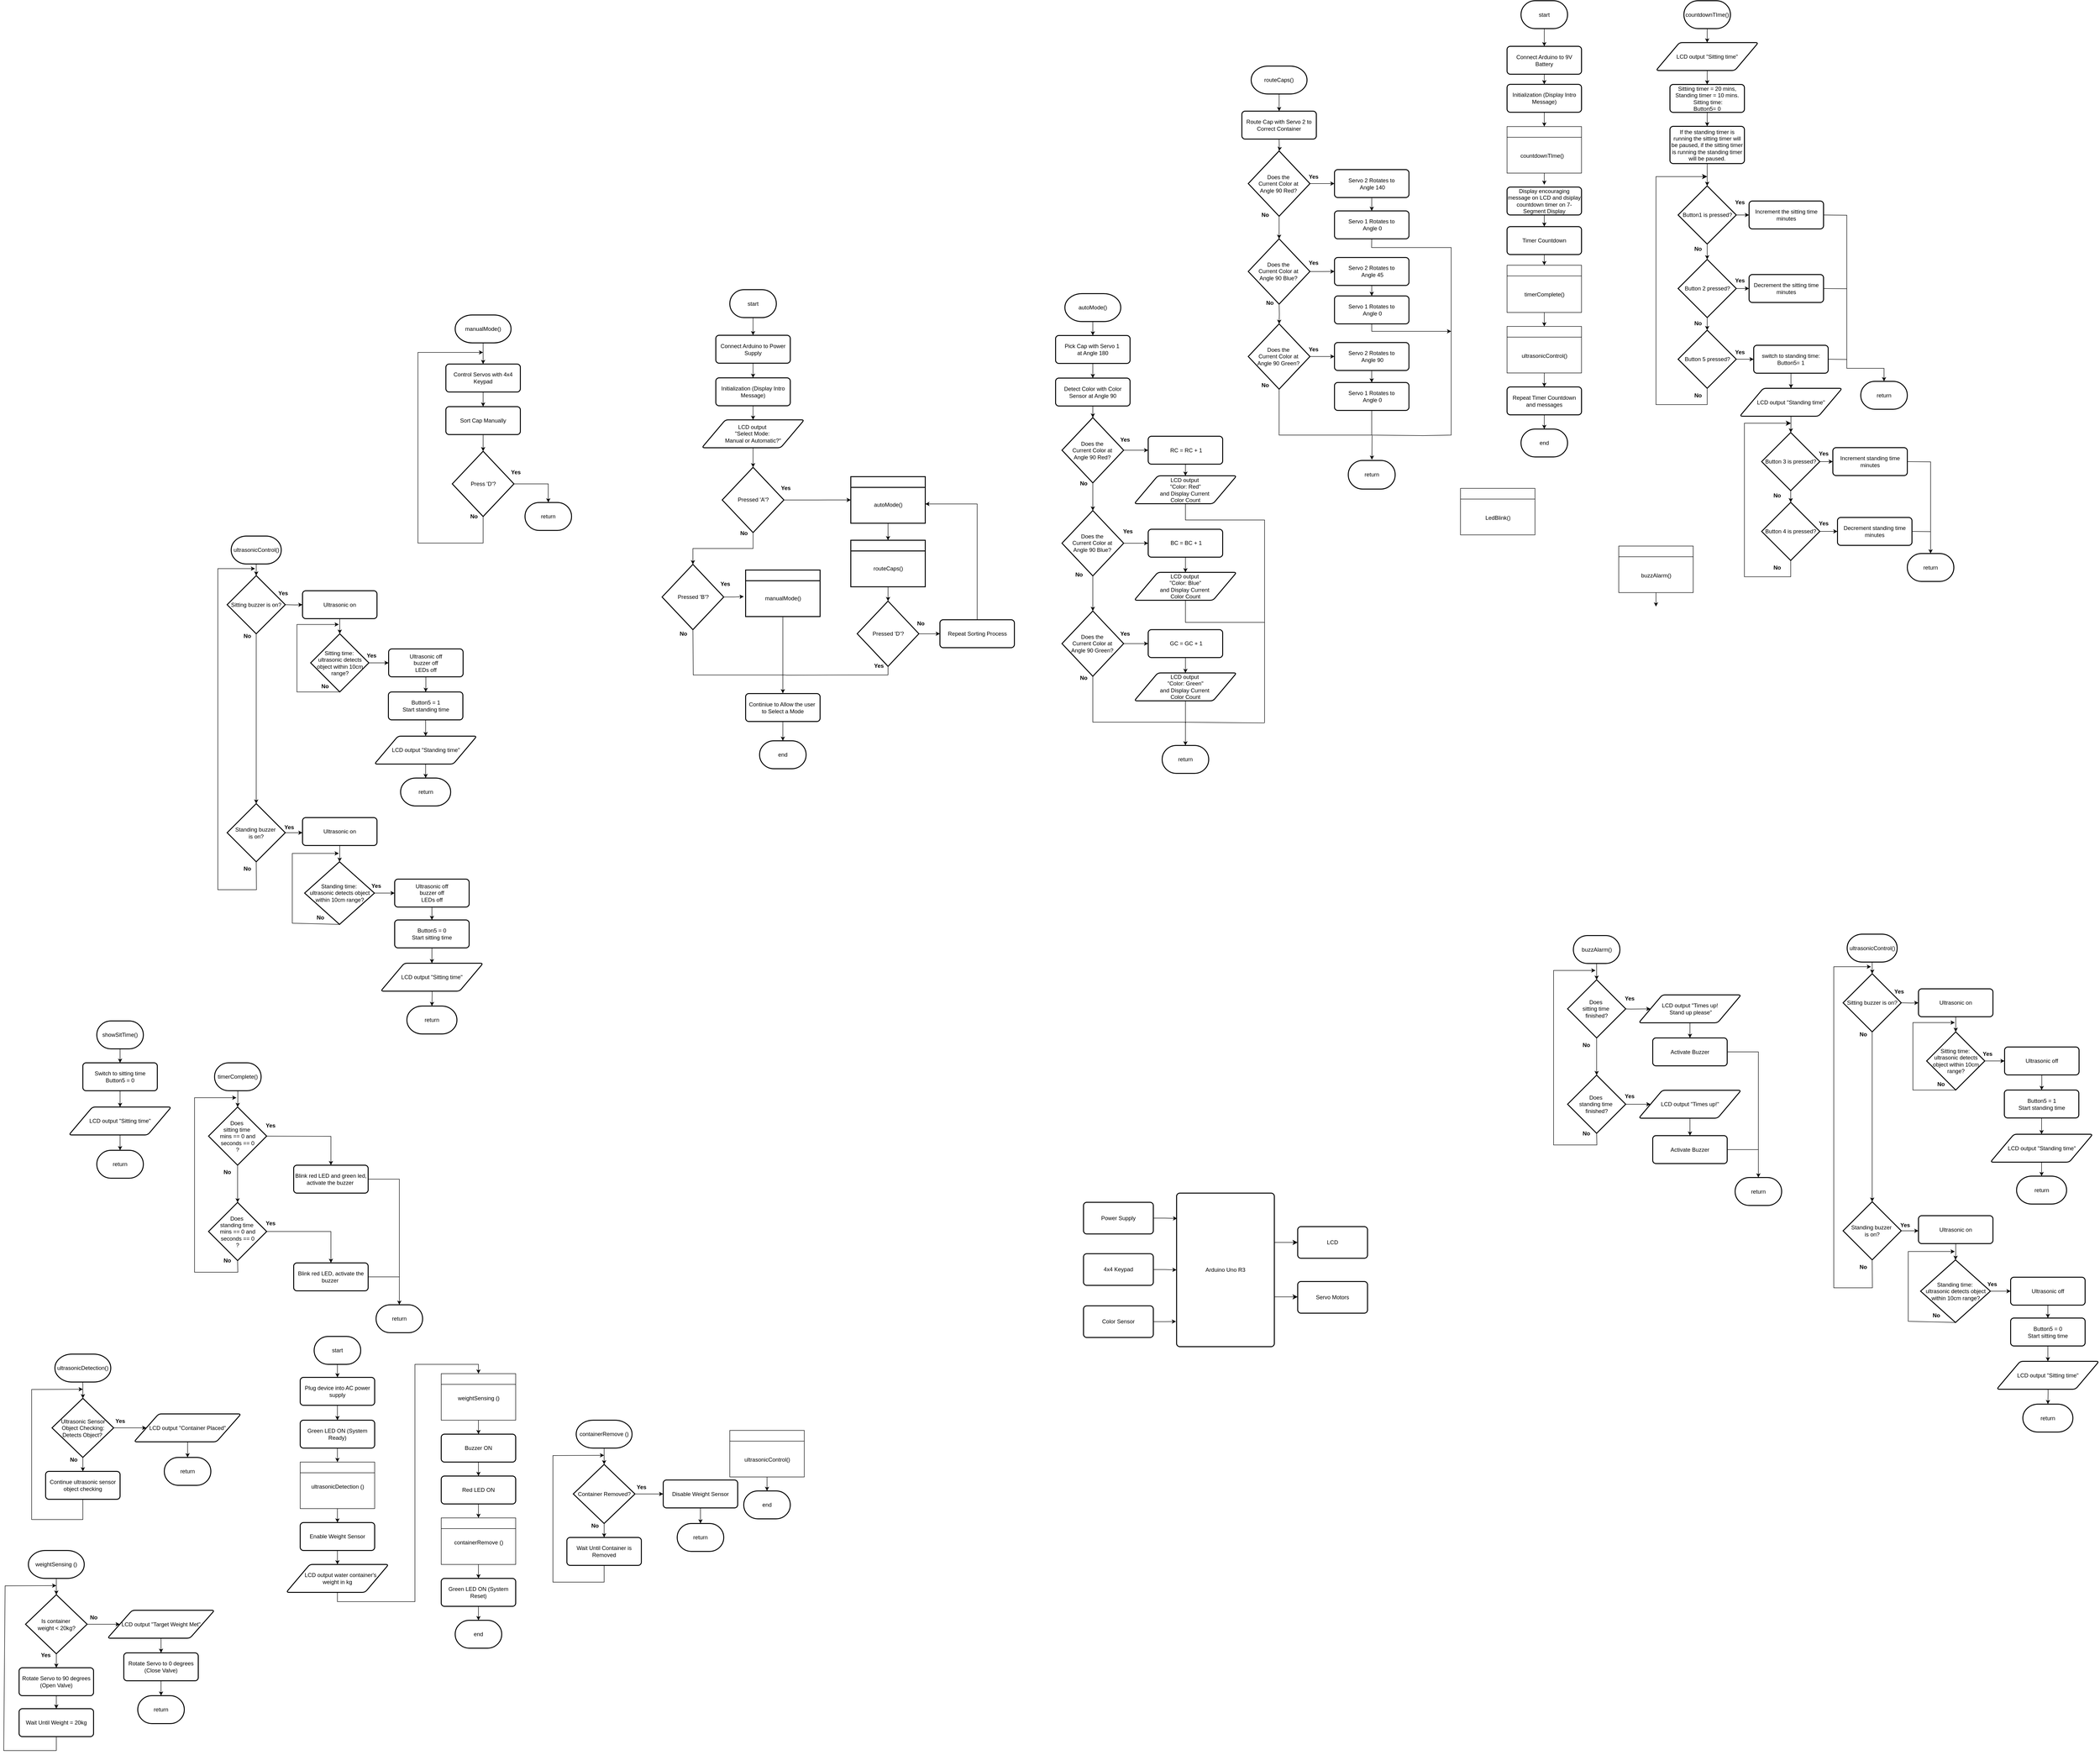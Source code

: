 <mxfile version="26.0.16">
  <diagram id="C5RBs43oDa-KdzZeNtuy" name="Page-1">
    <mxGraphModel dx="2883" dy="2933" grid="1" gridSize="10" guides="1" tooltips="1" connect="1" arrows="1" fold="1" page="1" pageScale="1" pageWidth="827" pageHeight="1169" math="0" shadow="0">
      <root>
        <mxCell id="WIyWlLk6GJQsqaUBKTNV-0" />
        <mxCell id="WIyWlLk6GJQsqaUBKTNV-1" parent="WIyWlLk6GJQsqaUBKTNV-0" />
        <mxCell id="Uqs3jIHwl6zMsLQ4JK4d-1" value="end" style="strokeWidth=2;html=1;shape=mxgraph.flowchart.terminator;whiteSpace=wrap;" parent="WIyWlLk6GJQsqaUBKTNV-1" vertex="1">
          <mxGeometry x="410" y="1492" width="100" height="60" as="geometry" />
        </mxCell>
        <mxCell id="TXRlcLCAEJUPx6XHz_yY-21" value="" style="edgeStyle=orthogonalEdgeStyle;rounded=0;orthogonalLoop=1;jettySize=auto;html=1;" parent="WIyWlLk6GJQsqaUBKTNV-1" source="Uqs3jIHwl6zMsLQ4JK4d-2" target="Uqs3jIHwl6zMsLQ4JK4d-19" edge="1">
          <mxGeometry relative="1" as="geometry" />
        </mxCell>
        <mxCell id="Uqs3jIHwl6zMsLQ4JK4d-2" value="start" style="strokeWidth=2;html=1;shape=mxgraph.flowchart.terminator;whiteSpace=wrap;" parent="WIyWlLk6GJQsqaUBKTNV-1" vertex="1">
          <mxGeometry x="2080" y="-1710.5" width="100" height="60" as="geometry" />
        </mxCell>
        <mxCell id="2b3Ali3bcKAeDDeL_VuP-0" value="" style="edgeStyle=orthogonalEdgeStyle;rounded=0;orthogonalLoop=1;jettySize=auto;html=1;" parent="WIyWlLk6GJQsqaUBKTNV-1" source="Uqs3jIHwl6zMsLQ4JK4d-19" target="iCG1v5cbQpC_-4xzNy2U-0" edge="1">
          <mxGeometry relative="1" as="geometry" />
        </mxCell>
        <mxCell id="Uqs3jIHwl6zMsLQ4JK4d-19" value="Connect Arduino to 9V Battery" style="rounded=1;whiteSpace=wrap;html=1;absoluteArcSize=1;arcSize=14;strokeWidth=2;" parent="WIyWlLk6GJQsqaUBKTNV-1" vertex="1">
          <mxGeometry x="2050" y="-1612.5" width="160" height="60" as="geometry" />
        </mxCell>
        <mxCell id="TXRlcLCAEJUPx6XHz_yY-15" value="" style="edgeStyle=orthogonalEdgeStyle;rounded=0;orthogonalLoop=1;jettySize=auto;html=1;" parent="WIyWlLk6GJQsqaUBKTNV-1" source="UXLta0lLoqDGkEBAMXig-0" edge="1">
          <mxGeometry relative="1" as="geometry">
            <mxPoint x="2130" y="-1315" as="targetPoint" />
          </mxGeometry>
        </mxCell>
        <mxCell id="UXLta0lLoqDGkEBAMXig-0" value="" style="swimlane;whiteSpace=wrap;html=1;" parent="WIyWlLk6GJQsqaUBKTNV-1" vertex="1">
          <mxGeometry x="2050" y="-1440" width="160" height="100" as="geometry" />
        </mxCell>
        <mxCell id="TXRlcLCAEJUPx6XHz_yY-14" value="" style="edgeStyle=orthogonalEdgeStyle;rounded=0;orthogonalLoop=1;jettySize=auto;html=1;entryX=0.5;entryY=0;entryDx=0;entryDy=0;" parent="WIyWlLk6GJQsqaUBKTNV-1" target="UXLta0lLoqDGkEBAMXig-0" edge="1">
          <mxGeometry relative="1" as="geometry">
            <mxPoint x="2130" y="-1470" as="sourcePoint" />
          </mxGeometry>
        </mxCell>
        <mxCell id="UXLta0lLoqDGkEBAMXig-3" value="countdownTIme()" style="text;html=1;align=center;verticalAlign=middle;resizable=0;points=[];autosize=1;strokeColor=none;fillColor=none;" parent="WIyWlLk6GJQsqaUBKTNV-1" vertex="1">
          <mxGeometry x="2065" y="-1392" width="120" height="30" as="geometry" />
        </mxCell>
        <mxCell id="iCG1v5cbQpC_-4xzNy2U-51" value="" style="edgeStyle=orthogonalEdgeStyle;rounded=0;orthogonalLoop=1;jettySize=auto;html=1;entryX=0.5;entryY=0;entryDx=0;entryDy=0;" parent="WIyWlLk6GJQsqaUBKTNV-1" source="TXRlcLCAEJUPx6XHz_yY-1" target="iCG1v5cbQpC_-4xzNy2U-42" edge="1">
          <mxGeometry relative="1" as="geometry" />
        </mxCell>
        <mxCell id="TXRlcLCAEJUPx6XHz_yY-1" value="" style="swimlane;whiteSpace=wrap;html=1;" parent="WIyWlLk6GJQsqaUBKTNV-1" vertex="1">
          <mxGeometry x="2050" y="-1142" width="160" height="101.5" as="geometry" />
        </mxCell>
        <mxCell id="TXRlcLCAEJUPx6XHz_yY-2" value="timerComplete()" style="text;html=1;align=center;verticalAlign=middle;resizable=0;points=[];autosize=1;strokeColor=none;fillColor=none;" parent="TXRlcLCAEJUPx6XHz_yY-1" vertex="1">
          <mxGeometry x="25" y="48" width="110" height="30" as="geometry" />
        </mxCell>
        <mxCell id="TXRlcLCAEJUPx6XHz_yY-20" value="" style="edgeStyle=orthogonalEdgeStyle;rounded=0;orthogonalLoop=1;jettySize=auto;html=1;" parent="WIyWlLk6GJQsqaUBKTNV-1" source="TXRlcLCAEJUPx6XHz_yY-3" target="Uqs3jIHwl6zMsLQ4JK4d-1" edge="1">
          <mxGeometry relative="1" as="geometry" />
        </mxCell>
        <mxCell id="TXRlcLCAEJUPx6XHz_yY-3" value="" style="swimlane;whiteSpace=wrap;html=1;" parent="WIyWlLk6GJQsqaUBKTNV-1" vertex="1">
          <mxGeometry x="380" y="1362" width="160" height="100" as="geometry" />
        </mxCell>
        <mxCell id="TXRlcLCAEJUPx6XHz_yY-4" value="ultrasonicControl()" style="text;html=1;align=center;verticalAlign=middle;resizable=0;points=[];autosize=1;strokeColor=none;fillColor=none;" parent="TXRlcLCAEJUPx6XHz_yY-3" vertex="1">
          <mxGeometry x="20" y="48" width="120" height="30" as="geometry" />
        </mxCell>
        <mxCell id="TXRlcLCAEJUPx6XHz_yY-5" value="" style="swimlane;whiteSpace=wrap;html=1;" parent="WIyWlLk6GJQsqaUBKTNV-1" vertex="1">
          <mxGeometry x="1950" y="-662.5" width="160" height="100" as="geometry" />
        </mxCell>
        <mxCell id="TXRlcLCAEJUPx6XHz_yY-6" value="LedBlink()" style="text;html=1;align=center;verticalAlign=middle;resizable=0;points=[];autosize=1;strokeColor=none;fillColor=none;" parent="TXRlcLCAEJUPx6XHz_yY-5" vertex="1">
          <mxGeometry x="40" y="48" width="80" height="30" as="geometry" />
        </mxCell>
        <mxCell id="TXRlcLCAEJUPx6XHz_yY-19" value="" style="edgeStyle=orthogonalEdgeStyle;rounded=0;orthogonalLoop=1;jettySize=auto;html=1;" parent="WIyWlLk6GJQsqaUBKTNV-1" source="TXRlcLCAEJUPx6XHz_yY-7" edge="1">
          <mxGeometry relative="1" as="geometry">
            <mxPoint x="2370" y="-408.5" as="targetPoint" />
          </mxGeometry>
        </mxCell>
        <mxCell id="TXRlcLCAEJUPx6XHz_yY-7" value="" style="swimlane;whiteSpace=wrap;html=1;" parent="WIyWlLk6GJQsqaUBKTNV-1" vertex="1">
          <mxGeometry x="2290" y="-538.5" width="160" height="100" as="geometry" />
        </mxCell>
        <mxCell id="TXRlcLCAEJUPx6XHz_yY-8" value="buzzAlarm()" style="text;html=1;align=center;verticalAlign=middle;resizable=0;points=[];autosize=1;strokeColor=none;fillColor=none;" parent="TXRlcLCAEJUPx6XHz_yY-7" vertex="1">
          <mxGeometry x="35" y="48" width="90" height="30" as="geometry" />
        </mxCell>
        <mxCell id="TXRlcLCAEJUPx6XHz_yY-35" value="" style="edgeStyle=orthogonalEdgeStyle;rounded=0;orthogonalLoop=1;jettySize=auto;html=1;" parent="WIyWlLk6GJQsqaUBKTNV-1" source="TXRlcLCAEJUPx6XHz_yY-22" target="TXRlcLCAEJUPx6XHz_yY-23" edge="1">
          <mxGeometry relative="1" as="geometry" />
        </mxCell>
        <mxCell id="TXRlcLCAEJUPx6XHz_yY-22" value="countdownTIme()" style="strokeWidth=2;html=1;shape=mxgraph.flowchart.terminator;whiteSpace=wrap;" parent="WIyWlLk6GJQsqaUBKTNV-1" vertex="1">
          <mxGeometry x="2430" y="-1710.5" width="100" height="60" as="geometry" />
        </mxCell>
        <mxCell id="TXRlcLCAEJUPx6XHz_yY-200" value="" style="edgeStyle=orthogonalEdgeStyle;rounded=0;orthogonalLoop=1;jettySize=auto;html=1;" parent="WIyWlLk6GJQsqaUBKTNV-1" source="TXRlcLCAEJUPx6XHz_yY-23" target="TXRlcLCAEJUPx6XHz_yY-198" edge="1">
          <mxGeometry relative="1" as="geometry" />
        </mxCell>
        <mxCell id="TXRlcLCAEJUPx6XHz_yY-23" value="LCD output &quot;Sitting time&quot;" style="shape=parallelogram;html=1;strokeWidth=2;perimeter=parallelogramPerimeter;whiteSpace=wrap;rounded=1;arcSize=12;size=0.23;" parent="WIyWlLk6GJQsqaUBKTNV-1" vertex="1">
          <mxGeometry x="2370" y="-1620.5" width="220" height="60" as="geometry" />
        </mxCell>
        <mxCell id="TXRlcLCAEJUPx6XHz_yY-37" value="" style="edgeStyle=orthogonalEdgeStyle;rounded=0;orthogonalLoop=1;jettySize=auto;html=1;" parent="WIyWlLk6GJQsqaUBKTNV-1" source="TXRlcLCAEJUPx6XHz_yY-24" target="TXRlcLCAEJUPx6XHz_yY-25" edge="1">
          <mxGeometry relative="1" as="geometry" />
        </mxCell>
        <mxCell id="TXRlcLCAEJUPx6XHz_yY-39" value="" style="edgeStyle=orthogonalEdgeStyle;rounded=0;orthogonalLoop=1;jettySize=auto;html=1;" parent="WIyWlLk6GJQsqaUBKTNV-1" source="TXRlcLCAEJUPx6XHz_yY-24" target="TXRlcLCAEJUPx6XHz_yY-27" edge="1">
          <mxGeometry relative="1" as="geometry" />
        </mxCell>
        <mxCell id="TXRlcLCAEJUPx6XHz_yY-24" value="Button1 is pressed?" style="strokeWidth=2;html=1;shape=mxgraph.flowchart.decision;whiteSpace=wrap;" parent="WIyWlLk6GJQsqaUBKTNV-1" vertex="1">
          <mxGeometry x="2417.5" y="-1312.5" width="125" height="125" as="geometry" />
        </mxCell>
        <mxCell id="TXRlcLCAEJUPx6XHz_yY-38" value="" style="edgeStyle=orthogonalEdgeStyle;rounded=0;orthogonalLoop=1;jettySize=auto;html=1;" parent="WIyWlLk6GJQsqaUBKTNV-1" source="TXRlcLCAEJUPx6XHz_yY-25" target="TXRlcLCAEJUPx6XHz_yY-26" edge="1">
          <mxGeometry relative="1" as="geometry" />
        </mxCell>
        <mxCell id="TXRlcLCAEJUPx6XHz_yY-40" value="" style="edgeStyle=orthogonalEdgeStyle;rounded=0;orthogonalLoop=1;jettySize=auto;html=1;" parent="WIyWlLk6GJQsqaUBKTNV-1" source="TXRlcLCAEJUPx6XHz_yY-25" target="TXRlcLCAEJUPx6XHz_yY-28" edge="1">
          <mxGeometry relative="1" as="geometry" />
        </mxCell>
        <mxCell id="TXRlcLCAEJUPx6XHz_yY-25" value="Button 2 pressed?" style="strokeWidth=2;html=1;shape=mxgraph.flowchart.decision;whiteSpace=wrap;" parent="WIyWlLk6GJQsqaUBKTNV-1" vertex="1">
          <mxGeometry x="2417.5" y="-1154.5" width="125" height="125" as="geometry" />
        </mxCell>
        <mxCell id="TXRlcLCAEJUPx6XHz_yY-41" value="" style="edgeStyle=orthogonalEdgeStyle;rounded=0;orthogonalLoop=1;jettySize=auto;html=1;" parent="WIyWlLk6GJQsqaUBKTNV-1" source="TXRlcLCAEJUPx6XHz_yY-26" target="TXRlcLCAEJUPx6XHz_yY-29" edge="1">
          <mxGeometry relative="1" as="geometry" />
        </mxCell>
        <mxCell id="TXRlcLCAEJUPx6XHz_yY-26" value="Button 5 pressed?" style="strokeWidth=2;html=1;shape=mxgraph.flowchart.decision;whiteSpace=wrap;" parent="WIyWlLk6GJQsqaUBKTNV-1" vertex="1">
          <mxGeometry x="2417.5" y="-1002.5" width="125" height="125" as="geometry" />
        </mxCell>
        <mxCell id="TXRlcLCAEJUPx6XHz_yY-27" value="Increment the sitting time minutes" style="rounded=1;whiteSpace=wrap;html=1;absoluteArcSize=1;arcSize=14;strokeWidth=2;" parent="WIyWlLk6GJQsqaUBKTNV-1" vertex="1">
          <mxGeometry x="2570" y="-1280" width="160" height="60" as="geometry" />
        </mxCell>
        <mxCell id="TXRlcLCAEJUPx6XHz_yY-28" value="Decrement the sitting time minutes" style="rounded=1;whiteSpace=wrap;html=1;absoluteArcSize=1;arcSize=14;strokeWidth=2;" parent="WIyWlLk6GJQsqaUBKTNV-1" vertex="1">
          <mxGeometry x="2570" y="-1122" width="160" height="60" as="geometry" />
        </mxCell>
        <mxCell id="TXRlcLCAEJUPx6XHz_yY-42" value="" style="edgeStyle=orthogonalEdgeStyle;rounded=0;orthogonalLoop=1;jettySize=auto;html=1;" parent="WIyWlLk6GJQsqaUBKTNV-1" source="TXRlcLCAEJUPx6XHz_yY-29" target="TXRlcLCAEJUPx6XHz_yY-30" edge="1">
          <mxGeometry relative="1" as="geometry" />
        </mxCell>
        <mxCell id="TXRlcLCAEJUPx6XHz_yY-29" value="switch to standing time:&lt;div&gt;Button5= 1&lt;/div&gt;" style="rounded=1;whiteSpace=wrap;html=1;absoluteArcSize=1;arcSize=14;strokeWidth=2;" parent="WIyWlLk6GJQsqaUBKTNV-1" vertex="1">
          <mxGeometry x="2580" y="-970" width="160" height="60" as="geometry" />
        </mxCell>
        <mxCell id="TXRlcLCAEJUPx6XHz_yY-43" value="" style="edgeStyle=orthogonalEdgeStyle;rounded=0;orthogonalLoop=1;jettySize=auto;html=1;" parent="WIyWlLk6GJQsqaUBKTNV-1" source="TXRlcLCAEJUPx6XHz_yY-30" target="TXRlcLCAEJUPx6XHz_yY-31" edge="1">
          <mxGeometry relative="1" as="geometry" />
        </mxCell>
        <mxCell id="TXRlcLCAEJUPx6XHz_yY-30" value="LCD output &quot;Standing time&quot;" style="shape=parallelogram;html=1;strokeWidth=2;perimeter=parallelogramPerimeter;whiteSpace=wrap;rounded=1;arcSize=12;size=0.23;" parent="WIyWlLk6GJQsqaUBKTNV-1" vertex="1">
          <mxGeometry x="2550" y="-877.5" width="220" height="60" as="geometry" />
        </mxCell>
        <mxCell id="TXRlcLCAEJUPx6XHz_yY-44" value="" style="edgeStyle=orthogonalEdgeStyle;rounded=0;orthogonalLoop=1;jettySize=auto;html=1;" parent="WIyWlLk6GJQsqaUBKTNV-1" source="TXRlcLCAEJUPx6XHz_yY-31" target="TXRlcLCAEJUPx6XHz_yY-32" edge="1">
          <mxGeometry relative="1" as="geometry" />
        </mxCell>
        <mxCell id="TXRlcLCAEJUPx6XHz_yY-45" value="" style="edgeStyle=orthogonalEdgeStyle;rounded=0;orthogonalLoop=1;jettySize=auto;html=1;" parent="WIyWlLk6GJQsqaUBKTNV-1" source="TXRlcLCAEJUPx6XHz_yY-31" target="TXRlcLCAEJUPx6XHz_yY-33" edge="1">
          <mxGeometry relative="1" as="geometry" />
        </mxCell>
        <mxCell id="TXRlcLCAEJUPx6XHz_yY-31" value="Button 3 is pressed?" style="strokeWidth=2;html=1;shape=mxgraph.flowchart.decision;whiteSpace=wrap;" parent="WIyWlLk6GJQsqaUBKTNV-1" vertex="1">
          <mxGeometry x="2597" y="-782.5" width="125" height="125" as="geometry" />
        </mxCell>
        <mxCell id="TXRlcLCAEJUPx6XHz_yY-46" value="" style="edgeStyle=orthogonalEdgeStyle;rounded=0;orthogonalLoop=1;jettySize=auto;html=1;" parent="WIyWlLk6GJQsqaUBKTNV-1" source="TXRlcLCAEJUPx6XHz_yY-32" target="TXRlcLCAEJUPx6XHz_yY-34" edge="1">
          <mxGeometry relative="1" as="geometry" />
        </mxCell>
        <mxCell id="TXRlcLCAEJUPx6XHz_yY-32" value="Button 4 is pressed?" style="strokeWidth=2;html=1;shape=mxgraph.flowchart.decision;whiteSpace=wrap;" parent="WIyWlLk6GJQsqaUBKTNV-1" vertex="1">
          <mxGeometry x="2597" y="-632.5" width="125" height="125" as="geometry" />
        </mxCell>
        <mxCell id="TXRlcLCAEJUPx6XHz_yY-33" value="Increment standing time minutes" style="rounded=1;whiteSpace=wrap;html=1;absoluteArcSize=1;arcSize=14;strokeWidth=2;" parent="WIyWlLk6GJQsqaUBKTNV-1" vertex="1">
          <mxGeometry x="2750" y="-750" width="160" height="60" as="geometry" />
        </mxCell>
        <mxCell id="TXRlcLCAEJUPx6XHz_yY-34" value="Decrement standing time minutes" style="rounded=1;whiteSpace=wrap;html=1;absoluteArcSize=1;arcSize=14;strokeWidth=2;" parent="WIyWlLk6GJQsqaUBKTNV-1" vertex="1">
          <mxGeometry x="2760" y="-600" width="160" height="60" as="geometry" />
        </mxCell>
        <mxCell id="TXRlcLCAEJUPx6XHz_yY-47" value="" style="edgeStyle=segmentEdgeStyle;endArrow=classic;html=1;curved=0;rounded=0;endSize=8;startSize=8;exitX=0.5;exitY=1;exitDx=0;exitDy=0;exitPerimeter=0;" parent="WIyWlLk6GJQsqaUBKTNV-1" source="TXRlcLCAEJUPx6XHz_yY-26" edge="1">
          <mxGeometry width="50" height="50" relative="1" as="geometry">
            <mxPoint x="2480" y="-867.5" as="sourcePoint" />
            <mxPoint x="2480" y="-1332.5" as="targetPoint" />
            <Array as="points">
              <mxPoint x="2480" y="-842.5" />
              <mxPoint x="2370" y="-842.5" />
              <mxPoint x="2370" y="-1332.5" />
            </Array>
          </mxGeometry>
        </mxCell>
        <mxCell id="TXRlcLCAEJUPx6XHz_yY-49" value="&lt;b&gt;Yes&lt;/b&gt;" style="text;html=1;align=center;verticalAlign=middle;resizable=0;points=[];autosize=1;strokeColor=none;fillColor=none;" parent="WIyWlLk6GJQsqaUBKTNV-1" vertex="1">
          <mxGeometry x="2530" y="-1292.5" width="40" height="30" as="geometry" />
        </mxCell>
        <mxCell id="TXRlcLCAEJUPx6XHz_yY-51" value="&lt;b&gt;No&lt;/b&gt;" style="text;html=1;align=center;verticalAlign=middle;resizable=0;points=[];autosize=1;strokeColor=none;fillColor=none;" parent="WIyWlLk6GJQsqaUBKTNV-1" vertex="1">
          <mxGeometry x="2440" y="-1192.5" width="40" height="30" as="geometry" />
        </mxCell>
        <mxCell id="TXRlcLCAEJUPx6XHz_yY-52" value="&lt;b&gt;No&lt;/b&gt;" style="text;html=1;align=center;verticalAlign=middle;resizable=0;points=[];autosize=1;strokeColor=none;fillColor=none;" parent="WIyWlLk6GJQsqaUBKTNV-1" vertex="1">
          <mxGeometry x="2440" y="-1032.5" width="40" height="30" as="geometry" />
        </mxCell>
        <mxCell id="TXRlcLCAEJUPx6XHz_yY-53" value="&lt;b&gt;No&lt;/b&gt;" style="text;html=1;align=center;verticalAlign=middle;resizable=0;points=[];autosize=1;strokeColor=none;fillColor=none;" parent="WIyWlLk6GJQsqaUBKTNV-1" vertex="1">
          <mxGeometry x="2440" y="-877.5" width="40" height="30" as="geometry" />
        </mxCell>
        <mxCell id="TXRlcLCAEJUPx6XHz_yY-54" value="&lt;b&gt;Yes&lt;/b&gt;" style="text;html=1;align=center;verticalAlign=middle;resizable=0;points=[];autosize=1;strokeColor=none;fillColor=none;" parent="WIyWlLk6GJQsqaUBKTNV-1" vertex="1">
          <mxGeometry x="2530" y="-1124.5" width="40" height="30" as="geometry" />
        </mxCell>
        <mxCell id="TXRlcLCAEJUPx6XHz_yY-55" value="&lt;b&gt;Yes&lt;/b&gt;" style="text;html=1;align=center;verticalAlign=middle;resizable=0;points=[];autosize=1;strokeColor=none;fillColor=none;" parent="WIyWlLk6GJQsqaUBKTNV-1" vertex="1">
          <mxGeometry x="2530" y="-970" width="40" height="30" as="geometry" />
        </mxCell>
        <mxCell id="TXRlcLCAEJUPx6XHz_yY-56" value="" style="edgeStyle=segmentEdgeStyle;endArrow=classic;html=1;curved=0;rounded=0;endSize=8;startSize=8;exitX=0.5;exitY=1;exitDx=0;exitDy=0;exitPerimeter=0;" parent="WIyWlLk6GJQsqaUBKTNV-1" source="TXRlcLCAEJUPx6XHz_yY-32" edge="1">
          <mxGeometry width="50" height="50" relative="1" as="geometry">
            <mxPoint x="2440" y="-612.5" as="sourcePoint" />
            <mxPoint x="2660" y="-802.5" as="targetPoint" />
            <Array as="points">
              <mxPoint x="2660" y="-472.5" />
              <mxPoint x="2560" y="-472.5" />
              <mxPoint x="2560" y="-802.5" />
            </Array>
          </mxGeometry>
        </mxCell>
        <mxCell id="TXRlcLCAEJUPx6XHz_yY-57" value="&lt;b&gt;No&lt;/b&gt;" style="text;html=1;align=center;verticalAlign=middle;resizable=0;points=[];autosize=1;strokeColor=none;fillColor=none;" parent="WIyWlLk6GJQsqaUBKTNV-1" vertex="1">
          <mxGeometry x="2610" y="-662.5" width="40" height="30" as="geometry" />
        </mxCell>
        <mxCell id="TXRlcLCAEJUPx6XHz_yY-58" value="&lt;b&gt;No&lt;/b&gt;" style="text;html=1;align=center;verticalAlign=middle;resizable=0;points=[];autosize=1;strokeColor=none;fillColor=none;" parent="WIyWlLk6GJQsqaUBKTNV-1" vertex="1">
          <mxGeometry x="2610" y="-507.5" width="40" height="30" as="geometry" />
        </mxCell>
        <mxCell id="TXRlcLCAEJUPx6XHz_yY-59" value="&lt;b&gt;Yes&lt;/b&gt;" style="text;html=1;align=center;verticalAlign=middle;resizable=0;points=[];autosize=1;strokeColor=none;fillColor=none;" parent="WIyWlLk6GJQsqaUBKTNV-1" vertex="1">
          <mxGeometry x="2710" y="-752.5" width="40" height="30" as="geometry" />
        </mxCell>
        <mxCell id="TXRlcLCAEJUPx6XHz_yY-60" value="&lt;b&gt;Yes&lt;/b&gt;" style="text;html=1;align=center;verticalAlign=middle;resizable=0;points=[];autosize=1;strokeColor=none;fillColor=none;" parent="WIyWlLk6GJQsqaUBKTNV-1" vertex="1">
          <mxGeometry x="2710" y="-602.5" width="40" height="30" as="geometry" />
        </mxCell>
        <mxCell id="iCG1v5cbQpC_-4xzNy2U-49" value="" style="edgeStyle=orthogonalEdgeStyle;rounded=0;orthogonalLoop=1;jettySize=auto;html=1;" parent="WIyWlLk6GJQsqaUBKTNV-1" source="TXRlcLCAEJUPx6XHz_yY-61" target="iCG1v5cbQpC_-4xzNy2U-1" edge="1">
          <mxGeometry relative="1" as="geometry" />
        </mxCell>
        <mxCell id="TXRlcLCAEJUPx6XHz_yY-61" value="Display encouraging message on LCD and dsiplay countdown timer on 7-Segment Display" style="rounded=1;whiteSpace=wrap;html=1;absoluteArcSize=1;arcSize=14;strokeWidth=2;" parent="WIyWlLk6GJQsqaUBKTNV-1" vertex="1">
          <mxGeometry x="2050" y="-1310" width="160" height="60" as="geometry" />
        </mxCell>
        <mxCell id="TXRlcLCAEJUPx6XHz_yY-69" value="" style="endArrow=none;html=1;rounded=0;entryX=1;entryY=0.5;entryDx=0;entryDy=0;exitX=1;exitY=0.5;exitDx=0;exitDy=0;" parent="WIyWlLk6GJQsqaUBKTNV-1" source="TXRlcLCAEJUPx6XHz_yY-29" target="TXRlcLCAEJUPx6XHz_yY-27" edge="1">
          <mxGeometry width="50" height="50" relative="1" as="geometry">
            <mxPoint x="2780" y="-942.5" as="sourcePoint" />
            <mxPoint x="2830" y="-1232.5" as="targetPoint" />
            <Array as="points">
              <mxPoint x="2780" y="-939.5" />
              <mxPoint x="2780" y="-1249.5" />
            </Array>
          </mxGeometry>
        </mxCell>
        <mxCell id="TXRlcLCAEJUPx6XHz_yY-70" value="" style="endArrow=none;html=1;rounded=0;exitX=1;exitY=0.5;exitDx=0;exitDy=0;" parent="WIyWlLk6GJQsqaUBKTNV-1" source="TXRlcLCAEJUPx6XHz_yY-28" edge="1">
          <mxGeometry width="50" height="50" relative="1" as="geometry">
            <mxPoint x="2730" y="-1044.5" as="sourcePoint" />
            <mxPoint x="2780" y="-1091.5" as="targetPoint" />
          </mxGeometry>
        </mxCell>
        <mxCell id="TXRlcLCAEJUPx6XHz_yY-72" value="return" style="strokeWidth=2;html=1;shape=mxgraph.flowchart.terminator;whiteSpace=wrap;" parent="WIyWlLk6GJQsqaUBKTNV-1" vertex="1">
          <mxGeometry x="2810" y="-892.5" width="100" height="60" as="geometry" />
        </mxCell>
        <mxCell id="TXRlcLCAEJUPx6XHz_yY-73" value="" style="endArrow=none;html=1;rounded=0;entryX=1;entryY=0.5;entryDx=0;entryDy=0;exitX=1;exitY=0.5;exitDx=0;exitDy=0;" parent="WIyWlLk6GJQsqaUBKTNV-1" source="TXRlcLCAEJUPx6XHz_yY-34" target="TXRlcLCAEJUPx6XHz_yY-33" edge="1">
          <mxGeometry width="50" height="50" relative="1" as="geometry">
            <mxPoint x="2800" y="-582.5" as="sourcePoint" />
            <mxPoint x="2850" y="-632.5" as="targetPoint" />
            <Array as="points">
              <mxPoint x="2960" y="-569.5" />
              <mxPoint x="2960" y="-719.5" />
            </Array>
          </mxGeometry>
        </mxCell>
        <mxCell id="TXRlcLCAEJUPx6XHz_yY-75" value="return" style="strokeWidth=2;html=1;shape=mxgraph.flowchart.terminator;whiteSpace=wrap;" parent="WIyWlLk6GJQsqaUBKTNV-1" vertex="1">
          <mxGeometry x="2910" y="-522.5" width="100" height="60" as="geometry" />
        </mxCell>
        <mxCell id="TXRlcLCAEJUPx6XHz_yY-80" value="" style="edgeStyle=orthogonalEdgeStyle;rounded=0;orthogonalLoop=1;jettySize=auto;html=1;" parent="WIyWlLk6GJQsqaUBKTNV-1" source="TXRlcLCAEJUPx6XHz_yY-76" target="TXRlcLCAEJUPx6XHz_yY-77" edge="1">
          <mxGeometry relative="1" as="geometry" />
        </mxCell>
        <mxCell id="TXRlcLCAEJUPx6XHz_yY-76" value="showSitTime()" style="strokeWidth=2;html=1;shape=mxgraph.flowchart.terminator;whiteSpace=wrap;" parent="WIyWlLk6GJQsqaUBKTNV-1" vertex="1">
          <mxGeometry x="-980" y="482" width="100" height="60" as="geometry" />
        </mxCell>
        <mxCell id="TXRlcLCAEJUPx6XHz_yY-81" value="" style="edgeStyle=orthogonalEdgeStyle;rounded=0;orthogonalLoop=1;jettySize=auto;html=1;" parent="WIyWlLk6GJQsqaUBKTNV-1" source="TXRlcLCAEJUPx6XHz_yY-77" target="TXRlcLCAEJUPx6XHz_yY-78" edge="1">
          <mxGeometry relative="1" as="geometry" />
        </mxCell>
        <mxCell id="TXRlcLCAEJUPx6XHz_yY-77" value="Switch to sitting time&lt;div&gt;Button5 = 0&lt;/div&gt;" style="rounded=1;whiteSpace=wrap;html=1;absoluteArcSize=1;arcSize=14;strokeWidth=2;" parent="WIyWlLk6GJQsqaUBKTNV-1" vertex="1">
          <mxGeometry x="-1010" y="572" width="160" height="60" as="geometry" />
        </mxCell>
        <mxCell id="TXRlcLCAEJUPx6XHz_yY-82" value="" style="edgeStyle=orthogonalEdgeStyle;rounded=0;orthogonalLoop=1;jettySize=auto;html=1;" parent="WIyWlLk6GJQsqaUBKTNV-1" source="TXRlcLCAEJUPx6XHz_yY-78" target="TXRlcLCAEJUPx6XHz_yY-79" edge="1">
          <mxGeometry relative="1" as="geometry" />
        </mxCell>
        <mxCell id="TXRlcLCAEJUPx6XHz_yY-78" value="LCD output &quot;Sitting time&quot;" style="shape=parallelogram;html=1;strokeWidth=2;perimeter=parallelogramPerimeter;whiteSpace=wrap;rounded=1;arcSize=12;size=0.23;" parent="WIyWlLk6GJQsqaUBKTNV-1" vertex="1">
          <mxGeometry x="-1040" y="667" width="220" height="60" as="geometry" />
        </mxCell>
        <mxCell id="TXRlcLCAEJUPx6XHz_yY-79" value="return" style="strokeWidth=2;html=1;shape=mxgraph.flowchart.terminator;whiteSpace=wrap;" parent="WIyWlLk6GJQsqaUBKTNV-1" vertex="1">
          <mxGeometry x="-980" y="760" width="100" height="60" as="geometry" />
        </mxCell>
        <mxCell id="TXRlcLCAEJUPx6XHz_yY-97" value="" style="edgeStyle=orthogonalEdgeStyle;rounded=0;orthogonalLoop=1;jettySize=auto;html=1;" parent="WIyWlLk6GJQsqaUBKTNV-1" source="TXRlcLCAEJUPx6XHz_yY-84" target="TXRlcLCAEJUPx6XHz_yY-90" edge="1">
          <mxGeometry relative="1" as="geometry" />
        </mxCell>
        <mxCell id="TXRlcLCAEJUPx6XHz_yY-84" value="timerComplete()" style="strokeWidth=2;html=1;shape=mxgraph.flowchart.terminator;whiteSpace=wrap;" parent="WIyWlLk6GJQsqaUBKTNV-1" vertex="1">
          <mxGeometry x="-727" y="572" width="100" height="60" as="geometry" />
        </mxCell>
        <mxCell id="TXRlcLCAEJUPx6XHz_yY-96" value="" style="edgeStyle=orthogonalEdgeStyle;rounded=0;orthogonalLoop=1;jettySize=auto;html=1;" parent="WIyWlLk6GJQsqaUBKTNV-1" source="TXRlcLCAEJUPx6XHz_yY-90" target="TXRlcLCAEJUPx6XHz_yY-91" edge="1">
          <mxGeometry relative="1" as="geometry" />
        </mxCell>
        <mxCell id="TXRlcLCAEJUPx6XHz_yY-98" value="" style="edgeStyle=orthogonalEdgeStyle;rounded=0;orthogonalLoop=1;jettySize=auto;html=1;entryX=0.5;entryY=0;entryDx=0;entryDy=0;" parent="WIyWlLk6GJQsqaUBKTNV-1" target="TXRlcLCAEJUPx6XHz_yY-94" edge="1">
          <mxGeometry relative="1" as="geometry">
            <mxPoint x="-625" y="729.5" as="sourcePoint" />
            <mxPoint x="-561.7" y="729.5" as="targetPoint" />
          </mxGeometry>
        </mxCell>
        <mxCell id="TXRlcLCAEJUPx6XHz_yY-90" value="Does&amp;nbsp;&lt;div&gt;sitting time&amp;nbsp;&lt;div&gt;mins == 0 and seconds == 0&lt;/div&gt;&lt;div&gt;?&lt;/div&gt;&lt;/div&gt;" style="strokeWidth=2;html=1;shape=mxgraph.flowchart.decision;whiteSpace=wrap;" parent="WIyWlLk6GJQsqaUBKTNV-1" vertex="1">
          <mxGeometry x="-740" y="667" width="125" height="125" as="geometry" />
        </mxCell>
        <mxCell id="TXRlcLCAEJUPx6XHz_yY-99" value="" style="edgeStyle=orthogonalEdgeStyle;rounded=0;orthogonalLoop=1;jettySize=auto;html=1;entryX=0.5;entryY=0;entryDx=0;entryDy=0;" parent="WIyWlLk6GJQsqaUBKTNV-1" source="TXRlcLCAEJUPx6XHz_yY-91" target="TXRlcLCAEJUPx6XHz_yY-95" edge="1">
          <mxGeometry relative="1" as="geometry">
            <mxPoint x="-561.7" y="934.5" as="targetPoint" />
          </mxGeometry>
        </mxCell>
        <mxCell id="TXRlcLCAEJUPx6XHz_yY-91" value="Does&amp;nbsp;&lt;div&gt;standing time&amp;nbsp;&lt;div&gt;mins == 0 and seconds == 0&lt;/div&gt;&lt;/div&gt;&lt;div&gt;?&lt;/div&gt;" style="strokeWidth=2;html=1;shape=mxgraph.flowchart.decision;whiteSpace=wrap;" parent="WIyWlLk6GJQsqaUBKTNV-1" vertex="1">
          <mxGeometry x="-740" y="872" width="125" height="125" as="geometry" />
        </mxCell>
        <mxCell id="TXRlcLCAEJUPx6XHz_yY-94" value="Blink red LED and green led, activate the buzzer&amp;nbsp;" style="rounded=1;whiteSpace=wrap;html=1;absoluteArcSize=1;arcSize=14;strokeWidth=2;" parent="WIyWlLk6GJQsqaUBKTNV-1" vertex="1">
          <mxGeometry x="-557" y="792" width="160" height="60" as="geometry" />
        </mxCell>
        <mxCell id="TXRlcLCAEJUPx6XHz_yY-95" value="&lt;div&gt;Blink red LED, activate the buzzer&amp;nbsp;&lt;br&gt;&lt;/div&gt;" style="rounded=1;whiteSpace=wrap;html=1;absoluteArcSize=1;arcSize=14;strokeWidth=2;" parent="WIyWlLk6GJQsqaUBKTNV-1" vertex="1">
          <mxGeometry x="-557" y="1002" width="160" height="60" as="geometry" />
        </mxCell>
        <mxCell id="TXRlcLCAEJUPx6XHz_yY-102" value="" style="endArrow=classic;html=1;rounded=0;exitX=0.5;exitY=1;exitDx=0;exitDy=0;exitPerimeter=0;" parent="WIyWlLk6GJQsqaUBKTNV-1" source="TXRlcLCAEJUPx6XHz_yY-91" edge="1">
          <mxGeometry width="50" height="50" relative="1" as="geometry">
            <mxPoint x="-677.5" y="1002" as="sourcePoint" />
            <mxPoint x="-680" y="647" as="targetPoint" />
            <Array as="points">
              <mxPoint x="-677" y="1022" />
              <mxPoint x="-720" y="1022" />
              <mxPoint x="-770" y="1022" />
              <mxPoint x="-770" y="1002" />
              <mxPoint x="-770" y="647" />
            </Array>
          </mxGeometry>
        </mxCell>
        <mxCell id="TXRlcLCAEJUPx6XHz_yY-103" value="" style="endArrow=none;html=1;rounded=0;entryX=1;entryY=0.5;entryDx=0;entryDy=0;exitX=1;exitY=0.5;exitDx=0;exitDy=0;" parent="WIyWlLk6GJQsqaUBKTNV-1" source="TXRlcLCAEJUPx6XHz_yY-95" target="TXRlcLCAEJUPx6XHz_yY-94" edge="1">
          <mxGeometry width="50" height="50" relative="1" as="geometry">
            <mxPoint x="-340" y="822" as="sourcePoint" />
            <mxPoint x="-240" y="782" as="targetPoint" />
            <Array as="points">
              <mxPoint x="-330" y="1032" />
              <mxPoint x="-330" y="822" />
            </Array>
          </mxGeometry>
        </mxCell>
        <mxCell id="TXRlcLCAEJUPx6XHz_yY-104" value="return" style="strokeWidth=2;html=1;shape=mxgraph.flowchart.terminator;whiteSpace=wrap;" parent="WIyWlLk6GJQsqaUBKTNV-1" vertex="1">
          <mxGeometry x="-380" y="1092" width="100" height="60" as="geometry" />
        </mxCell>
        <mxCell id="TXRlcLCAEJUPx6XHz_yY-106" value="" style="endArrow=classic;html=1;rounded=0;entryX=0.5;entryY=0;entryDx=0;entryDy=0;entryPerimeter=0;" parent="WIyWlLk6GJQsqaUBKTNV-1" target="TXRlcLCAEJUPx6XHz_yY-104" edge="1">
          <mxGeometry width="50" height="50" relative="1" as="geometry">
            <mxPoint x="-330" y="1032" as="sourcePoint" />
            <mxPoint x="-350" y="972" as="targetPoint" />
          </mxGeometry>
        </mxCell>
        <mxCell id="TXRlcLCAEJUPx6XHz_yY-107" value="&lt;b&gt;No&lt;/b&gt;" style="text;html=1;align=center;verticalAlign=middle;resizable=0;points=[];autosize=1;strokeColor=none;fillColor=none;" parent="WIyWlLk6GJQsqaUBKTNV-1" vertex="1">
          <mxGeometry x="-720" y="792" width="40" height="30" as="geometry" />
        </mxCell>
        <mxCell id="TXRlcLCAEJUPx6XHz_yY-108" value="&lt;b&gt;No&lt;/b&gt;" style="text;html=1;align=center;verticalAlign=middle;resizable=0;points=[];autosize=1;strokeColor=none;fillColor=none;" parent="WIyWlLk6GJQsqaUBKTNV-1" vertex="1">
          <mxGeometry x="-720" y="982" width="40" height="30" as="geometry" />
        </mxCell>
        <mxCell id="TXRlcLCAEJUPx6XHz_yY-109" value="&lt;b&gt;Yes&lt;/b&gt;" style="text;html=1;align=center;verticalAlign=middle;resizable=0;points=[];autosize=1;strokeColor=none;fillColor=none;" parent="WIyWlLk6GJQsqaUBKTNV-1" vertex="1">
          <mxGeometry x="-627" y="692" width="40" height="30" as="geometry" />
        </mxCell>
        <mxCell id="TXRlcLCAEJUPx6XHz_yY-110" value="&lt;b&gt;Yes&lt;/b&gt;" style="text;html=1;align=center;verticalAlign=middle;resizable=0;points=[];autosize=1;strokeColor=none;fillColor=none;" parent="WIyWlLk6GJQsqaUBKTNV-1" vertex="1">
          <mxGeometry x="-627" y="902" width="40" height="30" as="geometry" />
        </mxCell>
        <mxCell id="TXRlcLCAEJUPx6XHz_yY-111" value="&lt;span style=&quot;text-wrap: nowrap;&quot;&gt;buzzAlarm()&lt;/span&gt;" style="strokeWidth=2;html=1;shape=mxgraph.flowchart.terminator;whiteSpace=wrap;" parent="WIyWlLk6GJQsqaUBKTNV-1" vertex="1">
          <mxGeometry x="2192.5" y="298.5" width="100" height="60" as="geometry" />
        </mxCell>
        <mxCell id="TXRlcLCAEJUPx6XHz_yY-114" value="" style="edgeStyle=orthogonalEdgeStyle;rounded=0;orthogonalLoop=1;jettySize=auto;html=1;exitX=0.5;exitY=1;exitDx=0;exitDy=0;exitPerimeter=0;" parent="WIyWlLk6GJQsqaUBKTNV-1" source="TXRlcLCAEJUPx6XHz_yY-111" target="TXRlcLCAEJUPx6XHz_yY-118" edge="1">
          <mxGeometry relative="1" as="geometry">
            <mxPoint x="2243" y="358.5" as="sourcePoint" />
          </mxGeometry>
        </mxCell>
        <mxCell id="TXRlcLCAEJUPx6XHz_yY-116" value="" style="edgeStyle=orthogonalEdgeStyle;rounded=0;orthogonalLoop=1;jettySize=auto;html=1;" parent="WIyWlLk6GJQsqaUBKTNV-1" source="TXRlcLCAEJUPx6XHz_yY-118" target="TXRlcLCAEJUPx6XHz_yY-120" edge="1">
          <mxGeometry relative="1" as="geometry" />
        </mxCell>
        <mxCell id="TXRlcLCAEJUPx6XHz_yY-117" value="" style="edgeStyle=orthogonalEdgeStyle;rounded=0;orthogonalLoop=1;jettySize=auto;html=1;" parent="WIyWlLk6GJQsqaUBKTNV-1" target="TXRlcLCAEJUPx6XHz_yY-122" edge="1">
          <mxGeometry relative="1" as="geometry">
            <mxPoint x="2295" y="456" as="sourcePoint" />
          </mxGeometry>
        </mxCell>
        <mxCell id="TXRlcLCAEJUPx6XHz_yY-118" value="Does&amp;nbsp;&lt;div&gt;sitting time&amp;nbsp;&lt;div&gt;finished&lt;span style=&quot;background-color: initial;&quot;&gt;?&lt;/span&gt;&lt;/div&gt;&lt;/div&gt;" style="strokeWidth=2;html=1;shape=mxgraph.flowchart.decision;whiteSpace=wrap;" parent="WIyWlLk6GJQsqaUBKTNV-1" vertex="1">
          <mxGeometry x="2180" y="393.5" width="125" height="125" as="geometry" />
        </mxCell>
        <mxCell id="TXRlcLCAEJUPx6XHz_yY-119" value="" style="edgeStyle=orthogonalEdgeStyle;rounded=0;orthogonalLoop=1;jettySize=auto;html=1;" parent="WIyWlLk6GJQsqaUBKTNV-1" source="TXRlcLCAEJUPx6XHz_yY-120" target="TXRlcLCAEJUPx6XHz_yY-124" edge="1">
          <mxGeometry relative="1" as="geometry" />
        </mxCell>
        <mxCell id="TXRlcLCAEJUPx6XHz_yY-120" value="Does&amp;nbsp;&lt;div&gt;standing time&amp;nbsp;&lt;div&gt;&lt;span style=&quot;background-color: initial;&quot;&gt;finished?&lt;/span&gt;&lt;br&gt;&lt;/div&gt;&lt;/div&gt;" style="strokeWidth=2;html=1;shape=mxgraph.flowchart.decision;whiteSpace=wrap;" parent="WIyWlLk6GJQsqaUBKTNV-1" vertex="1">
          <mxGeometry x="2180" y="598.5" width="125" height="125" as="geometry" />
        </mxCell>
        <mxCell id="TXRlcLCAEJUPx6XHz_yY-121" value="" style="edgeStyle=orthogonalEdgeStyle;rounded=0;orthogonalLoop=1;jettySize=auto;html=1;" parent="WIyWlLk6GJQsqaUBKTNV-1" source="TXRlcLCAEJUPx6XHz_yY-122" target="TXRlcLCAEJUPx6XHz_yY-125" edge="1">
          <mxGeometry relative="1" as="geometry" />
        </mxCell>
        <mxCell id="TXRlcLCAEJUPx6XHz_yY-122" value="LCD output &quot;Times up!&lt;div&gt;&amp;nbsp;Stand up please&quot;&lt;/div&gt;" style="shape=parallelogram;html=1;strokeWidth=2;perimeter=parallelogramPerimeter;whiteSpace=wrap;rounded=1;arcSize=12;size=0.23;" parent="WIyWlLk6GJQsqaUBKTNV-1" vertex="1">
          <mxGeometry x="2333" y="426" width="220" height="60" as="geometry" />
        </mxCell>
        <mxCell id="TXRlcLCAEJUPx6XHz_yY-123" value="" style="edgeStyle=orthogonalEdgeStyle;rounded=0;orthogonalLoop=1;jettySize=auto;html=1;" parent="WIyWlLk6GJQsqaUBKTNV-1" source="TXRlcLCAEJUPx6XHz_yY-124" target="TXRlcLCAEJUPx6XHz_yY-126" edge="1">
          <mxGeometry relative="1" as="geometry" />
        </mxCell>
        <mxCell id="TXRlcLCAEJUPx6XHz_yY-124" value="LCD output &quot;Times up!&lt;span style=&quot;background-color: initial;&quot;&gt;&quot;&lt;/span&gt;" style="shape=parallelogram;html=1;strokeWidth=2;perimeter=parallelogramPerimeter;whiteSpace=wrap;rounded=1;arcSize=12;size=0.23;" parent="WIyWlLk6GJQsqaUBKTNV-1" vertex="1">
          <mxGeometry x="2333" y="631" width="220" height="60" as="geometry" />
        </mxCell>
        <mxCell id="TXRlcLCAEJUPx6XHz_yY-125" value="Activate Buzzer" style="rounded=1;whiteSpace=wrap;html=1;absoluteArcSize=1;arcSize=14;strokeWidth=2;" parent="WIyWlLk6GJQsqaUBKTNV-1" vertex="1">
          <mxGeometry x="2363" y="518.5" width="160" height="60" as="geometry" />
        </mxCell>
        <mxCell id="TXRlcLCAEJUPx6XHz_yY-126" value="&lt;div&gt;Activate Buzzer&lt;br&gt;&lt;/div&gt;" style="rounded=1;whiteSpace=wrap;html=1;absoluteArcSize=1;arcSize=14;strokeWidth=2;" parent="WIyWlLk6GJQsqaUBKTNV-1" vertex="1">
          <mxGeometry x="2363" y="728.5" width="160" height="60" as="geometry" />
        </mxCell>
        <mxCell id="TXRlcLCAEJUPx6XHz_yY-127" value="" style="endArrow=classic;html=1;rounded=0;exitX=0.5;exitY=1;exitDx=0;exitDy=0;exitPerimeter=0;" parent="WIyWlLk6GJQsqaUBKTNV-1" source="TXRlcLCAEJUPx6XHz_yY-120" edge="1">
          <mxGeometry width="50" height="50" relative="1" as="geometry">
            <mxPoint x="2242.5" y="728.5" as="sourcePoint" />
            <mxPoint x="2240" y="373.5" as="targetPoint" />
            <Array as="points">
              <mxPoint x="2243" y="748.5" />
              <mxPoint x="2200" y="748.5" />
              <mxPoint x="2150" y="748.5" />
              <mxPoint x="2150" y="728.5" />
              <mxPoint x="2150" y="373.5" />
            </Array>
          </mxGeometry>
        </mxCell>
        <mxCell id="TXRlcLCAEJUPx6XHz_yY-128" value="" style="endArrow=none;html=1;rounded=0;entryX=1;entryY=0.5;entryDx=0;entryDy=0;exitX=1;exitY=0.5;exitDx=0;exitDy=0;" parent="WIyWlLk6GJQsqaUBKTNV-1" source="TXRlcLCAEJUPx6XHz_yY-126" target="TXRlcLCAEJUPx6XHz_yY-125" edge="1">
          <mxGeometry width="50" height="50" relative="1" as="geometry">
            <mxPoint x="2580" y="548.5" as="sourcePoint" />
            <mxPoint x="2680" y="508.5" as="targetPoint" />
            <Array as="points">
              <mxPoint x="2590" y="758.5" />
              <mxPoint x="2590" y="548.5" />
            </Array>
          </mxGeometry>
        </mxCell>
        <mxCell id="TXRlcLCAEJUPx6XHz_yY-129" value="return" style="strokeWidth=2;html=1;shape=mxgraph.flowchart.terminator;whiteSpace=wrap;" parent="WIyWlLk6GJQsqaUBKTNV-1" vertex="1">
          <mxGeometry x="2540" y="818.5" width="100" height="60" as="geometry" />
        </mxCell>
        <mxCell id="TXRlcLCAEJUPx6XHz_yY-130" value="" style="endArrow=classic;html=1;rounded=0;entryX=0.5;entryY=0;entryDx=0;entryDy=0;entryPerimeter=0;" parent="WIyWlLk6GJQsqaUBKTNV-1" target="TXRlcLCAEJUPx6XHz_yY-129" edge="1">
          <mxGeometry width="50" height="50" relative="1" as="geometry">
            <mxPoint x="2590" y="758.5" as="sourcePoint" />
            <mxPoint x="2570" y="698.5" as="targetPoint" />
          </mxGeometry>
        </mxCell>
        <mxCell id="TXRlcLCAEJUPx6XHz_yY-131" value="&lt;b&gt;No&lt;/b&gt;" style="text;html=1;align=center;verticalAlign=middle;resizable=0;points=[];autosize=1;strokeColor=none;fillColor=none;" parent="WIyWlLk6GJQsqaUBKTNV-1" vertex="1">
          <mxGeometry x="2200" y="518.5" width="40" height="30" as="geometry" />
        </mxCell>
        <mxCell id="TXRlcLCAEJUPx6XHz_yY-132" value="&lt;b&gt;No&lt;/b&gt;" style="text;html=1;align=center;verticalAlign=middle;resizable=0;points=[];autosize=1;strokeColor=none;fillColor=none;" parent="WIyWlLk6GJQsqaUBKTNV-1" vertex="1">
          <mxGeometry x="2200" y="708.5" width="40" height="30" as="geometry" />
        </mxCell>
        <mxCell id="TXRlcLCAEJUPx6XHz_yY-133" value="&lt;b&gt;Yes&lt;/b&gt;" style="text;html=1;align=center;verticalAlign=middle;resizable=0;points=[];autosize=1;strokeColor=none;fillColor=none;" parent="WIyWlLk6GJQsqaUBKTNV-1" vertex="1">
          <mxGeometry x="2293" y="418.5" width="40" height="30" as="geometry" />
        </mxCell>
        <mxCell id="TXRlcLCAEJUPx6XHz_yY-134" value="&lt;b&gt;Yes&lt;/b&gt;" style="text;html=1;align=center;verticalAlign=middle;resizable=0;points=[];autosize=1;strokeColor=none;fillColor=none;" parent="WIyWlLk6GJQsqaUBKTNV-1" vertex="1">
          <mxGeometry x="2293" y="628.5" width="40" height="30" as="geometry" />
        </mxCell>
        <mxCell id="TXRlcLCAEJUPx6XHz_yY-135" value="" style="edgeStyle=orthogonalEdgeStyle;rounded=0;orthogonalLoop=1;jettySize=auto;html=1;" parent="WIyWlLk6GJQsqaUBKTNV-1" source="TXRlcLCAEJUPx6XHz_yY-136" edge="1">
          <mxGeometry relative="1" as="geometry">
            <mxPoint x="2934" y="933" as="targetPoint" />
          </mxGeometry>
        </mxCell>
        <mxCell id="TXRlcLCAEJUPx6XHz_yY-136" value="Standing buzzer&amp;nbsp;&lt;div&gt;is on?&lt;/div&gt;" style="strokeWidth=2;html=1;shape=mxgraph.flowchart.decision;whiteSpace=wrap;" parent="WIyWlLk6GJQsqaUBKTNV-1" vertex="1">
          <mxGeometry x="2772" y="870.5" width="125" height="125" as="geometry" />
        </mxCell>
        <mxCell id="TXRlcLCAEJUPx6XHz_yY-148" value="&lt;b&gt;No&lt;/b&gt;" style="text;html=1;align=center;verticalAlign=middle;resizable=0;points=[];autosize=1;strokeColor=none;fillColor=none;" parent="WIyWlLk6GJQsqaUBKTNV-1" vertex="1">
          <mxGeometry x="2794.5" y="995.5" width="40" height="30" as="geometry" />
        </mxCell>
        <mxCell id="TXRlcLCAEJUPx6XHz_yY-149" value="&lt;b&gt;Yes&lt;/b&gt;" style="text;html=1;align=center;verticalAlign=middle;resizable=0;points=[];autosize=1;strokeColor=none;fillColor=none;" parent="WIyWlLk6GJQsqaUBKTNV-1" vertex="1">
          <mxGeometry x="2884.5" y="906" width="40" height="30" as="geometry" />
        </mxCell>
        <mxCell id="TXRlcLCAEJUPx6XHz_yY-188" value="" style="edgeStyle=orthogonalEdgeStyle;rounded=0;orthogonalLoop=1;jettySize=auto;html=1;" parent="WIyWlLk6GJQsqaUBKTNV-1" source="TXRlcLCAEJUPx6XHz_yY-185" target="TXRlcLCAEJUPx6XHz_yY-136" edge="1">
          <mxGeometry relative="1" as="geometry" />
        </mxCell>
        <mxCell id="TXRlcLCAEJUPx6XHz_yY-185" value="Sitting buzzer is on?" style="strokeWidth=2;html=1;shape=mxgraph.flowchart.decision;whiteSpace=wrap;" parent="WIyWlLk6GJQsqaUBKTNV-1" vertex="1">
          <mxGeometry x="2772" y="380.5" width="125" height="125" as="geometry" />
        </mxCell>
        <mxCell id="TXRlcLCAEJUPx6XHz_yY-187" value="" style="edgeStyle=orthogonalEdgeStyle;rounded=0;orthogonalLoop=1;jettySize=auto;html=1;" parent="WIyWlLk6GJQsqaUBKTNV-1" source="TXRlcLCAEJUPx6XHz_yY-186" target="TXRlcLCAEJUPx6XHz_yY-185" edge="1">
          <mxGeometry relative="1" as="geometry" />
        </mxCell>
        <mxCell id="TXRlcLCAEJUPx6XHz_yY-186" value="ultrasonicControl()" style="strokeWidth=2;html=1;shape=mxgraph.flowchart.terminator;whiteSpace=wrap;" parent="WIyWlLk6GJQsqaUBKTNV-1" vertex="1">
          <mxGeometry x="2780.75" y="295.5" width="107.5" height="60" as="geometry" />
        </mxCell>
        <mxCell id="TXRlcLCAEJUPx6XHz_yY-189" value="" style="edgeStyle=orthogonalEdgeStyle;rounded=0;orthogonalLoop=1;jettySize=auto;html=1;" parent="WIyWlLk6GJQsqaUBKTNV-1" target="TXRlcLCAEJUPx6XHz_yY-190" edge="1">
          <mxGeometry relative="1" as="geometry">
            <mxPoint x="2897" y="443" as="sourcePoint" />
          </mxGeometry>
        </mxCell>
        <mxCell id="TXRlcLCAEJUPx6XHz_yY-211" value="" style="edgeStyle=orthogonalEdgeStyle;rounded=0;orthogonalLoop=1;jettySize=auto;html=1;" parent="WIyWlLk6GJQsqaUBKTNV-1" source="TXRlcLCAEJUPx6XHz_yY-190" target="TXRlcLCAEJUPx6XHz_yY-193" edge="1">
          <mxGeometry relative="1" as="geometry" />
        </mxCell>
        <mxCell id="TXRlcLCAEJUPx6XHz_yY-190" value="Ultrasonic on" style="rounded=1;whiteSpace=wrap;html=1;absoluteArcSize=1;arcSize=14;strokeWidth=2;" parent="WIyWlLk6GJQsqaUBKTNV-1" vertex="1">
          <mxGeometry x="2934" y="413" width="160" height="60" as="geometry" />
        </mxCell>
        <mxCell id="TXRlcLCAEJUPx6XHz_yY-192" value="" style="edgeStyle=orthogonalEdgeStyle;rounded=0;orthogonalLoop=1;jettySize=auto;html=1;" parent="WIyWlLk6GJQsqaUBKTNV-1" source="TXRlcLCAEJUPx6XHz_yY-193" target="TXRlcLCAEJUPx6XHz_yY-194" edge="1">
          <mxGeometry relative="1" as="geometry" />
        </mxCell>
        <mxCell id="TXRlcLCAEJUPx6XHz_yY-193" value="Sitting time:&amp;nbsp;&lt;div&gt;ultrasonic detects object within 10cm range?&lt;/div&gt;" style="strokeWidth=2;html=1;shape=mxgraph.flowchart.decision;whiteSpace=wrap;" parent="WIyWlLk6GJQsqaUBKTNV-1" vertex="1">
          <mxGeometry x="2951.5" y="505.5" width="125" height="125" as="geometry" />
        </mxCell>
        <mxCell id="TXRlcLCAEJUPx6XHz_yY-205" value="" style="edgeStyle=orthogonalEdgeStyle;rounded=0;orthogonalLoop=1;jettySize=auto;html=1;" parent="WIyWlLk6GJQsqaUBKTNV-1" source="TXRlcLCAEJUPx6XHz_yY-194" target="TXRlcLCAEJUPx6XHz_yY-203" edge="1">
          <mxGeometry relative="1" as="geometry" />
        </mxCell>
        <mxCell id="TXRlcLCAEJUPx6XHz_yY-194" value="Ultrasonic off" style="rounded=1;whiteSpace=wrap;html=1;absoluteArcSize=1;arcSize=14;strokeWidth=2;" parent="WIyWlLk6GJQsqaUBKTNV-1" vertex="1">
          <mxGeometry x="3119" y="538" width="160" height="60" as="geometry" />
        </mxCell>
        <mxCell id="TXRlcLCAEJUPx6XHz_yY-201" value="" style="edgeStyle=orthogonalEdgeStyle;rounded=0;orthogonalLoop=1;jettySize=auto;html=1;" parent="WIyWlLk6GJQsqaUBKTNV-1" source="TXRlcLCAEJUPx6XHz_yY-198" target="TXRlcLCAEJUPx6XHz_yY-199" edge="1">
          <mxGeometry relative="1" as="geometry" />
        </mxCell>
        <mxCell id="TXRlcLCAEJUPx6XHz_yY-198" value="&lt;div&gt;Sittiing timer = 20 mins,&lt;/div&gt;&lt;div&gt;Standing timer = 10 mins.&lt;/div&gt;&lt;div&gt;&amp;nbsp;Sitting time:&lt;div&gt;Button5= 0&lt;/div&gt;&lt;/div&gt;" style="rounded=1;whiteSpace=wrap;html=1;absoluteArcSize=1;arcSize=14;strokeWidth=2;" parent="WIyWlLk6GJQsqaUBKTNV-1" vertex="1">
          <mxGeometry x="2400" y="-1530.5" width="160" height="60" as="geometry" />
        </mxCell>
        <mxCell id="TXRlcLCAEJUPx6XHz_yY-202" value="" style="edgeStyle=orthogonalEdgeStyle;rounded=0;orthogonalLoop=1;jettySize=auto;html=1;" parent="WIyWlLk6GJQsqaUBKTNV-1" source="TXRlcLCAEJUPx6XHz_yY-199" target="TXRlcLCAEJUPx6XHz_yY-24" edge="1">
          <mxGeometry relative="1" as="geometry" />
        </mxCell>
        <mxCell id="TXRlcLCAEJUPx6XHz_yY-199" value="If the standing timer is running the sitting timer will be paused, if the sitting timer is running the standing timer will be paused." style="rounded=1;whiteSpace=wrap;html=1;absoluteArcSize=1;arcSize=14;strokeWidth=2;" parent="WIyWlLk6GJQsqaUBKTNV-1" vertex="1">
          <mxGeometry x="2400" y="-1440.5" width="160" height="80" as="geometry" />
        </mxCell>
        <mxCell id="TXRlcLCAEJUPx6XHz_yY-206" value="" style="edgeStyle=orthogonalEdgeStyle;rounded=0;orthogonalLoop=1;jettySize=auto;html=1;" parent="WIyWlLk6GJQsqaUBKTNV-1" source="TXRlcLCAEJUPx6XHz_yY-203" target="TXRlcLCAEJUPx6XHz_yY-204" edge="1">
          <mxGeometry relative="1" as="geometry" />
        </mxCell>
        <mxCell id="TXRlcLCAEJUPx6XHz_yY-203" value="Button5 = 1&lt;div&gt;Start standing time&lt;/div&gt;" style="rounded=1;whiteSpace=wrap;html=1;absoluteArcSize=1;arcSize=14;strokeWidth=2;" parent="WIyWlLk6GJQsqaUBKTNV-1" vertex="1">
          <mxGeometry x="3118.5" y="630.5" width="160" height="60" as="geometry" />
        </mxCell>
        <mxCell id="TXRlcLCAEJUPx6XHz_yY-208" value="" style="edgeStyle=orthogonalEdgeStyle;rounded=0;orthogonalLoop=1;jettySize=auto;html=1;" parent="WIyWlLk6GJQsqaUBKTNV-1" source="TXRlcLCAEJUPx6XHz_yY-204" target="TXRlcLCAEJUPx6XHz_yY-207" edge="1">
          <mxGeometry relative="1" as="geometry" />
        </mxCell>
        <mxCell id="TXRlcLCAEJUPx6XHz_yY-204" value="LCD output &quot;Standing time&quot;" style="shape=parallelogram;html=1;strokeWidth=2;perimeter=parallelogramPerimeter;whiteSpace=wrap;rounded=1;arcSize=12;size=0.23;" parent="WIyWlLk6GJQsqaUBKTNV-1" vertex="1">
          <mxGeometry x="3088.5" y="725.5" width="220" height="60" as="geometry" />
        </mxCell>
        <mxCell id="TXRlcLCAEJUPx6XHz_yY-207" value="return" style="strokeWidth=2;html=1;shape=mxgraph.flowchart.terminator;whiteSpace=wrap;" parent="WIyWlLk6GJQsqaUBKTNV-1" vertex="1">
          <mxGeometry x="3144.75" y="815.5" width="107.5" height="60" as="geometry" />
        </mxCell>
        <mxCell id="TXRlcLCAEJUPx6XHz_yY-210" value="" style="endArrow=classic;html=1;rounded=0;exitX=0.5;exitY=1;exitDx=0;exitDy=0;exitPerimeter=0;" parent="WIyWlLk6GJQsqaUBKTNV-1" source="TXRlcLCAEJUPx6XHz_yY-193" edge="1">
          <mxGeometry width="50" height="50" relative="1" as="geometry">
            <mxPoint x="2972" y="735.5" as="sourcePoint" />
            <mxPoint x="3012" y="485.5" as="targetPoint" />
            <Array as="points">
              <mxPoint x="2922" y="630.5" />
              <mxPoint x="2922" y="485.5" />
            </Array>
          </mxGeometry>
        </mxCell>
        <mxCell id="TXRlcLCAEJUPx6XHz_yY-215" value="" style="edgeStyle=orthogonalEdgeStyle;rounded=0;orthogonalLoop=1;jettySize=auto;html=1;" parent="WIyWlLk6GJQsqaUBKTNV-1" source="TXRlcLCAEJUPx6XHz_yY-216" target="TXRlcLCAEJUPx6XHz_yY-218" edge="1">
          <mxGeometry relative="1" as="geometry" />
        </mxCell>
        <mxCell id="TXRlcLCAEJUPx6XHz_yY-216" value="Ultrasonic on" style="rounded=1;whiteSpace=wrap;html=1;absoluteArcSize=1;arcSize=14;strokeWidth=2;" parent="WIyWlLk6GJQsqaUBKTNV-1" vertex="1">
          <mxGeometry x="2934" y="900.5" width="160" height="60" as="geometry" />
        </mxCell>
        <mxCell id="TXRlcLCAEJUPx6XHz_yY-228" value="" style="edgeStyle=orthogonalEdgeStyle;rounded=0;orthogonalLoop=1;jettySize=auto;html=1;" parent="WIyWlLk6GJQsqaUBKTNV-1" source="TXRlcLCAEJUPx6XHz_yY-218" target="TXRlcLCAEJUPx6XHz_yY-220" edge="1">
          <mxGeometry relative="1" as="geometry" />
        </mxCell>
        <mxCell id="TXRlcLCAEJUPx6XHz_yY-218" value="Standing&amp;nbsp;&lt;span style=&quot;background-color: initial;&quot;&gt;time:&amp;nbsp;&lt;/span&gt;&lt;div&gt;&lt;div&gt;ultrasonic detects object within&amp;nbsp;&lt;span style=&quot;background-color: initial;&quot;&gt;10cm range?&lt;/span&gt;&lt;/div&gt;&lt;/div&gt;" style="strokeWidth=2;html=1;shape=mxgraph.flowchart.decision;whiteSpace=wrap;" parent="WIyWlLk6GJQsqaUBKTNV-1" vertex="1">
          <mxGeometry x="2938.5" y="995.5" width="150" height="134.5" as="geometry" />
        </mxCell>
        <mxCell id="TXRlcLCAEJUPx6XHz_yY-219" value="" style="edgeStyle=orthogonalEdgeStyle;rounded=0;orthogonalLoop=1;jettySize=auto;html=1;" parent="WIyWlLk6GJQsqaUBKTNV-1" source="TXRlcLCAEJUPx6XHz_yY-220" target="TXRlcLCAEJUPx6XHz_yY-222" edge="1">
          <mxGeometry relative="1" as="geometry" />
        </mxCell>
        <mxCell id="TXRlcLCAEJUPx6XHz_yY-220" value="Ultrasonic off" style="rounded=1;whiteSpace=wrap;html=1;absoluteArcSize=1;arcSize=14;strokeWidth=2;" parent="WIyWlLk6GJQsqaUBKTNV-1" vertex="1">
          <mxGeometry x="3132" y="1032.75" width="160" height="60" as="geometry" />
        </mxCell>
        <mxCell id="TXRlcLCAEJUPx6XHz_yY-238" value="" style="edgeStyle=orthogonalEdgeStyle;rounded=0;orthogonalLoop=1;jettySize=auto;html=1;" parent="WIyWlLk6GJQsqaUBKTNV-1" source="TXRlcLCAEJUPx6XHz_yY-222" target="TXRlcLCAEJUPx6XHz_yY-224" edge="1">
          <mxGeometry relative="1" as="geometry" />
        </mxCell>
        <mxCell id="TXRlcLCAEJUPx6XHz_yY-222" value="Button5 = 0&lt;div&gt;Start sitting time&lt;/div&gt;" style="rounded=1;whiteSpace=wrap;html=1;absoluteArcSize=1;arcSize=14;strokeWidth=2;" parent="WIyWlLk6GJQsqaUBKTNV-1" vertex="1">
          <mxGeometry x="3132" y="1120.5" width="160" height="60" as="geometry" />
        </mxCell>
        <mxCell id="TXRlcLCAEJUPx6XHz_yY-229" value="" style="edgeStyle=orthogonalEdgeStyle;rounded=0;orthogonalLoop=1;jettySize=auto;html=1;" parent="WIyWlLk6GJQsqaUBKTNV-1" target="TXRlcLCAEJUPx6XHz_yY-225" edge="1">
          <mxGeometry relative="1" as="geometry">
            <mxPoint x="3212" y="1255.5" as="sourcePoint" />
          </mxGeometry>
        </mxCell>
        <mxCell id="TXRlcLCAEJUPx6XHz_yY-224" value="LCD output &quot;Sitting time&quot;" style="shape=parallelogram;html=1;strokeWidth=2;perimeter=parallelogramPerimeter;whiteSpace=wrap;rounded=1;arcSize=12;size=0.23;" parent="WIyWlLk6GJQsqaUBKTNV-1" vertex="1">
          <mxGeometry x="3102" y="1213.5" width="220" height="60" as="geometry" />
        </mxCell>
        <mxCell id="TXRlcLCAEJUPx6XHz_yY-225" value="return" style="strokeWidth=2;html=1;shape=mxgraph.flowchart.terminator;whiteSpace=wrap;" parent="WIyWlLk6GJQsqaUBKTNV-1" vertex="1">
          <mxGeometry x="3158.25" y="1305.5" width="107.5" height="60" as="geometry" />
        </mxCell>
        <mxCell id="TXRlcLCAEJUPx6XHz_yY-227" value="" style="endArrow=classic;html=1;rounded=0;exitX=0.5;exitY=1;exitDx=0;exitDy=0;exitPerimeter=0;" parent="WIyWlLk6GJQsqaUBKTNV-1" source="TXRlcLCAEJUPx6XHz_yY-218" edge="1">
          <mxGeometry width="50" height="50" relative="1" as="geometry">
            <mxPoint x="2922" y="1167.5" as="sourcePoint" />
            <mxPoint x="3012" y="977.5" as="targetPoint" />
            <Array as="points">
              <mxPoint x="2912" y="1127.5" />
              <mxPoint x="2912" y="977.5" />
            </Array>
          </mxGeometry>
        </mxCell>
        <mxCell id="TXRlcLCAEJUPx6XHz_yY-231" value="&lt;b&gt;Yes&lt;/b&gt;" style="text;html=1;align=center;verticalAlign=middle;resizable=0;points=[];autosize=1;strokeColor=none;fillColor=none;" parent="WIyWlLk6GJQsqaUBKTNV-1" vertex="1">
          <mxGeometry x="2872" y="403.5" width="40" height="30" as="geometry" />
        </mxCell>
        <mxCell id="TXRlcLCAEJUPx6XHz_yY-232" value="&lt;b&gt;Yes&lt;/b&gt;" style="text;html=1;align=center;verticalAlign=middle;resizable=0;points=[];autosize=1;strokeColor=none;fillColor=none;" parent="WIyWlLk6GJQsqaUBKTNV-1" vertex="1">
          <mxGeometry x="3062" y="537.5" width="40" height="30" as="geometry" />
        </mxCell>
        <mxCell id="TXRlcLCAEJUPx6XHz_yY-233" value="&lt;b&gt;Yes&lt;/b&gt;" style="text;html=1;align=center;verticalAlign=middle;resizable=0;points=[];autosize=1;strokeColor=none;fillColor=none;" parent="WIyWlLk6GJQsqaUBKTNV-1" vertex="1">
          <mxGeometry x="3072" y="1032.75" width="40" height="30" as="geometry" />
        </mxCell>
        <mxCell id="TXRlcLCAEJUPx6XHz_yY-234" value="" style="endArrow=classic;html=1;rounded=0;exitX=0.5;exitY=1;exitDx=0;exitDy=0;exitPerimeter=0;" parent="WIyWlLk6GJQsqaUBKTNV-1" source="TXRlcLCAEJUPx6XHz_yY-136" edge="1">
          <mxGeometry width="50" height="50" relative="1" as="geometry">
            <mxPoint x="2832" y="1010.5" as="sourcePoint" />
            <mxPoint x="2832" y="365.5" as="targetPoint" />
            <Array as="points">
              <mxPoint x="2835" y="1055.5" />
              <mxPoint x="2752" y="1055.5" />
              <mxPoint x="2752" y="365.5" />
            </Array>
          </mxGeometry>
        </mxCell>
        <mxCell id="TXRlcLCAEJUPx6XHz_yY-235" value="&lt;b&gt;No&lt;/b&gt;" style="text;html=1;align=center;verticalAlign=middle;resizable=0;points=[];autosize=1;strokeColor=none;fillColor=none;" parent="WIyWlLk6GJQsqaUBKTNV-1" vertex="1">
          <mxGeometry x="2794.5" y="495.5" width="40" height="30" as="geometry" />
        </mxCell>
        <mxCell id="TXRlcLCAEJUPx6XHz_yY-236" value="&lt;b&gt;No&lt;/b&gt;" style="text;html=1;align=center;verticalAlign=middle;resizable=0;points=[];autosize=1;strokeColor=none;fillColor=none;" parent="WIyWlLk6GJQsqaUBKTNV-1" vertex="1">
          <mxGeometry x="2962" y="603" width="40" height="30" as="geometry" />
        </mxCell>
        <mxCell id="TXRlcLCAEJUPx6XHz_yY-237" value="&lt;b&gt;No&lt;/b&gt;" style="text;html=1;align=center;verticalAlign=middle;resizable=0;points=[];autosize=1;strokeColor=none;fillColor=none;" parent="WIyWlLk6GJQsqaUBKTNV-1" vertex="1">
          <mxGeometry x="2951.5" y="1100" width="40" height="30" as="geometry" />
        </mxCell>
        <mxCell id="TXRlcLCAEJUPx6XHz_yY-239" value="" style="endArrow=classic;html=1;rounded=0;entryX=0.5;entryY=0;entryDx=0;entryDy=0;entryPerimeter=0;" parent="WIyWlLk6GJQsqaUBKTNV-1" target="TXRlcLCAEJUPx6XHz_yY-72" edge="1">
          <mxGeometry width="50" height="50" relative="1" as="geometry">
            <mxPoint x="2780" y="-940.5" as="sourcePoint" />
            <mxPoint x="2430" y="-970.5" as="targetPoint" />
            <Array as="points">
              <mxPoint x="2780" y="-920.5" />
              <mxPoint x="2860" y="-920.5" />
            </Array>
          </mxGeometry>
        </mxCell>
        <mxCell id="TXRlcLCAEJUPx6XHz_yY-240" value="" style="endArrow=classic;html=1;rounded=0;entryX=0.5;entryY=0;entryDx=0;entryDy=0;entryPerimeter=0;" parent="WIyWlLk6GJQsqaUBKTNV-1" target="TXRlcLCAEJUPx6XHz_yY-75" edge="1">
          <mxGeometry width="50" height="50" relative="1" as="geometry">
            <mxPoint x="2960" y="-570.5" as="sourcePoint" />
            <mxPoint x="3060" y="-570.5" as="targetPoint" />
          </mxGeometry>
        </mxCell>
        <mxCell id="TXRlcLCAEJUPx6XHz_yY-242" value="Arduino Uno R3" style="rounded=1;whiteSpace=wrap;html=1;absoluteArcSize=1;arcSize=14;strokeWidth=2;" parent="WIyWlLk6GJQsqaUBKTNV-1" vertex="1">
          <mxGeometry x="1340" y="852" width="210" height="330" as="geometry" />
        </mxCell>
        <mxCell id="TXRlcLCAEJUPx6XHz_yY-250" value="" style="edgeStyle=orthogonalEdgeStyle;rounded=0;orthogonalLoop=1;jettySize=auto;html=1;entryX=0.006;entryY=0.165;entryDx=0;entryDy=0;entryPerimeter=0;" parent="WIyWlLk6GJQsqaUBKTNV-1" source="TXRlcLCAEJUPx6XHz_yY-243" target="TXRlcLCAEJUPx6XHz_yY-242" edge="1">
          <mxGeometry relative="1" as="geometry" />
        </mxCell>
        <mxCell id="TXRlcLCAEJUPx6XHz_yY-243" value="Power Supply" style="rounded=1;whiteSpace=wrap;html=1;absoluteArcSize=1;arcSize=14;strokeWidth=2;" parent="WIyWlLk6GJQsqaUBKTNV-1" vertex="1">
          <mxGeometry x="1140" y="871.75" width="150" height="68" as="geometry" />
        </mxCell>
        <mxCell id="TXRlcLCAEJUPx6XHz_yY-251" value="" style="edgeStyle=orthogonalEdgeStyle;rounded=0;orthogonalLoop=1;jettySize=auto;html=1;" parent="WIyWlLk6GJQsqaUBKTNV-1" source="TXRlcLCAEJUPx6XHz_yY-244" target="TXRlcLCAEJUPx6XHz_yY-242" edge="1">
          <mxGeometry relative="1" as="geometry" />
        </mxCell>
        <mxCell id="TXRlcLCAEJUPx6XHz_yY-244" value="4x4 Keypad" style="rounded=1;whiteSpace=wrap;html=1;absoluteArcSize=1;arcSize=14;strokeWidth=2;" parent="WIyWlLk6GJQsqaUBKTNV-1" vertex="1">
          <mxGeometry x="1140" y="982.25" width="150" height="68" as="geometry" />
        </mxCell>
        <mxCell id="TXRlcLCAEJUPx6XHz_yY-245" value="Color Sensor" style="rounded=1;whiteSpace=wrap;html=1;absoluteArcSize=1;arcSize=14;strokeWidth=2;" parent="WIyWlLk6GJQsqaUBKTNV-1" vertex="1">
          <mxGeometry x="1140" y="1094.25" width="150" height="68" as="geometry" />
        </mxCell>
        <mxCell id="TXRlcLCAEJUPx6XHz_yY-246" value="LCD" style="rounded=1;whiteSpace=wrap;html=1;absoluteArcSize=1;arcSize=14;strokeWidth=2;" parent="WIyWlLk6GJQsqaUBKTNV-1" vertex="1">
          <mxGeometry x="1600.21" y="924" width="150" height="68" as="geometry" />
        </mxCell>
        <mxCell id="TXRlcLCAEJUPx6XHz_yY-247" value="Servo Motors" style="rounded=1;whiteSpace=wrap;html=1;absoluteArcSize=1;arcSize=14;strokeWidth=2;" parent="WIyWlLk6GJQsqaUBKTNV-1" vertex="1">
          <mxGeometry x="1600.21" y="1042" width="150" height="68" as="geometry" />
        </mxCell>
        <mxCell id="TXRlcLCAEJUPx6XHz_yY-253" style="edgeStyle=orthogonalEdgeStyle;rounded=0;orthogonalLoop=1;jettySize=auto;html=1;entryX=-0.006;entryY=0.836;entryDx=0;entryDy=0;entryPerimeter=0;" parent="WIyWlLk6GJQsqaUBKTNV-1" source="TXRlcLCAEJUPx6XHz_yY-245" target="TXRlcLCAEJUPx6XHz_yY-242" edge="1">
          <mxGeometry relative="1" as="geometry" />
        </mxCell>
        <mxCell id="TXRlcLCAEJUPx6XHz_yY-257" value="" style="edgeStyle=segmentEdgeStyle;endArrow=classic;html=1;curved=0;rounded=0;endSize=8;startSize=8;exitX=1.004;exitY=0.119;exitDx=0;exitDy=0;exitPerimeter=0;entryX=0;entryY=0.5;entryDx=0;entryDy=0;" parent="WIyWlLk6GJQsqaUBKTNV-1" target="TXRlcLCAEJUPx6XHz_yY-246" edge="1">
          <mxGeometry width="50" height="50" relative="1" as="geometry">
            <mxPoint x="1550.21" y="958.02" as="sourcePoint" />
            <mxPoint x="1579.37" y="957.75" as="targetPoint" />
          </mxGeometry>
        </mxCell>
        <mxCell id="TXRlcLCAEJUPx6XHz_yY-259" value="" style="edgeStyle=segmentEdgeStyle;endArrow=classic;html=1;curved=0;rounded=0;endSize=8;startSize=8;entryX=0;entryY=0.5;entryDx=0;entryDy=0;exitX=0.999;exitY=0.623;exitDx=0;exitDy=0;exitPerimeter=0;" parent="WIyWlLk6GJQsqaUBKTNV-1" edge="1">
          <mxGeometry width="50" height="50" relative="1" as="geometry">
            <mxPoint x="1550" y="1075.59" as="sourcePoint" />
            <mxPoint x="1600.21" y="1075.0" as="targetPoint" />
            <Array as="points">
              <mxPoint x="1550.21" y="1077" />
              <mxPoint x="1550.21" y="1077" />
              <mxPoint x="1550.21" y="1075" />
            </Array>
          </mxGeometry>
        </mxCell>
        <mxCell id="w_DvZhlP2CjyF_DRQ1-z-17" value="" style="edgeStyle=orthogonalEdgeStyle;rounded=0;orthogonalLoop=1;jettySize=auto;html=1;" parent="WIyWlLk6GJQsqaUBKTNV-1" source="w_DvZhlP2CjyF_DRQ1-z-1" target="w_DvZhlP2CjyF_DRQ1-z-2" edge="1">
          <mxGeometry relative="1" as="geometry" />
        </mxCell>
        <mxCell id="w_DvZhlP2CjyF_DRQ1-z-1" value="start" style="strokeWidth=2;html=1;shape=mxgraph.flowchart.terminator;whiteSpace=wrap;" parent="WIyWlLk6GJQsqaUBKTNV-1" vertex="1">
          <mxGeometry x="-513" y="1160" width="100" height="60" as="geometry" />
        </mxCell>
        <mxCell id="w_DvZhlP2CjyF_DRQ1-z-18" value="" style="edgeStyle=orthogonalEdgeStyle;rounded=0;orthogonalLoop=1;jettySize=auto;html=1;" parent="WIyWlLk6GJQsqaUBKTNV-1" source="w_DvZhlP2CjyF_DRQ1-z-2" target="w_DvZhlP2CjyF_DRQ1-z-3" edge="1">
          <mxGeometry relative="1" as="geometry" />
        </mxCell>
        <mxCell id="w_DvZhlP2CjyF_DRQ1-z-2" value="Plug device into AC power supply" style="rounded=1;whiteSpace=wrap;html=1;absoluteArcSize=1;arcSize=14;strokeWidth=2;" parent="WIyWlLk6GJQsqaUBKTNV-1" vertex="1">
          <mxGeometry x="-543" y="1248" width="160" height="60" as="geometry" />
        </mxCell>
        <mxCell id="w_DvZhlP2CjyF_DRQ1-z-20" value="" style="edgeStyle=orthogonalEdgeStyle;rounded=0;orthogonalLoop=1;jettySize=auto;html=1;entryX=0.5;entryY=0;entryDx=0;entryDy=0;" parent="WIyWlLk6GJQsqaUBKTNV-1" source="w_DvZhlP2CjyF_DRQ1-z-3" target="w_DvZhlP2CjyF_DRQ1-z-4" edge="1">
          <mxGeometry relative="1" as="geometry" />
        </mxCell>
        <mxCell id="w_DvZhlP2CjyF_DRQ1-z-3" value="Green LED ON (System Ready)" style="rounded=1;whiteSpace=wrap;html=1;absoluteArcSize=1;arcSize=14;strokeWidth=2;" parent="WIyWlLk6GJQsqaUBKTNV-1" vertex="1">
          <mxGeometry x="-543" y="1340" width="160" height="60" as="geometry" />
        </mxCell>
        <mxCell id="w_DvZhlP2CjyF_DRQ1-z-21" value="" style="edgeStyle=orthogonalEdgeStyle;rounded=0;orthogonalLoop=1;jettySize=auto;html=1;" parent="WIyWlLk6GJQsqaUBKTNV-1" source="w_DvZhlP2CjyF_DRQ1-z-4" target="w_DvZhlP2CjyF_DRQ1-z-7" edge="1">
          <mxGeometry relative="1" as="geometry" />
        </mxCell>
        <mxCell id="w_DvZhlP2CjyF_DRQ1-z-4" value="" style="swimlane;whiteSpace=wrap;html=1;" parent="WIyWlLk6GJQsqaUBKTNV-1" vertex="1">
          <mxGeometry x="-543" y="1430" width="160" height="100" as="geometry" />
        </mxCell>
        <mxCell id="w_DvZhlP2CjyF_DRQ1-z-5" value="ultrasonicDetection ()" style="text;html=1;align=center;verticalAlign=middle;resizable=0;points=[];autosize=1;strokeColor=none;fillColor=none;" parent="w_DvZhlP2CjyF_DRQ1-z-4" vertex="1">
          <mxGeometry x="10" y="38" width="140" height="30" as="geometry" />
        </mxCell>
        <mxCell id="w_DvZhlP2CjyF_DRQ1-z-32" value="" style="edgeStyle=orthogonalEdgeStyle;rounded=0;orthogonalLoop=1;jettySize=auto;html=1;" parent="WIyWlLk6GJQsqaUBKTNV-1" source="w_DvZhlP2CjyF_DRQ1-z-6" target="w_DvZhlP2CjyF_DRQ1-z-31" edge="1">
          <mxGeometry relative="1" as="geometry" />
        </mxCell>
        <mxCell id="w_DvZhlP2CjyF_DRQ1-z-6" value="ultrasonicDetection()" style="strokeWidth=2;html=1;shape=mxgraph.flowchart.terminator;whiteSpace=wrap;" parent="WIyWlLk6GJQsqaUBKTNV-1" vertex="1">
          <mxGeometry x="-1070" y="1198" width="120" height="60" as="geometry" />
        </mxCell>
        <mxCell id="w_DvZhlP2CjyF_DRQ1-z-22" value="" style="edgeStyle=orthogonalEdgeStyle;rounded=0;orthogonalLoop=1;jettySize=auto;html=1;" parent="WIyWlLk6GJQsqaUBKTNV-1" source="w_DvZhlP2CjyF_DRQ1-z-7" target="w_DvZhlP2CjyF_DRQ1-z-9" edge="1">
          <mxGeometry relative="1" as="geometry" />
        </mxCell>
        <mxCell id="w_DvZhlP2CjyF_DRQ1-z-7" value="Enable Weight Sensor" style="rounded=1;whiteSpace=wrap;html=1;absoluteArcSize=1;arcSize=14;strokeWidth=2;" parent="WIyWlLk6GJQsqaUBKTNV-1" vertex="1">
          <mxGeometry x="-543" y="1560" width="160" height="60" as="geometry" />
        </mxCell>
        <mxCell id="w_DvZhlP2CjyF_DRQ1-z-84" style="edgeStyle=orthogonalEdgeStyle;rounded=0;orthogonalLoop=1;jettySize=auto;html=1;entryX=0.5;entryY=0;entryDx=0;entryDy=0;exitX=0.5;exitY=1;exitDx=0;exitDy=0;" parent="WIyWlLk6GJQsqaUBKTNV-1" source="w_DvZhlP2CjyF_DRQ1-z-9" target="w_DvZhlP2CjyF_DRQ1-z-10" edge="1">
          <mxGeometry relative="1" as="geometry" />
        </mxCell>
        <mxCell id="w_DvZhlP2CjyF_DRQ1-z-9" value="&amp;nbsp; &amp;nbsp; &amp;nbsp;LCD output water container&#39;s&amp;nbsp;&lt;div&gt;weight in kg&lt;/div&gt;" style="shape=parallelogram;html=1;strokeWidth=2;perimeter=parallelogramPerimeter;whiteSpace=wrap;rounded=1;arcSize=12;size=0.23;" parent="WIyWlLk6GJQsqaUBKTNV-1" vertex="1">
          <mxGeometry x="-573" y="1650" width="220" height="60" as="geometry" />
        </mxCell>
        <mxCell id="w_DvZhlP2CjyF_DRQ1-z-26" value="" style="edgeStyle=orthogonalEdgeStyle;rounded=0;orthogonalLoop=1;jettySize=auto;html=1;" parent="WIyWlLk6GJQsqaUBKTNV-1" source="w_DvZhlP2CjyF_DRQ1-z-10" target="w_DvZhlP2CjyF_DRQ1-z-12" edge="1">
          <mxGeometry relative="1" as="geometry" />
        </mxCell>
        <mxCell id="w_DvZhlP2CjyF_DRQ1-z-10" value="" style="swimlane;whiteSpace=wrap;html=1;" parent="WIyWlLk6GJQsqaUBKTNV-1" vertex="1">
          <mxGeometry x="-240" y="1240" width="160" height="100" as="geometry" />
        </mxCell>
        <mxCell id="w_DvZhlP2CjyF_DRQ1-z-11" value="weightSensing ()" style="text;html=1;align=center;verticalAlign=middle;resizable=0;points=[];autosize=1;strokeColor=none;fillColor=none;" parent="w_DvZhlP2CjyF_DRQ1-z-10" vertex="1">
          <mxGeometry x="25" y="38" width="110" height="30" as="geometry" />
        </mxCell>
        <mxCell id="w_DvZhlP2CjyF_DRQ1-z-27" value="" style="edgeStyle=orthogonalEdgeStyle;rounded=0;orthogonalLoop=1;jettySize=auto;html=1;" parent="WIyWlLk6GJQsqaUBKTNV-1" source="w_DvZhlP2CjyF_DRQ1-z-12" target="w_DvZhlP2CjyF_DRQ1-z-13" edge="1">
          <mxGeometry relative="1" as="geometry" />
        </mxCell>
        <mxCell id="w_DvZhlP2CjyF_DRQ1-z-12" value="Buzzer ON" style="rounded=1;whiteSpace=wrap;html=1;absoluteArcSize=1;arcSize=14;strokeWidth=2;" parent="WIyWlLk6GJQsqaUBKTNV-1" vertex="1">
          <mxGeometry x="-240" y="1370" width="160" height="60" as="geometry" />
        </mxCell>
        <mxCell id="w_DvZhlP2CjyF_DRQ1-z-29" value="" style="edgeStyle=orthogonalEdgeStyle;rounded=0;orthogonalLoop=1;jettySize=auto;html=1;entryX=0.5;entryY=0;entryDx=0;entryDy=0;" parent="WIyWlLk6GJQsqaUBKTNV-1" source="w_DvZhlP2CjyF_DRQ1-z-13" target="w_DvZhlP2CjyF_DRQ1-z-14" edge="1">
          <mxGeometry relative="1" as="geometry" />
        </mxCell>
        <mxCell id="w_DvZhlP2CjyF_DRQ1-z-13" value="Red LED ON" style="rounded=1;whiteSpace=wrap;html=1;absoluteArcSize=1;arcSize=14;strokeWidth=2;" parent="WIyWlLk6GJQsqaUBKTNV-1" vertex="1">
          <mxGeometry x="-240" y="1460" width="160" height="60" as="geometry" />
        </mxCell>
        <mxCell id="w_DvZhlP2CjyF_DRQ1-z-82" value="" style="edgeStyle=orthogonalEdgeStyle;rounded=0;orthogonalLoop=1;jettySize=auto;html=1;" parent="WIyWlLk6GJQsqaUBKTNV-1" source="w_DvZhlP2CjyF_DRQ1-z-14" target="w_DvZhlP2CjyF_DRQ1-z-81" edge="1">
          <mxGeometry relative="1" as="geometry" />
        </mxCell>
        <mxCell id="w_DvZhlP2CjyF_DRQ1-z-14" value="" style="swimlane;whiteSpace=wrap;html=1;" parent="WIyWlLk6GJQsqaUBKTNV-1" vertex="1">
          <mxGeometry x="-240" y="1550" width="160" height="100" as="geometry" />
        </mxCell>
        <mxCell id="w_DvZhlP2CjyF_DRQ1-z-15" value="containerRemove ()" style="text;html=1;align=center;verticalAlign=middle;resizable=0;points=[];autosize=1;strokeColor=none;fillColor=none;" parent="w_DvZhlP2CjyF_DRQ1-z-14" vertex="1">
          <mxGeometry x="15" y="38" width="130" height="30" as="geometry" />
        </mxCell>
        <mxCell id="w_DvZhlP2CjyF_DRQ1-z-16" value="end" style="strokeWidth=2;html=1;shape=mxgraph.flowchart.terminator;whiteSpace=wrap;" parent="WIyWlLk6GJQsqaUBKTNV-1" vertex="1">
          <mxGeometry x="-210" y="1770" width="100" height="60" as="geometry" />
        </mxCell>
        <mxCell id="w_DvZhlP2CjyF_DRQ1-z-35" value="" style="edgeStyle=orthogonalEdgeStyle;rounded=0;orthogonalLoop=1;jettySize=auto;html=1;" parent="WIyWlLk6GJQsqaUBKTNV-1" source="w_DvZhlP2CjyF_DRQ1-z-31" edge="1">
          <mxGeometry relative="1" as="geometry">
            <mxPoint x="-1010" y="1450" as="targetPoint" />
          </mxGeometry>
        </mxCell>
        <mxCell id="w_DvZhlP2CjyF_DRQ1-z-43" value="" style="edgeStyle=orthogonalEdgeStyle;rounded=0;orthogonalLoop=1;jettySize=auto;html=1;" parent="WIyWlLk6GJQsqaUBKTNV-1" source="w_DvZhlP2CjyF_DRQ1-z-31" target="w_DvZhlP2CjyF_DRQ1-z-38" edge="1">
          <mxGeometry relative="1" as="geometry" />
        </mxCell>
        <mxCell id="w_DvZhlP2CjyF_DRQ1-z-31" value="Ultrasonic Sensor Object Checking: Detects Object?&amp;nbsp;" style="strokeWidth=2;html=1;shape=mxgraph.flowchart.decision;whiteSpace=wrap;" parent="WIyWlLk6GJQsqaUBKTNV-1" vertex="1">
          <mxGeometry x="-1076.25" y="1293" width="132.5" height="127" as="geometry" />
        </mxCell>
        <mxCell id="w_DvZhlP2CjyF_DRQ1-z-45" value="" style="edgeStyle=orthogonalEdgeStyle;rounded=0;orthogonalLoop=1;jettySize=auto;html=1;" parent="WIyWlLk6GJQsqaUBKTNV-1" source="w_DvZhlP2CjyF_DRQ1-z-38" target="w_DvZhlP2CjyF_DRQ1-z-44" edge="1">
          <mxGeometry relative="1" as="geometry" />
        </mxCell>
        <mxCell id="w_DvZhlP2CjyF_DRQ1-z-38" value="LCD output &quot;Container Placed&quot;" style="shape=parallelogram;html=1;strokeWidth=2;perimeter=parallelogramPerimeter;whiteSpace=wrap;rounded=1;arcSize=12;size=0.23;" parent="WIyWlLk6GJQsqaUBKTNV-1" vertex="1">
          <mxGeometry x="-900" y="1326.5" width="230" height="60" as="geometry" />
        </mxCell>
        <mxCell id="w_DvZhlP2CjyF_DRQ1-z-39" value="Continue ultrasonic sensor object checking" style="rounded=1;whiteSpace=wrap;html=1;absoluteArcSize=1;arcSize=14;strokeWidth=2;" parent="WIyWlLk6GJQsqaUBKTNV-1" vertex="1">
          <mxGeometry x="-1090" y="1450" width="160" height="60" as="geometry" />
        </mxCell>
        <mxCell id="w_DvZhlP2CjyF_DRQ1-z-40" value="" style="endArrow=classic;html=1;rounded=0;" parent="WIyWlLk6GJQsqaUBKTNV-1" source="w_DvZhlP2CjyF_DRQ1-z-39" edge="1">
          <mxGeometry width="50" height="50" relative="1" as="geometry">
            <mxPoint x="-1010" y="1513.5" as="sourcePoint" />
            <mxPoint x="-1010" y="1273.5" as="targetPoint" />
            <Array as="points">
              <mxPoint x="-1010" y="1553.5" />
              <mxPoint x="-1120" y="1553.5" />
              <mxPoint x="-1120" y="1274" />
            </Array>
          </mxGeometry>
        </mxCell>
        <mxCell id="w_DvZhlP2CjyF_DRQ1-z-44" value="return" style="strokeWidth=2;html=1;shape=mxgraph.flowchart.terminator;whiteSpace=wrap;" parent="WIyWlLk6GJQsqaUBKTNV-1" vertex="1">
          <mxGeometry x="-835" y="1420" width="100" height="60" as="geometry" />
        </mxCell>
        <mxCell id="w_DvZhlP2CjyF_DRQ1-z-46" value="&lt;b&gt;Yes&lt;/b&gt;" style="text;html=1;align=center;verticalAlign=middle;resizable=0;points=[];autosize=1;strokeColor=none;fillColor=none;" parent="WIyWlLk6GJQsqaUBKTNV-1" vertex="1">
          <mxGeometry x="-950" y="1326.5" width="40" height="30" as="geometry" />
        </mxCell>
        <mxCell id="w_DvZhlP2CjyF_DRQ1-z-47" value="&lt;b&gt;No&lt;/b&gt;" style="text;html=1;align=center;verticalAlign=middle;resizable=0;points=[];autosize=1;strokeColor=none;fillColor=none;" parent="WIyWlLk6GJQsqaUBKTNV-1" vertex="1">
          <mxGeometry x="-1050" y="1410" width="40" height="30" as="geometry" />
        </mxCell>
        <mxCell id="w_DvZhlP2CjyF_DRQ1-z-48" value="" style="edgeStyle=orthogonalEdgeStyle;rounded=0;orthogonalLoop=1;jettySize=auto;html=1;" parent="WIyWlLk6GJQsqaUBKTNV-1" source="w_DvZhlP2CjyF_DRQ1-z-49" target="w_DvZhlP2CjyF_DRQ1-z-52" edge="1">
          <mxGeometry relative="1" as="geometry" />
        </mxCell>
        <mxCell id="w_DvZhlP2CjyF_DRQ1-z-49" value="&lt;span style=&quot;text-wrap: nowrap;&quot;&gt;weightSensing ()&lt;/span&gt;" style="strokeWidth=2;html=1;shape=mxgraph.flowchart.terminator;whiteSpace=wrap;" parent="WIyWlLk6GJQsqaUBKTNV-1" vertex="1">
          <mxGeometry x="-1127" y="1620" width="120" height="60" as="geometry" />
        </mxCell>
        <mxCell id="w_DvZhlP2CjyF_DRQ1-z-50" value="" style="edgeStyle=orthogonalEdgeStyle;rounded=0;orthogonalLoop=1;jettySize=auto;html=1;" parent="WIyWlLk6GJQsqaUBKTNV-1" source="w_DvZhlP2CjyF_DRQ1-z-52" edge="1">
          <mxGeometry relative="1" as="geometry">
            <mxPoint x="-1067" y="1872" as="targetPoint" />
          </mxGeometry>
        </mxCell>
        <mxCell id="w_DvZhlP2CjyF_DRQ1-z-51" value="" style="edgeStyle=orthogonalEdgeStyle;rounded=0;orthogonalLoop=1;jettySize=auto;html=1;" parent="WIyWlLk6GJQsqaUBKTNV-1" source="w_DvZhlP2CjyF_DRQ1-z-52" target="w_DvZhlP2CjyF_DRQ1-z-54" edge="1">
          <mxGeometry relative="1" as="geometry" />
        </mxCell>
        <mxCell id="w_DvZhlP2CjyF_DRQ1-z-52" value="Is container&amp;nbsp;&lt;div&gt;weight &amp;lt; 20kg?&lt;/div&gt;" style="strokeWidth=2;html=1;shape=mxgraph.flowchart.decision;whiteSpace=wrap;" parent="WIyWlLk6GJQsqaUBKTNV-1" vertex="1">
          <mxGeometry x="-1133.25" y="1715" width="132.5" height="127" as="geometry" />
        </mxCell>
        <mxCell id="w_DvZhlP2CjyF_DRQ1-z-53" value="" style="edgeStyle=orthogonalEdgeStyle;rounded=0;orthogonalLoop=1;jettySize=auto;html=1;" parent="WIyWlLk6GJQsqaUBKTNV-1" source="w_DvZhlP2CjyF_DRQ1-z-62" target="w_DvZhlP2CjyF_DRQ1-z-57" edge="1">
          <mxGeometry relative="1" as="geometry">
            <mxPoint x="-818" y="1945" as="sourcePoint" />
          </mxGeometry>
        </mxCell>
        <mxCell id="w_DvZhlP2CjyF_DRQ1-z-63" value="" style="edgeStyle=orthogonalEdgeStyle;rounded=0;orthogonalLoop=1;jettySize=auto;html=1;" parent="WIyWlLk6GJQsqaUBKTNV-1" source="w_DvZhlP2CjyF_DRQ1-z-54" target="w_DvZhlP2CjyF_DRQ1-z-62" edge="1">
          <mxGeometry relative="1" as="geometry" />
        </mxCell>
        <mxCell id="w_DvZhlP2CjyF_DRQ1-z-54" value="LCD output &quot;Target Weight Met&quot;" style="shape=parallelogram;html=1;strokeWidth=2;perimeter=parallelogramPerimeter;whiteSpace=wrap;rounded=1;arcSize=12;size=0.23;" parent="WIyWlLk6GJQsqaUBKTNV-1" vertex="1">
          <mxGeometry x="-957" y="1748.5" width="230" height="60" as="geometry" />
        </mxCell>
        <mxCell id="w_DvZhlP2CjyF_DRQ1-z-55" value="Rotate Servo to 90 degrees&lt;div&gt;(Open Valve)&lt;/div&gt;" style="rounded=1;whiteSpace=wrap;html=1;absoluteArcSize=1;arcSize=14;strokeWidth=2;" parent="WIyWlLk6GJQsqaUBKTNV-1" vertex="1">
          <mxGeometry x="-1147" y="1872" width="160" height="60" as="geometry" />
        </mxCell>
        <mxCell id="w_DvZhlP2CjyF_DRQ1-z-56" value="" style="endArrow=classic;html=1;rounded=0;exitX=0.5;exitY=1;exitDx=0;exitDy=0;" parent="WIyWlLk6GJQsqaUBKTNV-1" source="w_DvZhlP2CjyF_DRQ1-z-60" edge="1">
          <mxGeometry width="50" height="50" relative="1" as="geometry">
            <mxPoint x="-1180" y="2010" as="sourcePoint" />
            <mxPoint x="-1067" y="1695.5" as="targetPoint" />
            <Array as="points">
              <mxPoint x="-1067" y="2050" />
              <mxPoint x="-1180" y="2050" />
              <mxPoint x="-1177" y="1696" />
            </Array>
          </mxGeometry>
        </mxCell>
        <mxCell id="w_DvZhlP2CjyF_DRQ1-z-57" value="return" style="strokeWidth=2;html=1;shape=mxgraph.flowchart.terminator;whiteSpace=wrap;" parent="WIyWlLk6GJQsqaUBKTNV-1" vertex="1">
          <mxGeometry x="-892" y="1932" width="100" height="60" as="geometry" />
        </mxCell>
        <mxCell id="w_DvZhlP2CjyF_DRQ1-z-58" value="&lt;b&gt;Yes&lt;/b&gt;" style="text;html=1;align=center;verticalAlign=middle;resizable=0;points=[];autosize=1;strokeColor=none;fillColor=none;" parent="WIyWlLk6GJQsqaUBKTNV-1" vertex="1">
          <mxGeometry x="-1110" y="1830" width="40" height="30" as="geometry" />
        </mxCell>
        <mxCell id="w_DvZhlP2CjyF_DRQ1-z-59" value="&lt;b&gt;No&lt;/b&gt;" style="text;html=1;align=center;verticalAlign=middle;resizable=0;points=[];autosize=1;strokeColor=none;fillColor=none;" parent="WIyWlLk6GJQsqaUBKTNV-1" vertex="1">
          <mxGeometry x="-1007" y="1748.5" width="40" height="30" as="geometry" />
        </mxCell>
        <mxCell id="w_DvZhlP2CjyF_DRQ1-z-60" value="Wait Until Weight = 20kg " style="rounded=1;whiteSpace=wrap;html=1;absoluteArcSize=1;arcSize=14;strokeWidth=2;" parent="WIyWlLk6GJQsqaUBKTNV-1" vertex="1">
          <mxGeometry x="-1147" y="1960" width="160" height="60" as="geometry" />
        </mxCell>
        <mxCell id="w_DvZhlP2CjyF_DRQ1-z-61" value="" style="endArrow=classic;html=1;rounded=0;exitX=0.5;exitY=1;exitDx=0;exitDy=0;" parent="WIyWlLk6GJQsqaUBKTNV-1" source="w_DvZhlP2CjyF_DRQ1-z-55" target="w_DvZhlP2CjyF_DRQ1-z-60" edge="1">
          <mxGeometry width="50" height="50" relative="1" as="geometry">
            <mxPoint x="-880" y="1930" as="sourcePoint" />
            <mxPoint x="-830" y="1880" as="targetPoint" />
          </mxGeometry>
        </mxCell>
        <mxCell id="w_DvZhlP2CjyF_DRQ1-z-62" value="Rotate Servo to 0 degrees&lt;div&gt;(Close Valve)&lt;/div&gt;" style="rounded=1;whiteSpace=wrap;html=1;absoluteArcSize=1;arcSize=14;strokeWidth=2;" parent="WIyWlLk6GJQsqaUBKTNV-1" vertex="1">
          <mxGeometry x="-922" y="1840" width="160" height="60" as="geometry" />
        </mxCell>
        <mxCell id="w_DvZhlP2CjyF_DRQ1-z-64" value="" style="edgeStyle=orthogonalEdgeStyle;rounded=0;orthogonalLoop=1;jettySize=auto;html=1;" parent="WIyWlLk6GJQsqaUBKTNV-1" source="w_DvZhlP2CjyF_DRQ1-z-65" target="w_DvZhlP2CjyF_DRQ1-z-68" edge="1">
          <mxGeometry relative="1" as="geometry" />
        </mxCell>
        <mxCell id="w_DvZhlP2CjyF_DRQ1-z-65" value="&lt;span style=&quot;text-wrap: nowrap;&quot;&gt;containerRemove ()&lt;/span&gt;" style="strokeWidth=2;html=1;shape=mxgraph.flowchart.terminator;whiteSpace=wrap;" parent="WIyWlLk6GJQsqaUBKTNV-1" vertex="1">
          <mxGeometry x="50" y="1340" width="120" height="60" as="geometry" />
        </mxCell>
        <mxCell id="w_DvZhlP2CjyF_DRQ1-z-66" value="" style="edgeStyle=orthogonalEdgeStyle;rounded=0;orthogonalLoop=1;jettySize=auto;html=1;" parent="WIyWlLk6GJQsqaUBKTNV-1" source="w_DvZhlP2CjyF_DRQ1-z-68" edge="1">
          <mxGeometry relative="1" as="geometry">
            <mxPoint x="110" y="1592" as="targetPoint" />
          </mxGeometry>
        </mxCell>
        <mxCell id="w_DvZhlP2CjyF_DRQ1-z-67" value="" style="edgeStyle=orthogonalEdgeStyle;rounded=0;orthogonalLoop=1;jettySize=auto;html=1;entryX=0;entryY=0.5;entryDx=0;entryDy=0;" parent="WIyWlLk6GJQsqaUBKTNV-1" source="w_DvZhlP2CjyF_DRQ1-z-68" target="w_DvZhlP2CjyF_DRQ1-z-80" edge="1">
          <mxGeometry relative="1" as="geometry">
            <mxPoint x="246" y="1499" as="targetPoint" />
          </mxGeometry>
        </mxCell>
        <mxCell id="w_DvZhlP2CjyF_DRQ1-z-68" value="Container Removed?" style="strokeWidth=2;html=1;shape=mxgraph.flowchart.decision;whiteSpace=wrap;" parent="WIyWlLk6GJQsqaUBKTNV-1" vertex="1">
          <mxGeometry x="43.75" y="1435" width="132.5" height="127" as="geometry" />
        </mxCell>
        <mxCell id="w_DvZhlP2CjyF_DRQ1-z-70" value="" style="edgeStyle=orthogonalEdgeStyle;rounded=0;orthogonalLoop=1;jettySize=auto;html=1;exitX=0.5;exitY=1;exitDx=0;exitDy=0;entryX=0.5;entryY=0;entryDx=0;entryDy=0;entryPerimeter=0;" parent="WIyWlLk6GJQsqaUBKTNV-1" source="w_DvZhlP2CjyF_DRQ1-z-80" target="w_DvZhlP2CjyF_DRQ1-z-74" edge="1">
          <mxGeometry relative="1" as="geometry">
            <mxPoint x="325" y="1528.5" as="sourcePoint" />
            <mxPoint x="317" y="1552" as="targetPoint" />
          </mxGeometry>
        </mxCell>
        <mxCell id="w_DvZhlP2CjyF_DRQ1-z-72" value="Wait Until Container is Removed" style="rounded=1;whiteSpace=wrap;html=1;absoluteArcSize=1;arcSize=14;strokeWidth=2;" parent="WIyWlLk6GJQsqaUBKTNV-1" vertex="1">
          <mxGeometry x="30" y="1592" width="160" height="60" as="geometry" />
        </mxCell>
        <mxCell id="w_DvZhlP2CjyF_DRQ1-z-73" value="" style="endArrow=classic;html=1;rounded=0;exitX=0.5;exitY=1;exitDx=0;exitDy=0;" parent="WIyWlLk6GJQsqaUBKTNV-1" source="w_DvZhlP2CjyF_DRQ1-z-72" edge="1">
          <mxGeometry width="50" height="50" relative="1" as="geometry">
            <mxPoint x="110" y="1740" as="sourcePoint" />
            <mxPoint x="110" y="1415.5" as="targetPoint" />
            <Array as="points">
              <mxPoint x="110" y="1688" />
              <mxPoint y="1688" />
              <mxPoint y="1416" />
            </Array>
          </mxGeometry>
        </mxCell>
        <mxCell id="w_DvZhlP2CjyF_DRQ1-z-74" value="return" style="strokeWidth=2;html=1;shape=mxgraph.flowchart.terminator;whiteSpace=wrap;" parent="WIyWlLk6GJQsqaUBKTNV-1" vertex="1">
          <mxGeometry x="267" y="1562" width="100" height="60" as="geometry" />
        </mxCell>
        <mxCell id="w_DvZhlP2CjyF_DRQ1-z-75" value="&lt;b&gt;Yes&lt;/b&gt;" style="text;html=1;align=center;verticalAlign=middle;resizable=0;points=[];autosize=1;strokeColor=none;fillColor=none;" parent="WIyWlLk6GJQsqaUBKTNV-1" vertex="1">
          <mxGeometry x="170" y="1468.5" width="40" height="30" as="geometry" />
        </mxCell>
        <mxCell id="w_DvZhlP2CjyF_DRQ1-z-76" value="&lt;b&gt;No&lt;/b&gt;" style="text;html=1;align=center;verticalAlign=middle;resizable=0;points=[];autosize=1;strokeColor=none;fillColor=none;" parent="WIyWlLk6GJQsqaUBKTNV-1" vertex="1">
          <mxGeometry x="70" y="1552" width="40" height="30" as="geometry" />
        </mxCell>
        <mxCell id="w_DvZhlP2CjyF_DRQ1-z-80" value="Disable Weight Sensor" style="rounded=1;whiteSpace=wrap;html=1;absoluteArcSize=1;arcSize=14;strokeWidth=2;" parent="WIyWlLk6GJQsqaUBKTNV-1" vertex="1">
          <mxGeometry x="237" y="1468.5" width="160" height="60" as="geometry" />
        </mxCell>
        <mxCell id="w_DvZhlP2CjyF_DRQ1-z-83" value="" style="edgeStyle=orthogonalEdgeStyle;rounded=0;orthogonalLoop=1;jettySize=auto;html=1;" parent="WIyWlLk6GJQsqaUBKTNV-1" source="w_DvZhlP2CjyF_DRQ1-z-81" target="w_DvZhlP2CjyF_DRQ1-z-16" edge="1">
          <mxGeometry relative="1" as="geometry" />
        </mxCell>
        <mxCell id="w_DvZhlP2CjyF_DRQ1-z-81" value=" Green LED ON (System Reset) " style="rounded=1;whiteSpace=wrap;html=1;absoluteArcSize=1;arcSize=14;strokeWidth=2;" parent="WIyWlLk6GJQsqaUBKTNV-1" vertex="1">
          <mxGeometry x="-240" y="1680" width="160" height="60" as="geometry" />
        </mxCell>
        <mxCell id="iCG1v5cbQpC_-4xzNy2U-0" value="Initialization (Display Intro Message)" style="rounded=1;whiteSpace=wrap;html=1;absoluteArcSize=1;arcSize=14;strokeWidth=2;" parent="WIyWlLk6GJQsqaUBKTNV-1" vertex="1">
          <mxGeometry x="2050" y="-1530.75" width="160" height="60" as="geometry" />
        </mxCell>
        <mxCell id="iCG1v5cbQpC_-4xzNy2U-50" value="" style="edgeStyle=orthogonalEdgeStyle;rounded=0;orthogonalLoop=1;jettySize=auto;html=1;entryX=0.5;entryY=0;entryDx=0;entryDy=0;" parent="WIyWlLk6GJQsqaUBKTNV-1" source="iCG1v5cbQpC_-4xzNy2U-1" target="TXRlcLCAEJUPx6XHz_yY-1" edge="1">
          <mxGeometry relative="1" as="geometry" />
        </mxCell>
        <mxCell id="iCG1v5cbQpC_-4xzNy2U-1" value="Timer Countdown" style="rounded=1;whiteSpace=wrap;html=1;absoluteArcSize=1;arcSize=14;strokeWidth=2;" parent="WIyWlLk6GJQsqaUBKTNV-1" vertex="1">
          <mxGeometry x="2050" y="-1225" width="160" height="60" as="geometry" />
        </mxCell>
        <mxCell id="iCG1v5cbQpC_-4xzNy2U-2" value="" style="edgeStyle=orthogonalEdgeStyle;rounded=0;orthogonalLoop=1;jettySize=auto;html=1;" parent="WIyWlLk6GJQsqaUBKTNV-1" source="iCG1v5cbQpC_-4xzNy2U-3" edge="1">
          <mxGeometry relative="1" as="geometry">
            <mxPoint x="-538" y="77.5" as="targetPoint" />
          </mxGeometry>
        </mxCell>
        <mxCell id="iCG1v5cbQpC_-4xzNy2U-3" value="Standing buzzer&amp;nbsp;&lt;div&gt;is on?&lt;/div&gt;" style="strokeWidth=2;html=1;shape=mxgraph.flowchart.decision;whiteSpace=wrap;" parent="WIyWlLk6GJQsqaUBKTNV-1" vertex="1">
          <mxGeometry x="-700" y="15" width="125" height="125" as="geometry" />
        </mxCell>
        <mxCell id="iCG1v5cbQpC_-4xzNy2U-4" value="&lt;b&gt;No&lt;/b&gt;" style="text;html=1;align=center;verticalAlign=middle;resizable=0;points=[];autosize=1;strokeColor=none;fillColor=none;" parent="WIyWlLk6GJQsqaUBKTNV-1" vertex="1">
          <mxGeometry x="-677.5" y="140" width="40" height="30" as="geometry" />
        </mxCell>
        <mxCell id="iCG1v5cbQpC_-4xzNy2U-5" value="&lt;b&gt;Yes&lt;/b&gt;" style="text;html=1;align=center;verticalAlign=middle;resizable=0;points=[];autosize=1;strokeColor=none;fillColor=none;" parent="WIyWlLk6GJQsqaUBKTNV-1" vertex="1">
          <mxGeometry x="-587.5" y="50.5" width="40" height="30" as="geometry" />
        </mxCell>
        <mxCell id="iCG1v5cbQpC_-4xzNy2U-6" value="" style="edgeStyle=orthogonalEdgeStyle;rounded=0;orthogonalLoop=1;jettySize=auto;html=1;" parent="WIyWlLk6GJQsqaUBKTNV-1" source="iCG1v5cbQpC_-4xzNy2U-7" target="iCG1v5cbQpC_-4xzNy2U-3" edge="1">
          <mxGeometry relative="1" as="geometry" />
        </mxCell>
        <mxCell id="iCG1v5cbQpC_-4xzNy2U-7" value="Sitting buzzer is on?" style="strokeWidth=2;html=1;shape=mxgraph.flowchart.decision;whiteSpace=wrap;" parent="WIyWlLk6GJQsqaUBKTNV-1" vertex="1">
          <mxGeometry x="-700" y="-475" width="125" height="125" as="geometry" />
        </mxCell>
        <mxCell id="iCG1v5cbQpC_-4xzNy2U-8" value="" style="edgeStyle=orthogonalEdgeStyle;rounded=0;orthogonalLoop=1;jettySize=auto;html=1;" parent="WIyWlLk6GJQsqaUBKTNV-1" source="iCG1v5cbQpC_-4xzNy2U-9" target="iCG1v5cbQpC_-4xzNy2U-7" edge="1">
          <mxGeometry relative="1" as="geometry" />
        </mxCell>
        <mxCell id="iCG1v5cbQpC_-4xzNy2U-9" value="ultrasonicControl()" style="strokeWidth=2;html=1;shape=mxgraph.flowchart.terminator;whiteSpace=wrap;" parent="WIyWlLk6GJQsqaUBKTNV-1" vertex="1">
          <mxGeometry x="-691.25" y="-560" width="107.5" height="60" as="geometry" />
        </mxCell>
        <mxCell id="iCG1v5cbQpC_-4xzNy2U-10" value="" style="edgeStyle=orthogonalEdgeStyle;rounded=0;orthogonalLoop=1;jettySize=auto;html=1;" parent="WIyWlLk6GJQsqaUBKTNV-1" target="iCG1v5cbQpC_-4xzNy2U-12" edge="1">
          <mxGeometry relative="1" as="geometry">
            <mxPoint x="-575" y="-412.5" as="sourcePoint" />
          </mxGeometry>
        </mxCell>
        <mxCell id="iCG1v5cbQpC_-4xzNy2U-11" value="" style="edgeStyle=orthogonalEdgeStyle;rounded=0;orthogonalLoop=1;jettySize=auto;html=1;" parent="WIyWlLk6GJQsqaUBKTNV-1" source="iCG1v5cbQpC_-4xzNy2U-12" target="iCG1v5cbQpC_-4xzNy2U-14" edge="1">
          <mxGeometry relative="1" as="geometry" />
        </mxCell>
        <mxCell id="iCG1v5cbQpC_-4xzNy2U-12" value="Ultrasonic on" style="rounded=1;whiteSpace=wrap;html=1;absoluteArcSize=1;arcSize=14;strokeWidth=2;" parent="WIyWlLk6GJQsqaUBKTNV-1" vertex="1">
          <mxGeometry x="-538" y="-442.5" width="160" height="60" as="geometry" />
        </mxCell>
        <mxCell id="iCG1v5cbQpC_-4xzNy2U-13" value="" style="edgeStyle=orthogonalEdgeStyle;rounded=0;orthogonalLoop=1;jettySize=auto;html=1;" parent="WIyWlLk6GJQsqaUBKTNV-1" source="iCG1v5cbQpC_-4xzNy2U-14" target="iCG1v5cbQpC_-4xzNy2U-16" edge="1">
          <mxGeometry relative="1" as="geometry" />
        </mxCell>
        <mxCell id="iCG1v5cbQpC_-4xzNy2U-14" value="Sitting time:&amp;nbsp;&lt;div&gt;ultrasonic detects object within 10cm range?&lt;/div&gt;" style="strokeWidth=2;html=1;shape=mxgraph.flowchart.decision;whiteSpace=wrap;" parent="WIyWlLk6GJQsqaUBKTNV-1" vertex="1">
          <mxGeometry x="-520.5" y="-350" width="125" height="125" as="geometry" />
        </mxCell>
        <mxCell id="iCG1v5cbQpC_-4xzNy2U-15" value="" style="edgeStyle=orthogonalEdgeStyle;rounded=0;orthogonalLoop=1;jettySize=auto;html=1;" parent="WIyWlLk6GJQsqaUBKTNV-1" source="iCG1v5cbQpC_-4xzNy2U-16" target="iCG1v5cbQpC_-4xzNy2U-18" edge="1">
          <mxGeometry relative="1" as="geometry" />
        </mxCell>
        <mxCell id="iCG1v5cbQpC_-4xzNy2U-16" value="Ultrasonic off&lt;div&gt;buzzer off&lt;/div&gt;&lt;div&gt;LEDs off&lt;/div&gt;" style="rounded=1;whiteSpace=wrap;html=1;absoluteArcSize=1;arcSize=14;strokeWidth=2;" parent="WIyWlLk6GJQsqaUBKTNV-1" vertex="1">
          <mxGeometry x="-353" y="-317.5" width="160" height="60" as="geometry" />
        </mxCell>
        <mxCell id="iCG1v5cbQpC_-4xzNy2U-17" value="" style="edgeStyle=orthogonalEdgeStyle;rounded=0;orthogonalLoop=1;jettySize=auto;html=1;" parent="WIyWlLk6GJQsqaUBKTNV-1" source="iCG1v5cbQpC_-4xzNy2U-18" target="iCG1v5cbQpC_-4xzNy2U-20" edge="1">
          <mxGeometry relative="1" as="geometry" />
        </mxCell>
        <mxCell id="iCG1v5cbQpC_-4xzNy2U-18" value="Button5 = 1&lt;div&gt;Start standing time&lt;/div&gt;" style="rounded=1;whiteSpace=wrap;html=1;absoluteArcSize=1;arcSize=14;strokeWidth=2;" parent="WIyWlLk6GJQsqaUBKTNV-1" vertex="1">
          <mxGeometry x="-353.5" y="-225" width="160" height="60" as="geometry" />
        </mxCell>
        <mxCell id="iCG1v5cbQpC_-4xzNy2U-19" value="" style="edgeStyle=orthogonalEdgeStyle;rounded=0;orthogonalLoop=1;jettySize=auto;html=1;" parent="WIyWlLk6GJQsqaUBKTNV-1" source="iCG1v5cbQpC_-4xzNy2U-20" target="iCG1v5cbQpC_-4xzNy2U-21" edge="1">
          <mxGeometry relative="1" as="geometry" />
        </mxCell>
        <mxCell id="iCG1v5cbQpC_-4xzNy2U-20" value="LCD output &quot;Standing time&quot;" style="shape=parallelogram;html=1;strokeWidth=2;perimeter=parallelogramPerimeter;whiteSpace=wrap;rounded=1;arcSize=12;size=0.23;" parent="WIyWlLk6GJQsqaUBKTNV-1" vertex="1">
          <mxGeometry x="-383.5" y="-130" width="220" height="60" as="geometry" />
        </mxCell>
        <mxCell id="iCG1v5cbQpC_-4xzNy2U-21" value="return" style="strokeWidth=2;html=1;shape=mxgraph.flowchart.terminator;whiteSpace=wrap;" parent="WIyWlLk6GJQsqaUBKTNV-1" vertex="1">
          <mxGeometry x="-327.25" y="-40" width="107.5" height="60" as="geometry" />
        </mxCell>
        <mxCell id="iCG1v5cbQpC_-4xzNy2U-22" value="" style="endArrow=classic;html=1;rounded=0;exitX=0.5;exitY=1;exitDx=0;exitDy=0;exitPerimeter=0;" parent="WIyWlLk6GJQsqaUBKTNV-1" source="iCG1v5cbQpC_-4xzNy2U-14" edge="1">
          <mxGeometry width="50" height="50" relative="1" as="geometry">
            <mxPoint x="-500" y="-120" as="sourcePoint" />
            <mxPoint x="-460" y="-370" as="targetPoint" />
            <Array as="points">
              <mxPoint x="-550" y="-225" />
              <mxPoint x="-550" y="-370" />
            </Array>
          </mxGeometry>
        </mxCell>
        <mxCell id="iCG1v5cbQpC_-4xzNy2U-23" value="" style="edgeStyle=orthogonalEdgeStyle;rounded=0;orthogonalLoop=1;jettySize=auto;html=1;" parent="WIyWlLk6GJQsqaUBKTNV-1" source="iCG1v5cbQpC_-4xzNy2U-24" target="iCG1v5cbQpC_-4xzNy2U-26" edge="1">
          <mxGeometry relative="1" as="geometry" />
        </mxCell>
        <mxCell id="iCG1v5cbQpC_-4xzNy2U-24" value="Ultrasonic on" style="rounded=1;whiteSpace=wrap;html=1;absoluteArcSize=1;arcSize=14;strokeWidth=2;" parent="WIyWlLk6GJQsqaUBKTNV-1" vertex="1">
          <mxGeometry x="-538" y="45" width="160" height="60" as="geometry" />
        </mxCell>
        <mxCell id="iCG1v5cbQpC_-4xzNy2U-25" value="" style="edgeStyle=orthogonalEdgeStyle;rounded=0;orthogonalLoop=1;jettySize=auto;html=1;" parent="WIyWlLk6GJQsqaUBKTNV-1" source="iCG1v5cbQpC_-4xzNy2U-26" target="iCG1v5cbQpC_-4xzNy2U-28" edge="1">
          <mxGeometry relative="1" as="geometry" />
        </mxCell>
        <mxCell id="iCG1v5cbQpC_-4xzNy2U-26" value="Standing&amp;nbsp;&lt;span style=&quot;background-color: initial;&quot;&gt;time:&amp;nbsp;&lt;/span&gt;&lt;div&gt;&lt;div&gt;ultrasonic detects object within&amp;nbsp;&lt;span style=&quot;background-color: initial;&quot;&gt;10cm range?&lt;/span&gt;&lt;/div&gt;&lt;/div&gt;" style="strokeWidth=2;html=1;shape=mxgraph.flowchart.decision;whiteSpace=wrap;" parent="WIyWlLk6GJQsqaUBKTNV-1" vertex="1">
          <mxGeometry x="-533.5" y="140" width="150" height="134.5" as="geometry" />
        </mxCell>
        <mxCell id="iCG1v5cbQpC_-4xzNy2U-27" value="" style="edgeStyle=orthogonalEdgeStyle;rounded=0;orthogonalLoop=1;jettySize=auto;html=1;" parent="WIyWlLk6GJQsqaUBKTNV-1" source="iCG1v5cbQpC_-4xzNy2U-28" target="iCG1v5cbQpC_-4xzNy2U-30" edge="1">
          <mxGeometry relative="1" as="geometry" />
        </mxCell>
        <mxCell id="iCG1v5cbQpC_-4xzNy2U-28" value="Ultrasonic off&lt;div&gt;buzzer off&lt;/div&gt;&lt;div&gt;LEDs off&lt;/div&gt;" style="rounded=1;whiteSpace=wrap;html=1;absoluteArcSize=1;arcSize=14;strokeWidth=2;" parent="WIyWlLk6GJQsqaUBKTNV-1" vertex="1">
          <mxGeometry x="-340" y="177.25" width="160" height="60" as="geometry" />
        </mxCell>
        <mxCell id="iCG1v5cbQpC_-4xzNy2U-29" value="" style="edgeStyle=orthogonalEdgeStyle;rounded=0;orthogonalLoop=1;jettySize=auto;html=1;" parent="WIyWlLk6GJQsqaUBKTNV-1" source="iCG1v5cbQpC_-4xzNy2U-30" target="iCG1v5cbQpC_-4xzNy2U-32" edge="1">
          <mxGeometry relative="1" as="geometry" />
        </mxCell>
        <mxCell id="iCG1v5cbQpC_-4xzNy2U-30" value="Button5 = 0&lt;div&gt;Start sitting time&lt;/div&gt;" style="rounded=1;whiteSpace=wrap;html=1;absoluteArcSize=1;arcSize=14;strokeWidth=2;" parent="WIyWlLk6GJQsqaUBKTNV-1" vertex="1">
          <mxGeometry x="-340" y="265" width="160" height="60" as="geometry" />
        </mxCell>
        <mxCell id="iCG1v5cbQpC_-4xzNy2U-31" value="" style="edgeStyle=orthogonalEdgeStyle;rounded=0;orthogonalLoop=1;jettySize=auto;html=1;" parent="WIyWlLk6GJQsqaUBKTNV-1" target="iCG1v5cbQpC_-4xzNy2U-33" edge="1">
          <mxGeometry relative="1" as="geometry">
            <mxPoint x="-260" y="400" as="sourcePoint" />
          </mxGeometry>
        </mxCell>
        <mxCell id="iCG1v5cbQpC_-4xzNy2U-32" value="LCD output &quot;Sitting time&quot;" style="shape=parallelogram;html=1;strokeWidth=2;perimeter=parallelogramPerimeter;whiteSpace=wrap;rounded=1;arcSize=12;size=0.23;" parent="WIyWlLk6GJQsqaUBKTNV-1" vertex="1">
          <mxGeometry x="-370" y="358" width="220" height="60" as="geometry" />
        </mxCell>
        <mxCell id="iCG1v5cbQpC_-4xzNy2U-33" value="return" style="strokeWidth=2;html=1;shape=mxgraph.flowchart.terminator;whiteSpace=wrap;" parent="WIyWlLk6GJQsqaUBKTNV-1" vertex="1">
          <mxGeometry x="-313.75" y="450" width="107.5" height="60" as="geometry" />
        </mxCell>
        <mxCell id="iCG1v5cbQpC_-4xzNy2U-34" value="" style="endArrow=classic;html=1;rounded=0;exitX=0.5;exitY=1;exitDx=0;exitDy=0;exitPerimeter=0;" parent="WIyWlLk6GJQsqaUBKTNV-1" source="iCG1v5cbQpC_-4xzNy2U-26" edge="1">
          <mxGeometry width="50" height="50" relative="1" as="geometry">
            <mxPoint x="-550" y="312" as="sourcePoint" />
            <mxPoint x="-460" y="122" as="targetPoint" />
            <Array as="points">
              <mxPoint x="-560" y="272" />
              <mxPoint x="-560" y="122" />
            </Array>
          </mxGeometry>
        </mxCell>
        <mxCell id="iCG1v5cbQpC_-4xzNy2U-35" value="&lt;b&gt;Yes&lt;/b&gt;" style="text;html=1;align=center;verticalAlign=middle;resizable=0;points=[];autosize=1;strokeColor=none;fillColor=none;" parent="WIyWlLk6GJQsqaUBKTNV-1" vertex="1">
          <mxGeometry x="-600" y="-452" width="40" height="30" as="geometry" />
        </mxCell>
        <mxCell id="iCG1v5cbQpC_-4xzNy2U-36" value="&lt;b&gt;Yes&lt;/b&gt;" style="text;html=1;align=center;verticalAlign=middle;resizable=0;points=[];autosize=1;strokeColor=none;fillColor=none;" parent="WIyWlLk6GJQsqaUBKTNV-1" vertex="1">
          <mxGeometry x="-410" y="-318" width="40" height="30" as="geometry" />
        </mxCell>
        <mxCell id="iCG1v5cbQpC_-4xzNy2U-37" value="&lt;b&gt;Yes&lt;/b&gt;" style="text;html=1;align=center;verticalAlign=middle;resizable=0;points=[];autosize=1;strokeColor=none;fillColor=none;" parent="WIyWlLk6GJQsqaUBKTNV-1" vertex="1">
          <mxGeometry x="-400" y="177.25" width="40" height="30" as="geometry" />
        </mxCell>
        <mxCell id="iCG1v5cbQpC_-4xzNy2U-38" value="" style="endArrow=classic;html=1;rounded=0;exitX=0.5;exitY=1;exitDx=0;exitDy=0;exitPerimeter=0;" parent="WIyWlLk6GJQsqaUBKTNV-1" source="iCG1v5cbQpC_-4xzNy2U-3" edge="1">
          <mxGeometry width="50" height="50" relative="1" as="geometry">
            <mxPoint x="-640" y="155" as="sourcePoint" />
            <mxPoint x="-640" y="-490" as="targetPoint" />
            <Array as="points">
              <mxPoint x="-637" y="200" />
              <mxPoint x="-720" y="200" />
              <mxPoint x="-720" y="-490" />
            </Array>
          </mxGeometry>
        </mxCell>
        <mxCell id="iCG1v5cbQpC_-4xzNy2U-39" value="&lt;b&gt;No&lt;/b&gt;" style="text;html=1;align=center;verticalAlign=middle;resizable=0;points=[];autosize=1;strokeColor=none;fillColor=none;" parent="WIyWlLk6GJQsqaUBKTNV-1" vertex="1">
          <mxGeometry x="-677.5" y="-360" width="40" height="30" as="geometry" />
        </mxCell>
        <mxCell id="iCG1v5cbQpC_-4xzNy2U-40" value="&lt;b&gt;No&lt;/b&gt;" style="text;html=1;align=center;verticalAlign=middle;resizable=0;points=[];autosize=1;strokeColor=none;fillColor=none;" parent="WIyWlLk6GJQsqaUBKTNV-1" vertex="1">
          <mxGeometry x="-510" y="-252.5" width="40" height="30" as="geometry" />
        </mxCell>
        <mxCell id="iCG1v5cbQpC_-4xzNy2U-41" value="&lt;b&gt;No&lt;/b&gt;" style="text;html=1;align=center;verticalAlign=middle;resizable=0;points=[];autosize=1;strokeColor=none;fillColor=none;" parent="WIyWlLk6GJQsqaUBKTNV-1" vertex="1">
          <mxGeometry x="-520.5" y="244.5" width="40" height="30" as="geometry" />
        </mxCell>
        <mxCell id="iCG1v5cbQpC_-4xzNy2U-52" value="" style="edgeStyle=orthogonalEdgeStyle;rounded=0;orthogonalLoop=1;jettySize=auto;html=1;entryX=0.5;entryY=0;entryDx=0;entryDy=0;" parent="WIyWlLk6GJQsqaUBKTNV-1" source="iCG1v5cbQpC_-4xzNy2U-42" target="iCG1v5cbQpC_-4xzNy2U-47" edge="1">
          <mxGeometry relative="1" as="geometry" />
        </mxCell>
        <mxCell id="iCG1v5cbQpC_-4xzNy2U-42" value="" style="swimlane;whiteSpace=wrap;html=1;" parent="WIyWlLk6GJQsqaUBKTNV-1" vertex="1">
          <mxGeometry x="2050" y="-1010.5" width="160" height="100" as="geometry" />
        </mxCell>
        <mxCell id="iCG1v5cbQpC_-4xzNy2U-43" value="ultrasonicControl()" style="text;html=1;align=center;verticalAlign=middle;resizable=0;points=[];autosize=1;strokeColor=none;fillColor=none;" parent="iCG1v5cbQpC_-4xzNy2U-42" vertex="1">
          <mxGeometry x="20" y="48" width="120" height="30" as="geometry" />
        </mxCell>
        <mxCell id="iCG1v5cbQpC_-4xzNy2U-53" value="" style="edgeStyle=orthogonalEdgeStyle;rounded=0;orthogonalLoop=1;jettySize=auto;html=1;" parent="WIyWlLk6GJQsqaUBKTNV-1" source="iCG1v5cbQpC_-4xzNy2U-47" target="iCG1v5cbQpC_-4xzNy2U-48" edge="1">
          <mxGeometry relative="1" as="geometry" />
        </mxCell>
        <mxCell id="iCG1v5cbQpC_-4xzNy2U-47" value="Repeat Timer Countdown and messages" style="rounded=1;whiteSpace=wrap;html=1;absoluteArcSize=1;arcSize=14;strokeWidth=2;" parent="WIyWlLk6GJQsqaUBKTNV-1" vertex="1">
          <mxGeometry x="2050" y="-880.5" width="160" height="60" as="geometry" />
        </mxCell>
        <mxCell id="iCG1v5cbQpC_-4xzNy2U-48" value="end" style="strokeWidth=2;html=1;shape=mxgraph.flowchart.terminator;whiteSpace=wrap;" parent="WIyWlLk6GJQsqaUBKTNV-1" vertex="1">
          <mxGeometry x="2080" y="-790" width="100" height="60" as="geometry" />
        </mxCell>
        <mxCell id="C_rEw4qpEhLHgZGUEGlY-0" value="" style="edgeStyle=orthogonalEdgeStyle;rounded=0;orthogonalLoop=1;jettySize=auto;html=1;" parent="WIyWlLk6GJQsqaUBKTNV-1" source="C_rEw4qpEhLHgZGUEGlY-1" target="C_rEw4qpEhLHgZGUEGlY-3" edge="1">
          <mxGeometry relative="1" as="geometry" />
        </mxCell>
        <mxCell id="C_rEw4qpEhLHgZGUEGlY-1" value="start" style="strokeWidth=2;html=1;shape=mxgraph.flowchart.terminator;whiteSpace=wrap;" parent="WIyWlLk6GJQsqaUBKTNV-1" vertex="1">
          <mxGeometry x="380" y="-1089.5" width="100" height="60" as="geometry" />
        </mxCell>
        <mxCell id="88PBZNMipw_Szp8Gf5Ov-29" value="" style="edgeStyle=orthogonalEdgeStyle;rounded=0;orthogonalLoop=1;jettySize=auto;html=1;" parent="WIyWlLk6GJQsqaUBKTNV-1" source="C_rEw4qpEhLHgZGUEGlY-3" target="C_rEw4qpEhLHgZGUEGlY-13" edge="1">
          <mxGeometry relative="1" as="geometry" />
        </mxCell>
        <mxCell id="C_rEw4qpEhLHgZGUEGlY-3" value="Connect Arduino to Power Supply" style="rounded=1;whiteSpace=wrap;html=1;absoluteArcSize=1;arcSize=14;strokeWidth=2;" parent="WIyWlLk6GJQsqaUBKTNV-1" vertex="1">
          <mxGeometry x="350" y="-991.5" width="160" height="60" as="geometry" />
        </mxCell>
        <mxCell id="88PBZNMipw_Szp8Gf5Ov-105" value="" style="edgeStyle=orthogonalEdgeStyle;rounded=0;orthogonalLoop=1;jettySize=auto;html=1;entryX=0.5;entryY=0;entryDx=0;entryDy=0;" parent="WIyWlLk6GJQsqaUBKTNV-1" source="C_rEw4qpEhLHgZGUEGlY-5" target="88PBZNMipw_Szp8Gf5Ov-39" edge="1">
          <mxGeometry relative="1" as="geometry" />
        </mxCell>
        <mxCell id="C_rEw4qpEhLHgZGUEGlY-5" value="" style="swimlane;whiteSpace=wrap;html=1;gradientColor=none;strokeWidth=2;" parent="WIyWlLk6GJQsqaUBKTNV-1" vertex="1">
          <mxGeometry x="640" y="-687.61" width="160" height="100" as="geometry" />
        </mxCell>
        <mxCell id="C_rEw4qpEhLHgZGUEGlY-7" value="autoMode()" style="text;html=1;align=center;verticalAlign=middle;resizable=0;points=[];autosize=1;strokeColor=none;fillColor=none;strokeWidth=2;" parent="C_rEw4qpEhLHgZGUEGlY-5" vertex="1">
          <mxGeometry x="40" y="46" width="80" height="30" as="geometry" />
        </mxCell>
        <mxCell id="88PBZNMipw_Szp8Gf5Ov-30" value="" style="edgeStyle=orthogonalEdgeStyle;rounded=0;orthogonalLoop=1;jettySize=auto;html=1;" parent="WIyWlLk6GJQsqaUBKTNV-1" source="C_rEw4qpEhLHgZGUEGlY-13" target="88PBZNMipw_Szp8Gf5Ov-27" edge="1">
          <mxGeometry relative="1" as="geometry" />
        </mxCell>
        <mxCell id="C_rEw4qpEhLHgZGUEGlY-13" value="Initialization (Display Intro Message)" style="rounded=1;whiteSpace=wrap;html=1;absoluteArcSize=1;arcSize=14;strokeWidth=2;" parent="WIyWlLk6GJQsqaUBKTNV-1" vertex="1">
          <mxGeometry x="350" y="-900" width="160" height="60" as="geometry" />
        </mxCell>
        <mxCell id="C_rEw4qpEhLHgZGUEGlY-21" value="end" style="strokeWidth=2;html=1;shape=mxgraph.flowchart.terminator;whiteSpace=wrap;" parent="WIyWlLk6GJQsqaUBKTNV-1" vertex="1">
          <mxGeometry x="444" y="-120" width="100" height="60" as="geometry" />
        </mxCell>
        <mxCell id="C_rEw4qpEhLHgZGUEGlY-22" value="" style="edgeStyle=orthogonalEdgeStyle;rounded=0;orthogonalLoop=1;jettySize=auto;html=1;entryX=0.5;entryY=0;entryDx=0;entryDy=0;entryPerimeter=0;" parent="WIyWlLk6GJQsqaUBKTNV-1" source="C_rEw4qpEhLHgZGUEGlY-23" edge="1">
          <mxGeometry relative="1" as="geometry">
            <mxPoint x="1160" y="-991" as="targetPoint" />
          </mxGeometry>
        </mxCell>
        <mxCell id="C_rEw4qpEhLHgZGUEGlY-23" value="&lt;span style=&quot;text-wrap: nowrap;&quot;&gt;autoMode()&lt;/span&gt;" style="strokeWidth=2;html=1;shape=mxgraph.flowchart.terminator;whiteSpace=wrap;" parent="WIyWlLk6GJQsqaUBKTNV-1" vertex="1">
          <mxGeometry x="1100" y="-1081" width="120" height="60" as="geometry" />
        </mxCell>
        <mxCell id="C_rEw4qpEhLHgZGUEGlY-43" value="" style="edgeStyle=orthogonalEdgeStyle;rounded=0;orthogonalLoop=1;jettySize=auto;html=1;" parent="WIyWlLk6GJQsqaUBKTNV-1" source="C_rEw4qpEhLHgZGUEGlY-28" target="C_rEw4qpEhLHgZGUEGlY-38" edge="1">
          <mxGeometry relative="1" as="geometry" />
        </mxCell>
        <mxCell id="C_rEw4qpEhLHgZGUEGlY-28" value="&lt;span class=&quot;hljs-built_in&quot;&gt;Pick&lt;/span&gt; &lt;span class=&quot;hljs-built_in&quot;&gt;Cap&lt;/span&gt; &lt;span class=&quot;hljs-variable&quot;&gt;with&lt;/span&gt; &lt;span class=&quot;hljs-variable&quot;&gt;Servo&lt;/span&gt; &lt;span class=&quot;hljs-number&quot;&gt;1&amp;nbsp;&lt;/span&gt;&lt;div&gt;&lt;span class=&quot;hljs-number&quot;&gt;at Angle 180&lt;/span&gt;&lt;/div&gt;" style="rounded=1;whiteSpace=wrap;html=1;absoluteArcSize=1;arcSize=14;strokeWidth=2;" parent="WIyWlLk6GJQsqaUBKTNV-1" vertex="1">
          <mxGeometry x="1080" y="-991" width="160" height="60" as="geometry" />
        </mxCell>
        <mxCell id="C_rEw4qpEhLHgZGUEGlY-53" value="" style="edgeStyle=orthogonalEdgeStyle;rounded=0;orthogonalLoop=1;jettySize=auto;html=1;exitX=0.5;exitY=1;exitDx=0;exitDy=0;exitPerimeter=0;" parent="WIyWlLk6GJQsqaUBKTNV-1" source="88PBZNMipw_Szp8Gf5Ov-70" target="C_rEw4qpEhLHgZGUEGlY-47" edge="1">
          <mxGeometry relative="1" as="geometry">
            <mxPoint x="-149.9" y="-965.39" as="sourcePoint" />
          </mxGeometry>
        </mxCell>
        <mxCell id="C_rEw4qpEhLHgZGUEGlY-36" value="&lt;b&gt;Yes&lt;/b&gt;" style="text;html=1;align=center;verticalAlign=middle;resizable=0;points=[];autosize=1;strokeColor=none;fillColor=none;" parent="WIyWlLk6GJQsqaUBKTNV-1" vertex="1">
          <mxGeometry x="480" y="-678.5" width="40" height="30" as="geometry" />
        </mxCell>
        <mxCell id="88PBZNMipw_Szp8Gf5Ov-23" value="" style="edgeStyle=orthogonalEdgeStyle;rounded=0;orthogonalLoop=1;jettySize=auto;html=1;" parent="WIyWlLk6GJQsqaUBKTNV-1" source="C_rEw4qpEhLHgZGUEGlY-38" target="88PBZNMipw_Szp8Gf5Ov-2" edge="1">
          <mxGeometry relative="1" as="geometry" />
        </mxCell>
        <mxCell id="C_rEw4qpEhLHgZGUEGlY-38" value="Detect Color with Color Sensor at Angle 90" style="rounded=1;whiteSpace=wrap;html=1;absoluteArcSize=1;arcSize=14;strokeWidth=2;" parent="WIyWlLk6GJQsqaUBKTNV-1" vertex="1">
          <mxGeometry x="1080" y="-899.5" width="160" height="60" as="geometry" />
        </mxCell>
        <mxCell id="C_rEw4qpEhLHgZGUEGlY-39" value="&lt;span class=&quot;hljs-variable&quot;&gt;Route&lt;/span&gt; &lt;span class=&quot;hljs-built_in&quot;&gt;Cap&lt;/span&gt; &lt;span class=&quot;hljs-variable&quot;&gt;with&lt;/span&gt; &lt;span class=&quot;hljs-variable&quot;&gt;Servo&lt;/span&gt; &lt;span class=&quot;hljs-number&quot;&gt;2&amp;nbsp;&lt;/span&gt;&lt;span class=&quot;hljs-variable&quot;&gt;to&lt;/span&gt; &lt;span class=&quot;hljs-variable&quot;&gt;Correct&lt;/span&gt; &lt;span class=&quot;hljs-variable&quot;&gt;Container&lt;/span&gt;" style="rounded=1;whiteSpace=wrap;html=1;absoluteArcSize=1;arcSize=14;strokeWidth=2;" parent="WIyWlLk6GJQsqaUBKTNV-1" vertex="1">
          <mxGeometry x="1480.25" y="-1473.12" width="160" height="60" as="geometry" />
        </mxCell>
        <mxCell id="C_rEw4qpEhLHgZGUEGlY-46" value="" style="edgeStyle=orthogonalEdgeStyle;rounded=0;orthogonalLoop=1;jettySize=auto;html=1;" parent="WIyWlLk6GJQsqaUBKTNV-1" source="C_rEw4qpEhLHgZGUEGlY-47" target="C_rEw4qpEhLHgZGUEGlY-49" edge="1">
          <mxGeometry relative="1" as="geometry" />
        </mxCell>
        <mxCell id="C_rEw4qpEhLHgZGUEGlY-47" value="Control Servos with 4x4 Keypad" style="rounded=1;whiteSpace=wrap;html=1;absoluteArcSize=1;arcSize=14;strokeWidth=2;" parent="WIyWlLk6GJQsqaUBKTNV-1" vertex="1">
          <mxGeometry x="-230" y="-929.64" width="160" height="60" as="geometry" />
        </mxCell>
        <mxCell id="C_rEw4qpEhLHgZGUEGlY-48" value="" style="edgeStyle=orthogonalEdgeStyle;rounded=0;orthogonalLoop=1;jettySize=auto;html=1;entryX=0.5;entryY=0;entryDx=0;entryDy=0;entryPerimeter=0;" parent="WIyWlLk6GJQsqaUBKTNV-1" source="C_rEw4qpEhLHgZGUEGlY-49" target="88PBZNMipw_Szp8Gf5Ov-106" edge="1">
          <mxGeometry relative="1" as="geometry">
            <mxPoint x="-150" y="-748.14" as="targetPoint" />
          </mxGeometry>
        </mxCell>
        <mxCell id="C_rEw4qpEhLHgZGUEGlY-49" value="&lt;span class=&quot;hljs-built_in&quot;&gt;Sort&lt;/span&gt; &lt;span class=&quot;hljs-built_in&quot;&gt;Cap&lt;/span&gt; &lt;span class=&quot;hljs-variable&quot;&gt;Manually&lt;/span&gt;" style="rounded=1;whiteSpace=wrap;html=1;absoluteArcSize=1;arcSize=14;strokeWidth=2;" parent="WIyWlLk6GJQsqaUBKTNV-1" vertex="1">
          <mxGeometry x="-230" y="-838.14" width="160" height="60" as="geometry" />
        </mxCell>
        <mxCell id="C_rEw4qpEhLHgZGUEGlY-55" value="return" style="strokeWidth=2;html=1;shape=mxgraph.flowchart.terminator;whiteSpace=wrap;" parent="WIyWlLk6GJQsqaUBKTNV-1" vertex="1">
          <mxGeometry x="1309" y="-110" width="100" height="60" as="geometry" />
        </mxCell>
        <mxCell id="C_rEw4qpEhLHgZGUEGlY-60" value="" style="edgeStyle=orthogonalEdgeStyle;rounded=0;orthogonalLoop=1;jettySize=auto;html=1;" parent="WIyWlLk6GJQsqaUBKTNV-1" source="C_rEw4qpEhLHgZGUEGlY-56" target="C_rEw4qpEhLHgZGUEGlY-58" edge="1">
          <mxGeometry relative="1" as="geometry" />
        </mxCell>
        <mxCell id="C_rEw4qpEhLHgZGUEGlY-56" value="Pressed &#39;D&#39;?" style="strokeWidth=2;html=1;shape=mxgraph.flowchart.decision;whiteSpace=wrap;" parent="WIyWlLk6GJQsqaUBKTNV-1" vertex="1">
          <mxGeometry x="653.75" y="-420.25" width="132.5" height="140.25" as="geometry" />
        </mxCell>
        <mxCell id="88PBZNMipw_Szp8Gf5Ov-44" style="edgeStyle=orthogonalEdgeStyle;rounded=0;orthogonalLoop=1;jettySize=auto;html=1;" parent="WIyWlLk6GJQsqaUBKTNV-1" source="C_rEw4qpEhLHgZGUEGlY-58" edge="1">
          <mxGeometry relative="1" as="geometry">
            <mxPoint x="800" y="-628.99" as="targetPoint" />
            <Array as="points">
              <mxPoint x="912" y="-628.99" />
              <mxPoint x="800" y="-628.99" />
            </Array>
          </mxGeometry>
        </mxCell>
        <mxCell id="C_rEw4qpEhLHgZGUEGlY-58" value="&lt;span class=&quot;hljs-variable&quot;&gt;Repeat&lt;/span&gt; &lt;span class=&quot;hljs-variable&quot;&gt;Sorting&lt;/span&gt; &lt;span class=&quot;hljs-variable&quot;&gt;Process&lt;/span&gt;" style="rounded=1;whiteSpace=wrap;html=1;absoluteArcSize=1;arcSize=14;strokeWidth=2;" parent="WIyWlLk6GJQsqaUBKTNV-1" vertex="1">
          <mxGeometry x="831.5" y="-380.12" width="160" height="60" as="geometry" />
        </mxCell>
        <mxCell id="C_rEw4qpEhLHgZGUEGlY-63" value="&lt;b&gt;Yes&lt;/b&gt;" style="text;html=1;align=center;verticalAlign=middle;resizable=0;points=[];autosize=1;strokeColor=none;fillColor=none;" parent="WIyWlLk6GJQsqaUBKTNV-1" vertex="1">
          <mxGeometry x="680" y="-295.87" width="40" height="30" as="geometry" />
        </mxCell>
        <mxCell id="C_rEw4qpEhLHgZGUEGlY-64" value="&lt;b&gt;No&lt;/b&gt;" style="text;html=1;align=center;verticalAlign=middle;resizable=0;points=[];autosize=1;strokeColor=none;fillColor=none;" parent="WIyWlLk6GJQsqaUBKTNV-1" vertex="1">
          <mxGeometry x="770" y="-387" width="40" height="30" as="geometry" />
        </mxCell>
        <mxCell id="88PBZNMipw_Szp8Gf5Ov-11" value="" style="edgeStyle=orthogonalEdgeStyle;rounded=0;orthogonalLoop=1;jettySize=auto;html=1;" parent="WIyWlLk6GJQsqaUBKTNV-1" source="88PBZNMipw_Szp8Gf5Ov-2" target="88PBZNMipw_Szp8Gf5Ov-5" edge="1">
          <mxGeometry relative="1" as="geometry" />
        </mxCell>
        <mxCell id="88PBZNMipw_Szp8Gf5Ov-24" value="" style="edgeStyle=orthogonalEdgeStyle;rounded=0;orthogonalLoop=1;jettySize=auto;html=1;" parent="WIyWlLk6GJQsqaUBKTNV-1" source="88PBZNMipw_Szp8Gf5Ov-2" target="88PBZNMipw_Szp8Gf5Ov-3" edge="1">
          <mxGeometry relative="1" as="geometry" />
        </mxCell>
        <mxCell id="88PBZNMipw_Szp8Gf5Ov-2" value="Does&amp;nbsp;&lt;span style=&quot;background-color: transparent; color: light-dark(rgb(0, 0, 0), rgb(255, 255, 255));&quot;&gt;the&amp;nbsp;&lt;/span&gt;&lt;div&gt;&lt;span style=&quot;background-color: transparent; color: light-dark(rgb(0, 0, 0), rgb(255, 255, 255));&quot;&gt;Current Color&amp;nbsp;&lt;/span&gt;&lt;span style=&quot;background-color: transparent; color: light-dark(rgb(0, 0, 0), rgb(255, 255, 255));&quot;&gt;at&amp;nbsp;&lt;/span&gt;&lt;/div&gt;&lt;div&gt;&lt;span style=&quot;background-color: transparent; color: light-dark(rgb(0, 0, 0), rgb(255, 255, 255));&quot;&gt;Angle 90 Red?&amp;nbsp;&lt;/span&gt;&lt;/div&gt;" style="strokeWidth=2;html=1;shape=mxgraph.flowchart.decision;whiteSpace=wrap;" parent="WIyWlLk6GJQsqaUBKTNV-1" vertex="1">
          <mxGeometry x="1093.75" y="-814.61" width="132.5" height="140.25" as="geometry" />
        </mxCell>
        <mxCell id="88PBZNMipw_Szp8Gf5Ov-15" value="" style="edgeStyle=orthogonalEdgeStyle;rounded=0;orthogonalLoop=1;jettySize=auto;html=1;" parent="WIyWlLk6GJQsqaUBKTNV-1" source="88PBZNMipw_Szp8Gf5Ov-3" target="88PBZNMipw_Szp8Gf5Ov-7" edge="1">
          <mxGeometry relative="1" as="geometry" />
        </mxCell>
        <mxCell id="88PBZNMipw_Szp8Gf5Ov-36" value="" style="edgeStyle=orthogonalEdgeStyle;rounded=0;orthogonalLoop=1;jettySize=auto;html=1;" parent="WIyWlLk6GJQsqaUBKTNV-1" source="88PBZNMipw_Szp8Gf5Ov-3" target="88PBZNMipw_Szp8Gf5Ov-4" edge="1">
          <mxGeometry relative="1" as="geometry" />
        </mxCell>
        <mxCell id="88PBZNMipw_Szp8Gf5Ov-3" value="Does&amp;nbsp;&lt;span style=&quot;background-color: transparent; color: light-dark(rgb(0, 0, 0), rgb(255, 255, 255));&quot;&gt;the&amp;nbsp;&lt;/span&gt;&lt;div&gt;&lt;span style=&quot;background-color: transparent; color: light-dark(rgb(0, 0, 0), rgb(255, 255, 255));&quot;&gt;Current Color&amp;nbsp;&lt;/span&gt;&lt;span style=&quot;background-color: transparent; color: light-dark(rgb(0, 0, 0), rgb(255, 255, 255));&quot;&gt;at&amp;nbsp;&lt;/span&gt;&lt;/div&gt;&lt;div&gt;&lt;span style=&quot;background-color: transparent; color: light-dark(rgb(0, 0, 0), rgb(255, 255, 255));&quot;&gt;Angle 90 Blue?&amp;nbsp;&lt;/span&gt;&lt;/div&gt;" style="strokeWidth=2;html=1;shape=mxgraph.flowchart.decision;whiteSpace=wrap;" parent="WIyWlLk6GJQsqaUBKTNV-1" vertex="1">
          <mxGeometry x="1093.75" y="-614.75" width="132.5" height="140.25" as="geometry" />
        </mxCell>
        <mxCell id="88PBZNMipw_Szp8Gf5Ov-16" value="" style="edgeStyle=orthogonalEdgeStyle;rounded=0;orthogonalLoop=1;jettySize=auto;html=1;" parent="WIyWlLk6GJQsqaUBKTNV-1" source="88PBZNMipw_Szp8Gf5Ov-4" target="88PBZNMipw_Szp8Gf5Ov-9" edge="1">
          <mxGeometry relative="1" as="geometry" />
        </mxCell>
        <mxCell id="88PBZNMipw_Szp8Gf5Ov-4" value="Does&amp;nbsp;&lt;span style=&quot;background-color: transparent; color: light-dark(rgb(0, 0, 0), rgb(255, 255, 255));&quot;&gt;the&amp;nbsp;&lt;/span&gt;&lt;div&gt;&lt;span style=&quot;background-color: transparent; color: light-dark(rgb(0, 0, 0), rgb(255, 255, 255));&quot;&gt;Current Color&amp;nbsp;&lt;/span&gt;&lt;span style=&quot;background-color: transparent; color: light-dark(rgb(0, 0, 0), rgb(255, 255, 255));&quot;&gt;at&amp;nbsp;&lt;/span&gt;&lt;/div&gt;&lt;div&gt;&lt;span style=&quot;background-color: transparent; color: light-dark(rgb(0, 0, 0), rgb(255, 255, 255));&quot;&gt;Angle 90 Green?&amp;nbsp;&lt;/span&gt;&lt;/div&gt;" style="strokeWidth=2;html=1;shape=mxgraph.flowchart.decision;whiteSpace=wrap;" parent="WIyWlLk6GJQsqaUBKTNV-1" vertex="1">
          <mxGeometry x="1093.75" y="-399" width="132.5" height="140.25" as="geometry" />
        </mxCell>
        <mxCell id="88PBZNMipw_Szp8Gf5Ov-12" value="" style="edgeStyle=orthogonalEdgeStyle;rounded=0;orthogonalLoop=1;jettySize=auto;html=1;" parent="WIyWlLk6GJQsqaUBKTNV-1" source="88PBZNMipw_Szp8Gf5Ov-5" target="88PBZNMipw_Szp8Gf5Ov-6" edge="1">
          <mxGeometry relative="1" as="geometry" />
        </mxCell>
        <mxCell id="88PBZNMipw_Szp8Gf5Ov-5" value="&lt;span style=&quot;background-color: transparent; color: light-dark(rgb(0, 0, 0), rgb(255, 255, 255));&quot;&gt;&amp;nbsp;&lt;/span&gt;&lt;span style=&quot;background-color: transparent; color: light-dark(rgb(0, 0, 0), rgb(255, 255, 255));&quot;&gt;RC = RC + 1&lt;/span&gt;" style="rounded=1;whiteSpace=wrap;html=1;absoluteArcSize=1;arcSize=14;strokeWidth=2;" parent="WIyWlLk6GJQsqaUBKTNV-1" vertex="1">
          <mxGeometry x="1279" y="-774.49" width="160" height="60" as="geometry" />
        </mxCell>
        <mxCell id="88PBZNMipw_Szp8Gf5Ov-6" value="LCD output&amp;nbsp;&lt;div&gt;&quot;Color: Red&lt;span style=&quot;background-color: transparent; color: light-dark(rgb(0, 0, 0), rgb(255, 255, 255));&quot;&gt;&quot;&lt;/span&gt;&lt;/div&gt;&lt;div&gt;&lt;span style=&quot;background-color: transparent; color: light-dark(rgb(0, 0, 0), rgb(255, 255, 255));&quot;&gt;and Display Current&amp;nbsp;&lt;/span&gt;&lt;/div&gt;&lt;div&gt;&lt;span style=&quot;background-color: transparent; color: light-dark(rgb(0, 0, 0), rgb(255, 255, 255));&quot;&gt;Color Count&lt;/span&gt;&lt;/div&gt;" style="shape=parallelogram;html=1;strokeWidth=2;perimeter=parallelogramPerimeter;whiteSpace=wrap;rounded=1;arcSize=12;size=0.23;" parent="WIyWlLk6GJQsqaUBKTNV-1" vertex="1">
          <mxGeometry x="1249" y="-689.5" width="220" height="60" as="geometry" />
        </mxCell>
        <mxCell id="88PBZNMipw_Szp8Gf5Ov-17" value="" style="edgeStyle=orthogonalEdgeStyle;rounded=0;orthogonalLoop=1;jettySize=auto;html=1;" parent="WIyWlLk6GJQsqaUBKTNV-1" source="88PBZNMipw_Szp8Gf5Ov-7" target="88PBZNMipw_Szp8Gf5Ov-8" edge="1">
          <mxGeometry relative="1" as="geometry" />
        </mxCell>
        <mxCell id="88PBZNMipw_Szp8Gf5Ov-7" value="&lt;span style=&quot;background-color: transparent; color: light-dark(rgb(0, 0, 0), rgb(255, 255, 255));&quot;&gt;&amp;nbsp;B&lt;/span&gt;&lt;span style=&quot;background-color: transparent; color: light-dark(rgb(0, 0, 0), rgb(255, 255, 255));&quot;&gt;C = BC + 1&lt;/span&gt;" style="rounded=1;whiteSpace=wrap;html=1;absoluteArcSize=1;arcSize=14;strokeWidth=2;" parent="WIyWlLk6GJQsqaUBKTNV-1" vertex="1">
          <mxGeometry x="1279" y="-574.62" width="160" height="60" as="geometry" />
        </mxCell>
        <mxCell id="88PBZNMipw_Szp8Gf5Ov-8" value="LCD output&amp;nbsp;&lt;div&gt;&quot;Color: Blue&lt;span style=&quot;background-color: transparent; color: light-dark(rgb(0, 0, 0), rgb(255, 255, 255));&quot;&gt;&quot;&lt;/span&gt;&lt;/div&gt;&lt;div&gt;&lt;span style=&quot;background-color: transparent; color: light-dark(rgb(0, 0, 0), rgb(255, 255, 255));&quot;&gt;and Display Current&amp;nbsp;&lt;/span&gt;&lt;/div&gt;&lt;div&gt;&lt;span style=&quot;background-color: transparent; color: light-dark(rgb(0, 0, 0), rgb(255, 255, 255));&quot;&gt;Color Count&lt;/span&gt;&lt;/div&gt;" style="shape=parallelogram;html=1;strokeWidth=2;perimeter=parallelogramPerimeter;whiteSpace=wrap;rounded=1;arcSize=12;size=0.23;" parent="WIyWlLk6GJQsqaUBKTNV-1" vertex="1">
          <mxGeometry x="1249" y="-482" width="220" height="60" as="geometry" />
        </mxCell>
        <mxCell id="88PBZNMipw_Szp8Gf5Ov-18" value="" style="edgeStyle=orthogonalEdgeStyle;rounded=0;orthogonalLoop=1;jettySize=auto;html=1;" parent="WIyWlLk6GJQsqaUBKTNV-1" source="88PBZNMipw_Szp8Gf5Ov-9" target="88PBZNMipw_Szp8Gf5Ov-10" edge="1">
          <mxGeometry relative="1" as="geometry" />
        </mxCell>
        <mxCell id="88PBZNMipw_Szp8Gf5Ov-9" value="&lt;span style=&quot;background-color: transparent; color: light-dark(rgb(0, 0, 0), rgb(255, 255, 255));&quot;&gt;&amp;nbsp;G&lt;/span&gt;&lt;span style=&quot;background-color: transparent; color: light-dark(rgb(0, 0, 0), rgb(255, 255, 255));&quot;&gt;C = GC + 1&lt;/span&gt;" style="rounded=1;whiteSpace=wrap;html=1;absoluteArcSize=1;arcSize=14;strokeWidth=2;" parent="WIyWlLk6GJQsqaUBKTNV-1" vertex="1">
          <mxGeometry x="1279" y="-358.88" width="160" height="60" as="geometry" />
        </mxCell>
        <mxCell id="88PBZNMipw_Szp8Gf5Ov-10" value="LCD output&amp;nbsp;&lt;div&gt;&quot;Color: Green&lt;span style=&quot;background-color: transparent; color: light-dark(rgb(0, 0, 0), rgb(255, 255, 255));&quot;&gt;&quot;&lt;/span&gt;&lt;/div&gt;&lt;div&gt;&lt;span style=&quot;background-color: transparent; color: light-dark(rgb(0, 0, 0), rgb(255, 255, 255));&quot;&gt;and Display Current&amp;nbsp;&lt;/span&gt;&lt;/div&gt;&lt;div&gt;&lt;span style=&quot;background-color: transparent; color: light-dark(rgb(0, 0, 0), rgb(255, 255, 255));&quot;&gt;Color Count&lt;/span&gt;&lt;/div&gt;" style="shape=parallelogram;html=1;strokeWidth=2;perimeter=parallelogramPerimeter;whiteSpace=wrap;rounded=1;arcSize=12;size=0.23;" parent="WIyWlLk6GJQsqaUBKTNV-1" vertex="1">
          <mxGeometry x="1249" y="-265.87" width="220" height="60" as="geometry" />
        </mxCell>
        <mxCell id="88PBZNMipw_Szp8Gf5Ov-20" value="" style="endArrow=none;html=1;rounded=0;entryX=0.5;entryY=1;entryDx=0;entryDy=0;" parent="WIyWlLk6GJQsqaUBKTNV-1" target="88PBZNMipw_Szp8Gf5Ov-8" edge="1">
          <mxGeometry width="50" height="50" relative="1" as="geometry">
            <mxPoint x="1529" y="-374.5" as="sourcePoint" />
            <mxPoint x="1639" y="-569.5" as="targetPoint" />
            <Array as="points">
              <mxPoint x="1469" y="-374.5" />
              <mxPoint x="1359" y="-374.5" />
            </Array>
          </mxGeometry>
        </mxCell>
        <mxCell id="88PBZNMipw_Szp8Gf5Ov-21" value="" style="endArrow=none;html=1;rounded=0;entryX=0.5;entryY=1;entryDx=0;entryDy=0;" parent="WIyWlLk6GJQsqaUBKTNV-1" edge="1">
          <mxGeometry width="50" height="50" relative="1" as="geometry">
            <mxPoint x="1529" y="-158.37" as="sourcePoint" />
            <mxPoint x="1359" y="-205.87" as="targetPoint" />
            <Array as="points">
              <mxPoint x="1469" y="-158.87" />
              <mxPoint x="1359" y="-160" />
            </Array>
          </mxGeometry>
        </mxCell>
        <mxCell id="88PBZNMipw_Szp8Gf5Ov-22" value="" style="endArrow=none;html=1;rounded=0;entryX=0.5;entryY=1;entryDx=0;entryDy=0;" parent="WIyWlLk6GJQsqaUBKTNV-1" target="88PBZNMipw_Szp8Gf5Ov-6" edge="1">
          <mxGeometry width="50" height="50" relative="1" as="geometry">
            <mxPoint x="1529" y="-159" as="sourcePoint" />
            <mxPoint x="1369" y="-401.5" as="targetPoint" />
            <Array as="points">
              <mxPoint x="1529" y="-594.5" />
              <mxPoint x="1359" y="-594.5" />
            </Array>
          </mxGeometry>
        </mxCell>
        <mxCell id="88PBZNMipw_Szp8Gf5Ov-31" value="" style="edgeStyle=orthogonalEdgeStyle;rounded=0;orthogonalLoop=1;jettySize=auto;html=1;" parent="WIyWlLk6GJQsqaUBKTNV-1" source="88PBZNMipw_Szp8Gf5Ov-27" target="88PBZNMipw_Szp8Gf5Ov-28" edge="1">
          <mxGeometry relative="1" as="geometry" />
        </mxCell>
        <mxCell id="88PBZNMipw_Szp8Gf5Ov-27" value="LCD output&amp;nbsp;&lt;div&gt;&quot;&lt;span class=&quot;hljs-built_in&quot;&gt;Select&lt;/span&gt; &lt;span class=&quot;hljs-built_in&quot;&gt;Mode&lt;/span&gt;&lt;span class=&quot;hljs-operator&quot;&gt;:&lt;/span&gt;&amp;nbsp;&lt;/div&gt;&lt;div&gt;&lt;span class=&quot;hljs-built_in&quot;&gt;Manual&lt;/span&gt; &lt;span class=&quot;hljs-variable&quot;&gt;or&lt;/span&gt; &lt;span class=&quot;hljs-built_in&quot;&gt;Automatic&lt;/span&gt;&lt;span class=&quot;hljs-operator&quot;&gt;?&lt;/span&gt;&quot;&lt;/div&gt;" style="shape=parallelogram;html=1;strokeWidth=2;perimeter=parallelogramPerimeter;whiteSpace=wrap;rounded=1;arcSize=12;size=0.23;" parent="WIyWlLk6GJQsqaUBKTNV-1" vertex="1">
          <mxGeometry x="320" y="-809.75" width="220" height="60" as="geometry" />
        </mxCell>
        <mxCell id="88PBZNMipw_Szp8Gf5Ov-32" value="" style="edgeStyle=orthogonalEdgeStyle;rounded=0;orthogonalLoop=1;jettySize=auto;html=1;entryX=0;entryY=0.5;entryDx=0;entryDy=0;" parent="WIyWlLk6GJQsqaUBKTNV-1" source="88PBZNMipw_Szp8Gf5Ov-28" target="C_rEw4qpEhLHgZGUEGlY-5" edge="1">
          <mxGeometry relative="1" as="geometry" />
        </mxCell>
        <mxCell id="88PBZNMipw_Szp8Gf5Ov-48" value="" style="edgeStyle=orthogonalEdgeStyle;rounded=0;orthogonalLoop=1;jettySize=auto;html=1;" parent="WIyWlLk6GJQsqaUBKTNV-1" source="88PBZNMipw_Szp8Gf5Ov-28" target="88PBZNMipw_Szp8Gf5Ov-47" edge="1">
          <mxGeometry relative="1" as="geometry" />
        </mxCell>
        <mxCell id="88PBZNMipw_Szp8Gf5Ov-28" value="Pressed &#39;A&#39;?" style="strokeWidth=2;html=1;shape=mxgraph.flowchart.decision;whiteSpace=wrap;" parent="WIyWlLk6GJQsqaUBKTNV-1" vertex="1">
          <mxGeometry x="363.75" y="-707.74" width="132.5" height="140.25" as="geometry" />
        </mxCell>
        <mxCell id="88PBZNMipw_Szp8Gf5Ov-33" value="" style="swimlane;whiteSpace=wrap;html=1;gradientColor=none;strokeWidth=2;" parent="WIyWlLk6GJQsqaUBKTNV-1" vertex="1">
          <mxGeometry x="414" y="-487" width="160" height="100" as="geometry" />
        </mxCell>
        <mxCell id="88PBZNMipw_Szp8Gf5Ov-34" value="manualMode()" style="text;html=1;align=center;verticalAlign=middle;resizable=0;points=[];autosize=1;strokeColor=none;fillColor=none;" parent="88PBZNMipw_Szp8Gf5Ov-33" vertex="1">
          <mxGeometry x="30" y="46" width="100" height="30" as="geometry" />
        </mxCell>
        <mxCell id="88PBZNMipw_Szp8Gf5Ov-38" value="" style="edgeStyle=orthogonalEdgeStyle;rounded=0;orthogonalLoop=1;jettySize=auto;html=1;entryX=0.5;entryY=0;entryDx=0;entryDy=0;entryPerimeter=0;" parent="WIyWlLk6GJQsqaUBKTNV-1" target="C_rEw4qpEhLHgZGUEGlY-55" edge="1">
          <mxGeometry relative="1" as="geometry">
            <mxPoint x="1360" y="-159" as="sourcePoint" />
            <mxPoint x="1370" y="-130" as="targetPoint" />
            <Array as="points">
              <mxPoint x="1359" y="-159" />
            </Array>
          </mxGeometry>
        </mxCell>
        <mxCell id="88PBZNMipw_Szp8Gf5Ov-43" value="" style="edgeStyle=orthogonalEdgeStyle;rounded=0;orthogonalLoop=1;jettySize=auto;html=1;" parent="WIyWlLk6GJQsqaUBKTNV-1" source="88PBZNMipw_Szp8Gf5Ov-39" target="C_rEw4qpEhLHgZGUEGlY-56" edge="1">
          <mxGeometry relative="1" as="geometry" />
        </mxCell>
        <mxCell id="88PBZNMipw_Szp8Gf5Ov-39" value="" style="swimlane;whiteSpace=wrap;html=1;gradientColor=none;strokeWidth=2;" parent="WIyWlLk6GJQsqaUBKTNV-1" vertex="1">
          <mxGeometry x="640" y="-550.99" width="160" height="100" as="geometry" />
        </mxCell>
        <mxCell id="88PBZNMipw_Szp8Gf5Ov-40" value="routeCaps()" style="text;html=1;align=center;verticalAlign=middle;resizable=0;points=[];autosize=1;strokeColor=none;fillColor=none;strokeWidth=2;" parent="88PBZNMipw_Szp8Gf5Ov-39" vertex="1">
          <mxGeometry x="35" y="46" width="90" height="30" as="geometry" />
        </mxCell>
        <mxCell id="88PBZNMipw_Szp8Gf5Ov-45" value="&lt;b&gt;No&lt;/b&gt;" style="text;html=1;align=center;verticalAlign=middle;resizable=0;points=[];autosize=1;strokeColor=none;fillColor=none;" parent="WIyWlLk6GJQsqaUBKTNV-1" vertex="1">
          <mxGeometry x="390" y="-580.99" width="40" height="30" as="geometry" />
        </mxCell>
        <mxCell id="88PBZNMipw_Szp8Gf5Ov-51" value="" style="edgeStyle=orthogonalEdgeStyle;rounded=0;orthogonalLoop=1;jettySize=auto;html=1;" parent="WIyWlLk6GJQsqaUBKTNV-1" source="88PBZNMipw_Szp8Gf5Ov-47" edge="1">
          <mxGeometry relative="1" as="geometry">
            <mxPoint x="410" y="-430" as="targetPoint" />
          </mxGeometry>
        </mxCell>
        <mxCell id="88PBZNMipw_Szp8Gf5Ov-47" value="Pressed &#39;B&#39;?" style="strokeWidth=2;html=1;shape=mxgraph.flowchart.decision;whiteSpace=wrap;" parent="WIyWlLk6GJQsqaUBKTNV-1" vertex="1">
          <mxGeometry x="234.5" y="-499.13" width="132.5" height="140.25" as="geometry" />
        </mxCell>
        <mxCell id="88PBZNMipw_Szp8Gf5Ov-50" value="&lt;b&gt;No&lt;/b&gt;" style="text;html=1;align=center;verticalAlign=middle;resizable=0;points=[];autosize=1;strokeColor=none;fillColor=none;" parent="WIyWlLk6GJQsqaUBKTNV-1" vertex="1">
          <mxGeometry x="260" y="-365.12" width="40" height="30" as="geometry" />
        </mxCell>
        <mxCell id="88PBZNMipw_Szp8Gf5Ov-52" value="&lt;b&gt;Yes&lt;/b&gt;" style="text;html=1;align=center;verticalAlign=middle;resizable=0;points=[];autosize=1;strokeColor=none;fillColor=none;" parent="WIyWlLk6GJQsqaUBKTNV-1" vertex="1">
          <mxGeometry x="350" y="-472.5" width="40" height="30" as="geometry" />
        </mxCell>
        <mxCell id="88PBZNMipw_Szp8Gf5Ov-56" value="" style="endArrow=none;html=1;rounded=0;" parent="WIyWlLk6GJQsqaUBKTNV-1" edge="1">
          <mxGeometry width="50" height="50" relative="1" as="geometry">
            <mxPoint x="500" y="-261" as="sourcePoint" />
            <mxPoint x="720" y="-261.5" as="targetPoint" />
            <Array as="points">
              <mxPoint x="641.5" y="-261.5" />
              <mxPoint x="700" y="-261.5" />
              <mxPoint x="720" y="-261.5" />
            </Array>
          </mxGeometry>
        </mxCell>
        <mxCell id="88PBZNMipw_Szp8Gf5Ov-58" value="" style="endArrow=none;html=1;rounded=0;entryX=0.5;entryY=1;entryDx=0;entryDy=0;entryPerimeter=0;" parent="WIyWlLk6GJQsqaUBKTNV-1" target="88PBZNMipw_Szp8Gf5Ov-47" edge="1">
          <mxGeometry width="50" height="50" relative="1" as="geometry">
            <mxPoint x="500" y="-261.5" as="sourcePoint" />
            <mxPoint x="301" y="-350" as="targetPoint" />
            <Array as="points">
              <mxPoint x="490" y="-261.5" />
              <mxPoint x="361.5" y="-261.5" />
              <mxPoint x="301.5" y="-261.5" />
            </Array>
          </mxGeometry>
        </mxCell>
        <mxCell id="88PBZNMipw_Szp8Gf5Ov-59" value="" style="endArrow=none;html=1;rounded=0;entryX=0.5;entryY=1;entryDx=0;entryDy=0;" parent="WIyWlLk6GJQsqaUBKTNV-1" target="88PBZNMipw_Szp8Gf5Ov-33" edge="1">
          <mxGeometry width="50" height="50" relative="1" as="geometry">
            <mxPoint x="411.5" y="-261.5" as="sourcePoint" />
            <mxPoint x="494" y="-380" as="targetPoint" />
            <Array as="points">
              <mxPoint x="441.5" y="-261.5" />
              <mxPoint x="494" y="-261.5" />
            </Array>
          </mxGeometry>
        </mxCell>
        <mxCell id="88PBZNMipw_Szp8Gf5Ov-61" value="" style="endArrow=none;html=1;rounded=0;" parent="WIyWlLk6GJQsqaUBKTNV-1" edge="1">
          <mxGeometry width="50" height="50" relative="1" as="geometry">
            <mxPoint x="720" y="-261.5" as="sourcePoint" />
            <mxPoint x="720" y="-280" as="targetPoint" />
            <Array as="points">
              <mxPoint x="720" y="-281.5" />
            </Array>
          </mxGeometry>
        </mxCell>
        <mxCell id="88PBZNMipw_Szp8Gf5Ov-63" value="" style="endArrow=none;html=1;rounded=0;entryX=0.5;entryY=1;entryDx=0;entryDy=0;entryPerimeter=0;" parent="WIyWlLk6GJQsqaUBKTNV-1" target="88PBZNMipw_Szp8Gf5Ov-4" edge="1">
          <mxGeometry width="50" height="50" relative="1" as="geometry">
            <mxPoint x="1360" y="-160" as="sourcePoint" />
            <mxPoint x="1110" y="-200" as="targetPoint" />
            <Array as="points">
              <mxPoint x="1160" y="-160" />
              <mxPoint x="1160" y="-190" />
            </Array>
          </mxGeometry>
        </mxCell>
        <mxCell id="88PBZNMipw_Szp8Gf5Ov-67" value="" style="edgeStyle=orthogonalEdgeStyle;rounded=0;orthogonalLoop=1;jettySize=auto;html=1;" parent="WIyWlLk6GJQsqaUBKTNV-1" source="88PBZNMipw_Szp8Gf5Ov-64" target="C_rEw4qpEhLHgZGUEGlY-21" edge="1">
          <mxGeometry relative="1" as="geometry" />
        </mxCell>
        <mxCell id="88PBZNMipw_Szp8Gf5Ov-64" value="Continiue to Allow the user&amp;nbsp;&lt;div&gt;to Select a Mode&lt;/div&gt;" style="rounded=1;whiteSpace=wrap;html=1;absoluteArcSize=1;arcSize=14;strokeWidth=2;" parent="WIyWlLk6GJQsqaUBKTNV-1" vertex="1">
          <mxGeometry x="414" y="-221.5" width="160" height="60" as="geometry" />
        </mxCell>
        <mxCell id="88PBZNMipw_Szp8Gf5Ov-69" value="" style="edgeStyle=orthogonalEdgeStyle;rounded=0;orthogonalLoop=1;jettySize=auto;html=1;" parent="WIyWlLk6GJQsqaUBKTNV-1" edge="1">
          <mxGeometry relative="1" as="geometry">
            <mxPoint x="494" y="-260" as="sourcePoint" />
            <mxPoint x="494" y="-222" as="targetPoint" />
            <Array as="points">
              <mxPoint x="493.5" y="-271.5" />
            </Array>
          </mxGeometry>
        </mxCell>
        <mxCell id="88PBZNMipw_Szp8Gf5Ov-70" value="&lt;span style=&quot;text-wrap: nowrap;&quot;&gt;manualMode()&lt;/span&gt;" style="strokeWidth=2;html=1;shape=mxgraph.flowchart.terminator;whiteSpace=wrap;" parent="WIyWlLk6GJQsqaUBKTNV-1" vertex="1">
          <mxGeometry x="-210" y="-1035.14" width="120" height="60" as="geometry" />
        </mxCell>
        <mxCell id="88PBZNMipw_Szp8Gf5Ov-71" value="return" style="strokeWidth=2;html=1;shape=mxgraph.flowchart.terminator;whiteSpace=wrap;" parent="WIyWlLk6GJQsqaUBKTNV-1" vertex="1">
          <mxGeometry x="-60" y="-632.14" width="100" height="60" as="geometry" />
        </mxCell>
        <mxCell id="88PBZNMipw_Szp8Gf5Ov-72" value="" style="edgeStyle=orthogonalEdgeStyle;rounded=0;orthogonalLoop=1;jettySize=auto;html=1;" parent="WIyWlLk6GJQsqaUBKTNV-1" target="88PBZNMipw_Szp8Gf5Ov-76" edge="1">
          <mxGeometry relative="1" as="geometry">
            <mxPoint x="1560.25" y="-1412" as="sourcePoint" />
          </mxGeometry>
        </mxCell>
        <mxCell id="88PBZNMipw_Szp8Gf5Ov-73" value="return" style="strokeWidth=2;html=1;shape=mxgraph.flowchart.terminator;whiteSpace=wrap;" parent="WIyWlLk6GJQsqaUBKTNV-1" vertex="1">
          <mxGeometry x="1708.88" y="-722.5" width="100.75" height="61.5" as="geometry" />
        </mxCell>
        <mxCell id="88PBZNMipw_Szp8Gf5Ov-74" value="" style="edgeStyle=orthogonalEdgeStyle;rounded=0;orthogonalLoop=1;jettySize=auto;html=1;" parent="WIyWlLk6GJQsqaUBKTNV-1" source="88PBZNMipw_Szp8Gf5Ov-76" target="88PBZNMipw_Szp8Gf5Ov-83" edge="1">
          <mxGeometry relative="1" as="geometry" />
        </mxCell>
        <mxCell id="88PBZNMipw_Szp8Gf5Ov-75" value="" style="edgeStyle=orthogonalEdgeStyle;rounded=0;orthogonalLoop=1;jettySize=auto;html=1;" parent="WIyWlLk6GJQsqaUBKTNV-1" source="88PBZNMipw_Szp8Gf5Ov-76" target="88PBZNMipw_Szp8Gf5Ov-79" edge="1">
          <mxGeometry relative="1" as="geometry" />
        </mxCell>
        <mxCell id="88PBZNMipw_Szp8Gf5Ov-76" value="Does&amp;nbsp;&lt;span style=&quot;background-color: transparent; color: light-dark(rgb(0, 0, 0), rgb(255, 255, 255));&quot;&gt;the&amp;nbsp;&lt;/span&gt;&lt;div&gt;&lt;span style=&quot;background-color: transparent; color: light-dark(rgb(0, 0, 0), rgb(255, 255, 255));&quot;&gt;Current Color&amp;nbsp;&lt;/span&gt;&lt;span style=&quot;background-color: transparent; color: light-dark(rgb(0, 0, 0), rgb(255, 255, 255));&quot;&gt;at&amp;nbsp;&lt;/span&gt;&lt;/div&gt;&lt;div&gt;&lt;span style=&quot;background-color: transparent; color: light-dark(rgb(0, 0, 0), rgb(255, 255, 255));&quot;&gt;Angle 90 Red?&amp;nbsp;&lt;/span&gt;&lt;/div&gt;" style="strokeWidth=2;html=1;shape=mxgraph.flowchart.decision;whiteSpace=wrap;" parent="WIyWlLk6GJQsqaUBKTNV-1" vertex="1">
          <mxGeometry x="1494" y="-1387.62" width="132.5" height="140.25" as="geometry" />
        </mxCell>
        <mxCell id="88PBZNMipw_Szp8Gf5Ov-77" value="" style="edgeStyle=orthogonalEdgeStyle;rounded=0;orthogonalLoop=1;jettySize=auto;html=1;" parent="WIyWlLk6GJQsqaUBKTNV-1" source="88PBZNMipw_Szp8Gf5Ov-79" target="88PBZNMipw_Szp8Gf5Ov-86" edge="1">
          <mxGeometry relative="1" as="geometry" />
        </mxCell>
        <mxCell id="88PBZNMipw_Szp8Gf5Ov-78" value="" style="edgeStyle=orthogonalEdgeStyle;rounded=0;orthogonalLoop=1;jettySize=auto;html=1;entryX=0.5;entryY=0;entryDx=0;entryDy=0;entryPerimeter=0;" parent="WIyWlLk6GJQsqaUBKTNV-1" target="88PBZNMipw_Szp8Gf5Ov-81" edge="1">
          <mxGeometry relative="1" as="geometry">
            <mxPoint x="1560.29" y="-1058.5" as="sourcePoint" />
            <mxPoint x="1560.29" y="-1027" as="targetPoint" />
          </mxGeometry>
        </mxCell>
        <mxCell id="88PBZNMipw_Szp8Gf5Ov-79" value="Does&amp;nbsp;&lt;span style=&quot;background-color: transparent; color: light-dark(rgb(0, 0, 0), rgb(255, 255, 255));&quot;&gt;the&amp;nbsp;&lt;/span&gt;&lt;div&gt;&lt;span style=&quot;background-color: transparent; color: light-dark(rgb(0, 0, 0), rgb(255, 255, 255));&quot;&gt;Current Color&amp;nbsp;&lt;/span&gt;&lt;span style=&quot;background-color: transparent; color: light-dark(rgb(0, 0, 0), rgb(255, 255, 255));&quot;&gt;at&amp;nbsp;&lt;/span&gt;&lt;/div&gt;&lt;div&gt;&lt;span style=&quot;background-color: transparent; color: light-dark(rgb(0, 0, 0), rgb(255, 255, 255));&quot;&gt;Angle 90 Blue?&amp;nbsp;&lt;/span&gt;&lt;/div&gt;" style="strokeWidth=2;html=1;shape=mxgraph.flowchart.decision;whiteSpace=wrap;" parent="WIyWlLk6GJQsqaUBKTNV-1" vertex="1">
          <mxGeometry x="1494" y="-1198.75" width="132.5" height="140.25" as="geometry" />
        </mxCell>
        <mxCell id="88PBZNMipw_Szp8Gf5Ov-80" value="" style="edgeStyle=orthogonalEdgeStyle;rounded=0;orthogonalLoop=1;jettySize=auto;html=1;" parent="WIyWlLk6GJQsqaUBKTNV-1" source="88PBZNMipw_Szp8Gf5Ov-81" target="88PBZNMipw_Szp8Gf5Ov-89" edge="1">
          <mxGeometry relative="1" as="geometry" />
        </mxCell>
        <mxCell id="88PBZNMipw_Szp8Gf5Ov-81" value="Does&amp;nbsp;&lt;span style=&quot;background-color: transparent; color: light-dark(rgb(0, 0, 0), rgb(255, 255, 255));&quot;&gt;the&amp;nbsp;&lt;/span&gt;&lt;div&gt;&lt;span style=&quot;background-color: transparent; color: light-dark(rgb(0, 0, 0), rgb(255, 255, 255));&quot;&gt;Current Color&amp;nbsp;&lt;/span&gt;&lt;span style=&quot;background-color: transparent; color: light-dark(rgb(0, 0, 0), rgb(255, 255, 255));&quot;&gt;at&amp;nbsp;&lt;/span&gt;&lt;/div&gt;&lt;div&gt;&lt;span style=&quot;background-color: transparent; color: light-dark(rgb(0, 0, 0), rgb(255, 255, 255));&quot;&gt;Angle 90 Green?&amp;nbsp;&lt;/span&gt;&lt;/div&gt;" style="strokeWidth=2;html=1;shape=mxgraph.flowchart.decision;whiteSpace=wrap;" parent="WIyWlLk6GJQsqaUBKTNV-1" vertex="1">
          <mxGeometry x="1493.99" y="-1016" width="132.5" height="140.25" as="geometry" />
        </mxCell>
        <mxCell id="88PBZNMipw_Szp8Gf5Ov-100" value="" style="edgeStyle=orthogonalEdgeStyle;rounded=0;orthogonalLoop=1;jettySize=auto;html=1;" parent="WIyWlLk6GJQsqaUBKTNV-1" source="88PBZNMipw_Szp8Gf5Ov-83" target="88PBZNMipw_Szp8Gf5Ov-99" edge="1">
          <mxGeometry relative="1" as="geometry" />
        </mxCell>
        <mxCell id="88PBZNMipw_Szp8Gf5Ov-83" value="Servo 2 Rotates to&lt;div&gt;&amp;nbsp;Angle 140&lt;/div&gt;" style="rounded=1;whiteSpace=wrap;html=1;absoluteArcSize=1;arcSize=14;strokeWidth=2;" parent="WIyWlLk6GJQsqaUBKTNV-1" vertex="1">
          <mxGeometry x="1679.25" y="-1347.49" width="160" height="60" as="geometry" />
        </mxCell>
        <mxCell id="88PBZNMipw_Szp8Gf5Ov-85" value="" style="edgeStyle=orthogonalEdgeStyle;rounded=0;orthogonalLoop=1;jettySize=auto;html=1;exitX=0.5;exitY=1;exitDx=0;exitDy=0;" parent="WIyWlLk6GJQsqaUBKTNV-1" source="88PBZNMipw_Szp8Gf5Ov-102" edge="1">
          <mxGeometry relative="1" as="geometry">
            <mxPoint x="1900" y="-1030" as="sourcePoint" />
            <mxPoint x="1930" y="-1000" as="targetPoint" />
            <Array as="points">
              <mxPoint x="1759" y="-1000" />
              <mxPoint x="1930" y="-1000" />
            </Array>
          </mxGeometry>
        </mxCell>
        <mxCell id="88PBZNMipw_Szp8Gf5Ov-103" value="" style="edgeStyle=orthogonalEdgeStyle;rounded=0;orthogonalLoop=1;jettySize=auto;html=1;" parent="WIyWlLk6GJQsqaUBKTNV-1" source="88PBZNMipw_Szp8Gf5Ov-86" target="88PBZNMipw_Szp8Gf5Ov-102" edge="1">
          <mxGeometry relative="1" as="geometry" />
        </mxCell>
        <mxCell id="88PBZNMipw_Szp8Gf5Ov-86" value="Servo 2 Rotates to&lt;div&gt;&amp;nbsp;Angle 45&lt;/div&gt;" style="rounded=1;whiteSpace=wrap;html=1;absoluteArcSize=1;arcSize=14;strokeWidth=2;" parent="WIyWlLk6GJQsqaUBKTNV-1" vertex="1">
          <mxGeometry x="1679.25" y="-1158.62" width="160" height="60" as="geometry" />
        </mxCell>
        <mxCell id="88PBZNMipw_Szp8Gf5Ov-104" value="" style="edgeStyle=orthogonalEdgeStyle;rounded=0;orthogonalLoop=1;jettySize=auto;html=1;" parent="WIyWlLk6GJQsqaUBKTNV-1" source="88PBZNMipw_Szp8Gf5Ov-89" target="88PBZNMipw_Szp8Gf5Ov-101" edge="1">
          <mxGeometry relative="1" as="geometry" />
        </mxCell>
        <mxCell id="88PBZNMipw_Szp8Gf5Ov-89" value="Servo 2 Rotates to&lt;div&gt;&amp;nbsp;Angle 90&lt;/div&gt;" style="rounded=1;whiteSpace=wrap;html=1;absoluteArcSize=1;arcSize=14;strokeWidth=2;" parent="WIyWlLk6GJQsqaUBKTNV-1" vertex="1">
          <mxGeometry x="1679.24" y="-975.88" width="160" height="60" as="geometry" />
        </mxCell>
        <mxCell id="88PBZNMipw_Szp8Gf5Ov-92" value="" style="endArrow=none;html=1;rounded=0;entryX=0.5;entryY=1;entryDx=0;entryDy=0;" parent="WIyWlLk6GJQsqaUBKTNV-1" target="88PBZNMipw_Szp8Gf5Ov-101" edge="1">
          <mxGeometry width="50" height="50" relative="1" as="geometry">
            <mxPoint x="1930" y="-790" as="sourcePoint" />
            <mxPoint x="1760" y="-810" as="targetPoint" />
            <Array as="points">
              <mxPoint x="1930" y="-777" />
              <mxPoint x="1869.25" y="-775.87" />
              <mxPoint x="1759.25" y="-777" />
            </Array>
          </mxGeometry>
        </mxCell>
        <mxCell id="88PBZNMipw_Szp8Gf5Ov-93" value="" style="endArrow=none;html=1;rounded=0;entryX=0.5;entryY=1;entryDx=0;entryDy=0;" parent="WIyWlLk6GJQsqaUBKTNV-1" target="88PBZNMipw_Szp8Gf5Ov-99" edge="1">
          <mxGeometry width="50" height="50" relative="1" as="geometry">
            <mxPoint x="1930" y="-780" as="sourcePoint" />
            <mxPoint x="1760" y="-1190" as="targetPoint" />
            <Array as="points">
              <mxPoint x="1930" y="-1180" />
              <mxPoint x="1759" y="-1180" />
            </Array>
          </mxGeometry>
        </mxCell>
        <mxCell id="88PBZNMipw_Szp8Gf5Ov-94" value="" style="edgeStyle=orthogonalEdgeStyle;rounded=0;orthogonalLoop=1;jettySize=auto;html=1;entryX=0.5;entryY=0;entryDx=0;entryDy=0;entryPerimeter=0;" parent="WIyWlLk6GJQsqaUBKTNV-1" edge="1">
          <mxGeometry relative="1" as="geometry">
            <mxPoint x="1760" y="-776" as="sourcePoint" />
            <mxPoint x="1759.625" y="-724" as="targetPoint" />
            <Array as="points">
              <mxPoint x="1759.25" y="-776" />
            </Array>
          </mxGeometry>
        </mxCell>
        <mxCell id="88PBZNMipw_Szp8Gf5Ov-95" value="" style="endArrow=none;html=1;rounded=0;entryX=0.5;entryY=1;entryDx=0;entryDy=0;entryPerimeter=0;" parent="WIyWlLk6GJQsqaUBKTNV-1" target="88PBZNMipw_Szp8Gf5Ov-81" edge="1">
          <mxGeometry width="50" height="50" relative="1" as="geometry">
            <mxPoint x="1760.25" y="-777" as="sourcePoint" />
            <mxPoint x="1510.25" y="-817" as="targetPoint" />
            <Array as="points">
              <mxPoint x="1560.25" y="-777" />
              <mxPoint x="1560.25" y="-807" />
            </Array>
          </mxGeometry>
        </mxCell>
        <mxCell id="88PBZNMipw_Szp8Gf5Ov-98" value="" style="edgeStyle=orthogonalEdgeStyle;rounded=0;orthogonalLoop=1;jettySize=auto;html=1;entryX=0.5;entryY=0;entryDx=0;entryDy=0;" parent="WIyWlLk6GJQsqaUBKTNV-1" source="88PBZNMipw_Szp8Gf5Ov-96" target="C_rEw4qpEhLHgZGUEGlY-39" edge="1">
          <mxGeometry relative="1" as="geometry">
            <mxPoint x="1560" y="-1480" as="targetPoint" />
            <Array as="points" />
          </mxGeometry>
        </mxCell>
        <mxCell id="88PBZNMipw_Szp8Gf5Ov-96" value="&lt;span style=&quot;text-wrap: nowrap;&quot;&gt;routeCaps()&lt;/span&gt;" style="strokeWidth=2;html=1;shape=mxgraph.flowchart.terminator;whiteSpace=wrap;" parent="WIyWlLk6GJQsqaUBKTNV-1" vertex="1">
          <mxGeometry x="1500.25" y="-1570" width="120" height="60" as="geometry" />
        </mxCell>
        <mxCell id="88PBZNMipw_Szp8Gf5Ov-99" value="Servo 1 Rotates to&lt;div&gt;&amp;nbsp;Angle 0&lt;/div&gt;" style="rounded=1;whiteSpace=wrap;html=1;absoluteArcSize=1;arcSize=14;strokeWidth=2;" parent="WIyWlLk6GJQsqaUBKTNV-1" vertex="1">
          <mxGeometry x="1679.26" y="-1258.75" width="160" height="60" as="geometry" />
        </mxCell>
        <mxCell id="88PBZNMipw_Szp8Gf5Ov-101" value="Servo 1 Rotates to&lt;div&gt;&amp;nbsp;Angle 0&lt;/div&gt;" style="rounded=1;whiteSpace=wrap;html=1;absoluteArcSize=1;arcSize=14;strokeWidth=2;" parent="WIyWlLk6GJQsqaUBKTNV-1" vertex="1">
          <mxGeometry x="1679.25" y="-890" width="160" height="60" as="geometry" />
        </mxCell>
        <mxCell id="88PBZNMipw_Szp8Gf5Ov-102" value="Servo 1 Rotates to&lt;div&gt;&amp;nbsp;Angle 0&lt;/div&gt;" style="rounded=1;whiteSpace=wrap;html=1;absoluteArcSize=1;arcSize=14;strokeWidth=2;" parent="WIyWlLk6GJQsqaUBKTNV-1" vertex="1">
          <mxGeometry x="1679.25" y="-1076" width="160" height="60" as="geometry" />
        </mxCell>
        <mxCell id="88PBZNMipw_Szp8Gf5Ov-108" style="edgeStyle=orthogonalEdgeStyle;rounded=0;orthogonalLoop=1;jettySize=auto;html=1;exitX=0.5;exitY=1;exitDx=0;exitDy=0;exitPerimeter=0;" parent="WIyWlLk6GJQsqaUBKTNV-1" source="88PBZNMipw_Szp8Gf5Ov-106" edge="1">
          <mxGeometry relative="1" as="geometry">
            <mxPoint x="-150" y="-954.64" as="targetPoint" />
            <Array as="points">
              <mxPoint x="-150" y="-545" />
              <mxPoint x="-290" y="-545" />
              <mxPoint x="-290" y="-955" />
            </Array>
          </mxGeometry>
        </mxCell>
        <mxCell id="88PBZNMipw_Szp8Gf5Ov-106" value="Press &#39;D&#39;?" style="strokeWidth=2;html=1;shape=mxgraph.flowchart.decision;whiteSpace=wrap;" parent="WIyWlLk6GJQsqaUBKTNV-1" vertex="1">
          <mxGeometry x="-216.25" y="-742.26" width="132.5" height="140.25" as="geometry" />
        </mxCell>
        <mxCell id="88PBZNMipw_Szp8Gf5Ov-110" style="edgeStyle=orthogonalEdgeStyle;rounded=0;orthogonalLoop=1;jettySize=auto;html=1;entryX=0.5;entryY=0;entryDx=0;entryDy=0;entryPerimeter=0;" parent="WIyWlLk6GJQsqaUBKTNV-1" source="88PBZNMipw_Szp8Gf5Ov-106" target="88PBZNMipw_Szp8Gf5Ov-71" edge="1">
          <mxGeometry relative="1" as="geometry" />
        </mxCell>
        <mxCell id="88PBZNMipw_Szp8Gf5Ov-111" value="&lt;b&gt;Yes&lt;/b&gt;" style="text;html=1;align=center;verticalAlign=middle;resizable=0;points=[];autosize=1;strokeColor=none;fillColor=none;" parent="WIyWlLk6GJQsqaUBKTNV-1" vertex="1">
          <mxGeometry x="-100" y="-712.14" width="40" height="30" as="geometry" />
        </mxCell>
        <mxCell id="88PBZNMipw_Szp8Gf5Ov-113" value="&lt;b&gt;No&lt;/b&gt;" style="text;html=1;align=center;verticalAlign=middle;resizable=0;points=[];autosize=1;strokeColor=none;fillColor=none;" parent="WIyWlLk6GJQsqaUBKTNV-1" vertex="1">
          <mxGeometry x="-190" y="-617.14" width="40" height="30" as="geometry" />
        </mxCell>
        <mxCell id="88PBZNMipw_Szp8Gf5Ov-120" value="&lt;b&gt;Yes&lt;/b&gt;" style="text;html=1;align=center;verticalAlign=middle;resizable=0;points=[];autosize=1;strokeColor=none;fillColor=none;" parent="WIyWlLk6GJQsqaUBKTNV-1" vertex="1">
          <mxGeometry x="1209" y="-782.5" width="40" height="30" as="geometry" />
        </mxCell>
        <mxCell id="88PBZNMipw_Szp8Gf5Ov-121" value="&lt;b&gt;No&lt;/b&gt;" style="text;html=1;align=center;verticalAlign=middle;resizable=0;points=[];autosize=1;strokeColor=none;fillColor=none;" parent="WIyWlLk6GJQsqaUBKTNV-1" vertex="1">
          <mxGeometry x="1120" y="-687.61" width="40" height="30" as="geometry" />
        </mxCell>
        <mxCell id="88PBZNMipw_Szp8Gf5Ov-122" value="&lt;b&gt;Yes&lt;/b&gt;" style="text;html=1;align=center;verticalAlign=middle;resizable=0;points=[];autosize=1;strokeColor=none;fillColor=none;" parent="WIyWlLk6GJQsqaUBKTNV-1" vertex="1">
          <mxGeometry x="1209" y="-365.12" width="40" height="30" as="geometry" />
        </mxCell>
        <mxCell id="88PBZNMipw_Szp8Gf5Ov-123" value="&lt;b&gt;Yes&lt;/b&gt;" style="text;html=1;align=center;verticalAlign=middle;resizable=0;points=[];autosize=1;strokeColor=none;fillColor=none;" parent="WIyWlLk6GJQsqaUBKTNV-1" vertex="1">
          <mxGeometry x="1215" y="-585" width="40" height="30" as="geometry" />
        </mxCell>
        <mxCell id="88PBZNMipw_Szp8Gf5Ov-124" value="&lt;b&gt;No&lt;/b&gt;" style="text;html=1;align=center;verticalAlign=middle;resizable=0;points=[];autosize=1;strokeColor=none;fillColor=none;" parent="WIyWlLk6GJQsqaUBKTNV-1" vertex="1">
          <mxGeometry x="1120" y="-270" width="40" height="30" as="geometry" />
        </mxCell>
        <mxCell id="88PBZNMipw_Szp8Gf5Ov-125" value="&lt;b&gt;No&lt;/b&gt;" style="text;html=1;align=center;verticalAlign=middle;resizable=0;points=[];autosize=1;strokeColor=none;fillColor=none;" parent="WIyWlLk6GJQsqaUBKTNV-1" vertex="1">
          <mxGeometry x="1110" y="-492.5" width="40" height="30" as="geometry" />
        </mxCell>
        <mxCell id="88PBZNMipw_Szp8Gf5Ov-126" value="&lt;b&gt;Yes&lt;/b&gt;" style="text;html=1;align=center;verticalAlign=middle;resizable=0;points=[];autosize=1;strokeColor=none;fillColor=none;" parent="WIyWlLk6GJQsqaUBKTNV-1" vertex="1">
          <mxGeometry x="1614" y="-1347.49" width="40" height="30" as="geometry" />
        </mxCell>
        <mxCell id="88PBZNMipw_Szp8Gf5Ov-127" value="&lt;b&gt;No&lt;/b&gt;" style="text;html=1;align=center;verticalAlign=middle;resizable=0;points=[];autosize=1;strokeColor=none;fillColor=none;" parent="WIyWlLk6GJQsqaUBKTNV-1" vertex="1">
          <mxGeometry x="1510" y="-1265" width="40" height="30" as="geometry" />
        </mxCell>
        <mxCell id="88PBZNMipw_Szp8Gf5Ov-128" value="&lt;b&gt;Yes&lt;/b&gt;" style="text;html=1;align=center;verticalAlign=middle;resizable=0;points=[];autosize=1;strokeColor=none;fillColor=none;" parent="WIyWlLk6GJQsqaUBKTNV-1" vertex="1">
          <mxGeometry x="1613.99" y="-975.88" width="40" height="30" as="geometry" />
        </mxCell>
        <mxCell id="88PBZNMipw_Szp8Gf5Ov-129" value="&lt;b&gt;Yes&lt;/b&gt;" style="text;html=1;align=center;verticalAlign=middle;resizable=0;points=[];autosize=1;strokeColor=none;fillColor=none;" parent="WIyWlLk6GJQsqaUBKTNV-1" vertex="1">
          <mxGeometry x="1614" y="-1162.5" width="40" height="30" as="geometry" />
        </mxCell>
        <mxCell id="88PBZNMipw_Szp8Gf5Ov-130" value="&lt;b&gt;No&lt;/b&gt;" style="text;html=1;align=center;verticalAlign=middle;resizable=0;points=[];autosize=1;strokeColor=none;fillColor=none;" parent="WIyWlLk6GJQsqaUBKTNV-1" vertex="1">
          <mxGeometry x="1509.99" y="-899.5" width="40" height="30" as="geometry" />
        </mxCell>
        <mxCell id="88PBZNMipw_Szp8Gf5Ov-131" value="&lt;b&gt;No&lt;/b&gt;" style="text;html=1;align=center;verticalAlign=middle;resizable=0;points=[];autosize=1;strokeColor=none;fillColor=none;" parent="WIyWlLk6GJQsqaUBKTNV-1" vertex="1">
          <mxGeometry x="1520" y="-1076" width="40" height="30" as="geometry" />
        </mxCell>
      </root>
    </mxGraphModel>
  </diagram>
</mxfile>
